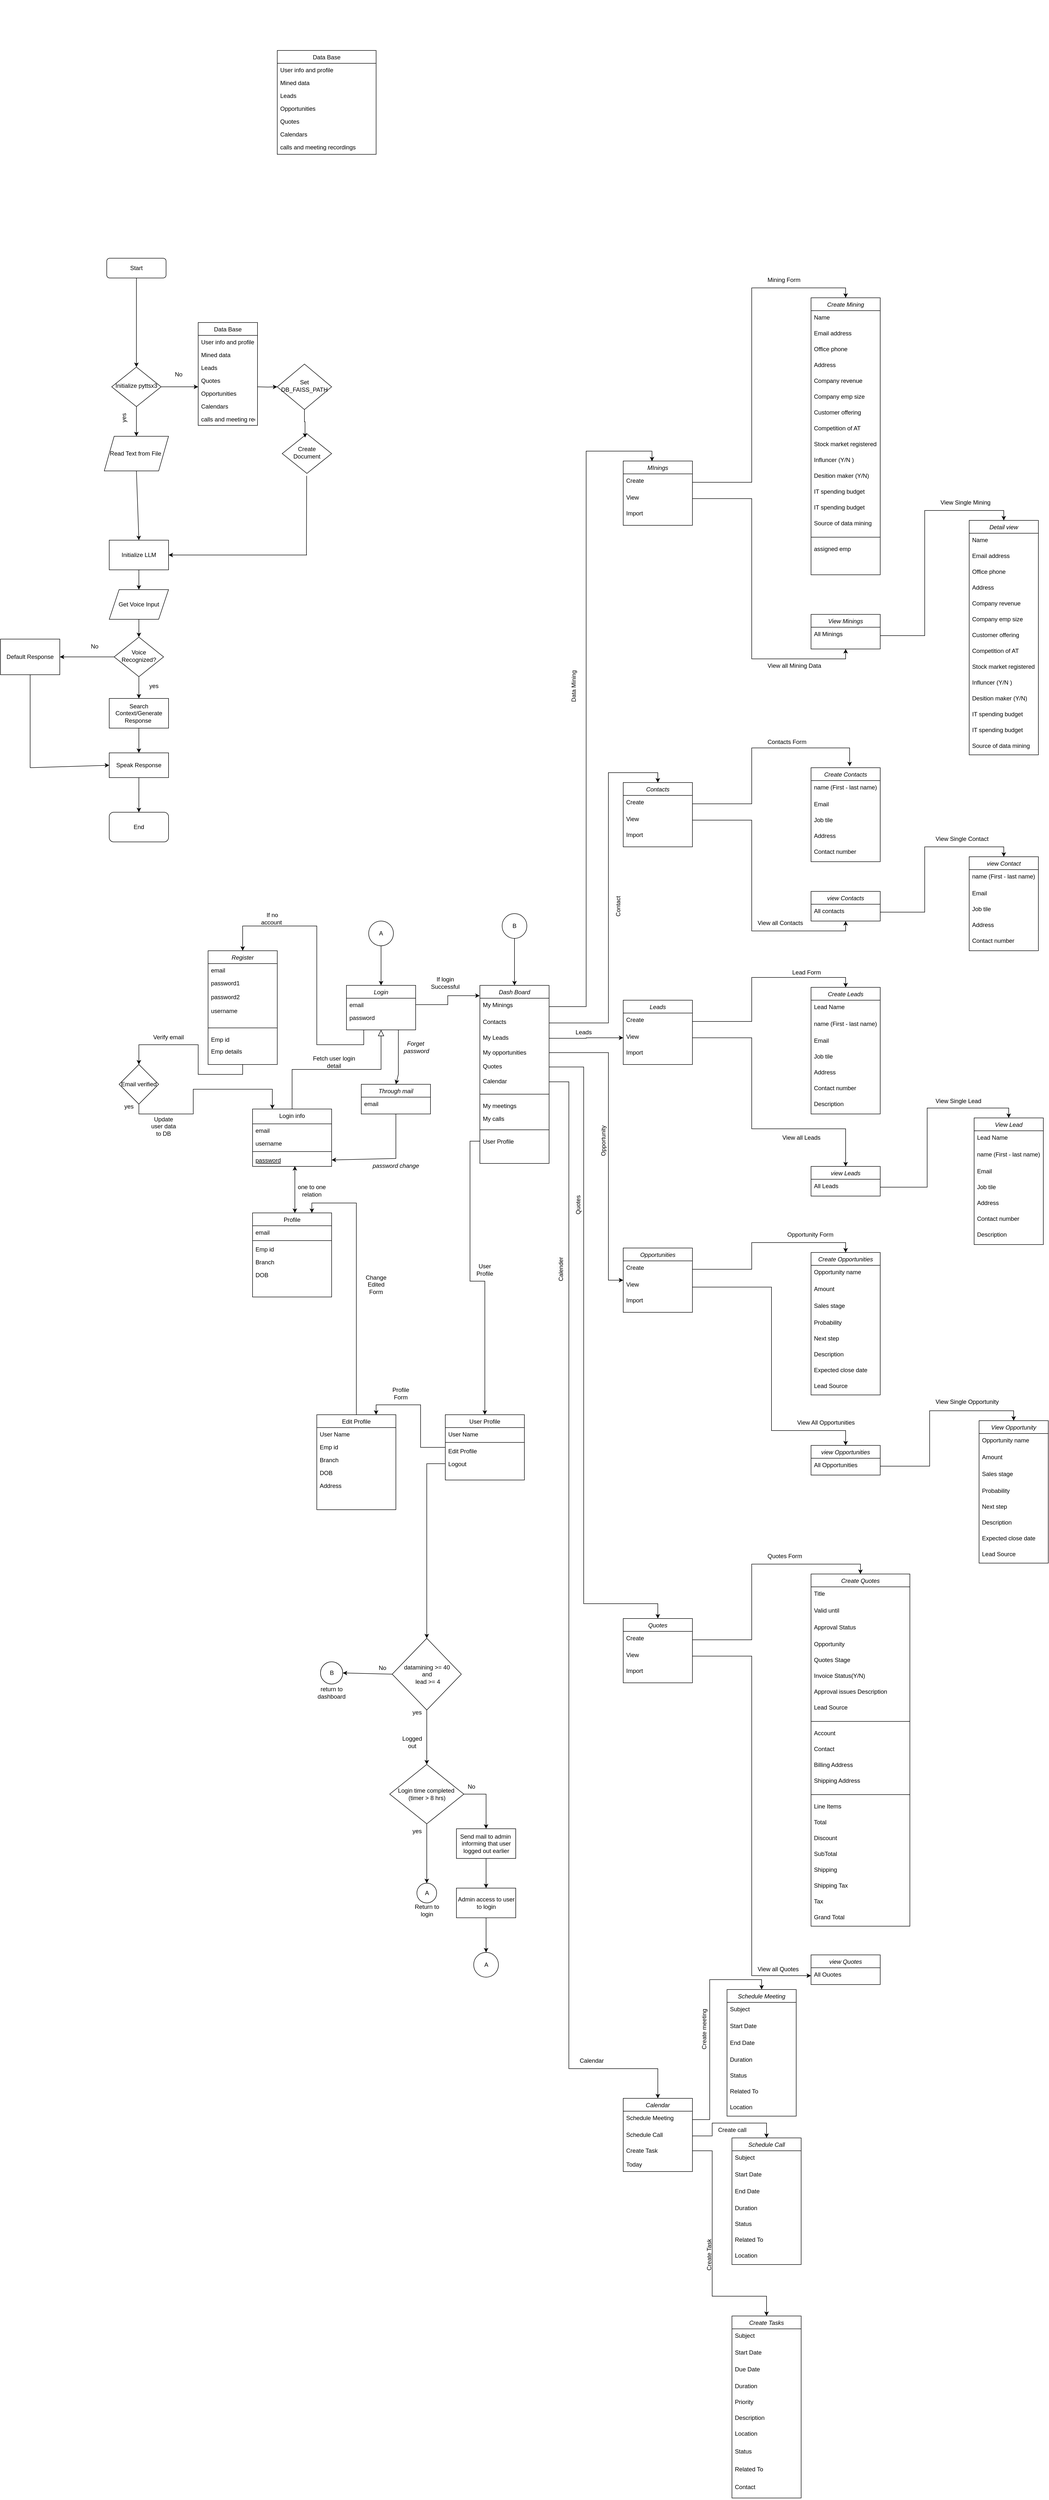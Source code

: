 <mxfile version="24.7.6">
  <diagram id="s-QSVBF0RlUhm7F9PiDC" name="Page-1">
    <mxGraphModel dx="3088" dy="1907" grid="1" gridSize="10" guides="1" tooltips="1" connect="1" arrows="1" fold="1" page="1" pageScale="1" pageWidth="827" pageHeight="1169" background="none" math="0" shadow="0">
      <root>
        <mxCell id="0" />
        <mxCell id="1" parent="0" />
        <mxCell id="QRmiU6R-hzra8IAD7mBf-1" value="Dash Board" style="swimlane;fontStyle=2;align=center;verticalAlign=top;childLayout=stackLayout;horizontal=1;startSize=26;horizontalStack=0;resizeParent=1;resizeLast=0;collapsible=1;marginBottom=0;rounded=0;shadow=0;strokeWidth=1;" parent="1" vertex="1">
          <mxGeometry x="-630" y="840" width="140" height="360" as="geometry">
            <mxRectangle x="230" y="140" width="160" height="26" as="alternateBounds" />
          </mxGeometry>
        </mxCell>
        <mxCell id="QRmiU6R-hzra8IAD7mBf-5" value="My Minings" style="text;align=left;verticalAlign=top;spacingLeft=4;spacingRight=4;overflow=hidden;rotatable=0;points=[[0,0.5],[1,0.5]];portConstraint=eastwest;rounded=0;shadow=0;html=0;" parent="QRmiU6R-hzra8IAD7mBf-1" vertex="1">
          <mxGeometry y="26" width="140" height="34" as="geometry" />
        </mxCell>
        <mxCell id="QRmiU6R-hzra8IAD7mBf-13" value="Contacts" style="text;align=left;verticalAlign=top;spacingLeft=4;spacingRight=4;overflow=hidden;rotatable=0;points=[[0,0.5],[1,0.5]];portConstraint=eastwest;rounded=0;shadow=0;html=0;" parent="QRmiU6R-hzra8IAD7mBf-1" vertex="1">
          <mxGeometry y="60" width="140" height="32" as="geometry" />
        </mxCell>
        <mxCell id="QRmiU6R-hzra8IAD7mBf-11" value="My Leads" style="text;align=left;verticalAlign=top;spacingLeft=4;spacingRight=4;overflow=hidden;rotatable=0;points=[[0,0.5],[1,0.5]];portConstraint=eastwest;rounded=0;shadow=0;html=0;" parent="QRmiU6R-hzra8IAD7mBf-1" vertex="1">
          <mxGeometry y="92" width="140" height="30" as="geometry" />
        </mxCell>
        <mxCell id="QRmiU6R-hzra8IAD7mBf-4" value="My opportunities" style="text;align=left;verticalAlign=top;spacingLeft=4;spacingRight=4;overflow=hidden;rotatable=0;points=[[0,0.5],[1,0.5]];portConstraint=eastwest;rounded=0;shadow=0;html=0;" parent="QRmiU6R-hzra8IAD7mBf-1" vertex="1">
          <mxGeometry y="122" width="140" height="28" as="geometry" />
        </mxCell>
        <mxCell id="QRmiU6R-hzra8IAD7mBf-14" value="Quotes" style="text;align=left;verticalAlign=top;spacingLeft=4;spacingRight=4;overflow=hidden;rotatable=0;points=[[0,0.5],[1,0.5]];portConstraint=eastwest;rounded=0;shadow=0;html=0;" parent="QRmiU6R-hzra8IAD7mBf-1" vertex="1">
          <mxGeometry y="150" width="140" height="30" as="geometry" />
        </mxCell>
        <mxCell id="QRmiU6R-hzra8IAD7mBf-353" value="Calendar" style="text;align=left;verticalAlign=top;spacingLeft=4;spacingRight=4;overflow=hidden;rotatable=0;points=[[0,0.5],[1,0.5]];portConstraint=eastwest;rounded=0;shadow=0;html=0;" parent="QRmiU6R-hzra8IAD7mBf-1" vertex="1">
          <mxGeometry y="180" width="140" height="30" as="geometry" />
        </mxCell>
        <mxCell id="QRmiU6R-hzra8IAD7mBf-6" value="" style="line;html=1;strokeWidth=1;align=left;verticalAlign=middle;spacingTop=-1;spacingLeft=3;spacingRight=3;rotatable=0;labelPosition=right;points=[];portConstraint=eastwest;" parent="QRmiU6R-hzra8IAD7mBf-1" vertex="1">
          <mxGeometry y="210" width="140" height="20" as="geometry" />
        </mxCell>
        <mxCell id="QRmiU6R-hzra8IAD7mBf-2" value="My meetings " style="text;align=left;verticalAlign=top;spacingLeft=4;spacingRight=4;overflow=hidden;rotatable=0;points=[[0,0.5],[1,0.5]];portConstraint=eastwest;rounded=0;shadow=0;html=0;" parent="QRmiU6R-hzra8IAD7mBf-1" vertex="1">
          <mxGeometry y="230" width="140" height="26" as="geometry" />
        </mxCell>
        <mxCell id="QRmiU6R-hzra8IAD7mBf-15" value="My calls" style="text;align=left;verticalAlign=top;spacingLeft=4;spacingRight=4;overflow=hidden;rotatable=0;points=[[0,0.5],[1,0.5]];portConstraint=eastwest;rounded=0;shadow=0;html=0;" parent="QRmiU6R-hzra8IAD7mBf-1" vertex="1">
          <mxGeometry y="256" width="140" height="26" as="geometry" />
        </mxCell>
        <mxCell id="HYqggA-Efa8sCDrEcygq-31" value="" style="line;html=1;strokeWidth=1;align=left;verticalAlign=middle;spacingTop=-1;spacingLeft=3;spacingRight=3;rotatable=0;labelPosition=right;points=[];portConstraint=eastwest;" parent="QRmiU6R-hzra8IAD7mBf-1" vertex="1">
          <mxGeometry y="282" width="140" height="20" as="geometry" />
        </mxCell>
        <mxCell id="HYqggA-Efa8sCDrEcygq-32" value="User Profile" style="text;align=left;verticalAlign=top;spacingLeft=4;spacingRight=4;overflow=hidden;rotatable=0;points=[[0,0.5],[1,0.5]];portConstraint=eastwest;rounded=0;shadow=0;html=0;" parent="QRmiU6R-hzra8IAD7mBf-1" vertex="1">
          <mxGeometry y="302" width="140" height="26" as="geometry" />
        </mxCell>
        <mxCell id="QRmiU6R-hzra8IAD7mBf-16" value="MInings" style="swimlane;fontStyle=2;align=center;verticalAlign=top;childLayout=stackLayout;horizontal=1;startSize=26;horizontalStack=0;resizeParent=1;resizeLast=0;collapsible=1;marginBottom=0;rounded=0;shadow=0;strokeWidth=1;" parent="1" vertex="1">
          <mxGeometry x="-340" y="-220" width="140" height="130" as="geometry">
            <mxRectangle x="230" y="140" width="160" height="26" as="alternateBounds" />
          </mxGeometry>
        </mxCell>
        <mxCell id="QRmiU6R-hzra8IAD7mBf-17" value="Create" style="text;align=left;verticalAlign=top;spacingLeft=4;spacingRight=4;overflow=hidden;rotatable=0;points=[[0,0.5],[1,0.5]];portConstraint=eastwest;rounded=0;shadow=0;html=0;" parent="QRmiU6R-hzra8IAD7mBf-16" vertex="1">
          <mxGeometry y="26" width="140" height="34" as="geometry" />
        </mxCell>
        <mxCell id="QRmiU6R-hzra8IAD7mBf-18" value="View" style="text;align=left;verticalAlign=top;spacingLeft=4;spacingRight=4;overflow=hidden;rotatable=0;points=[[0,0.5],[1,0.5]];portConstraint=eastwest;rounded=0;shadow=0;html=0;" parent="QRmiU6R-hzra8IAD7mBf-16" vertex="1">
          <mxGeometry y="60" width="140" height="32" as="geometry" />
        </mxCell>
        <mxCell id="QRmiU6R-hzra8IAD7mBf-19" value="Import" style="text;align=left;verticalAlign=top;spacingLeft=4;spacingRight=4;overflow=hidden;rotatable=0;points=[[0,0.5],[1,0.5]];portConstraint=eastwest;rounded=0;shadow=0;html=0;" parent="QRmiU6R-hzra8IAD7mBf-16" vertex="1">
          <mxGeometry y="92" width="140" height="28" as="geometry" />
        </mxCell>
        <mxCell id="QRmiU6R-hzra8IAD7mBf-27" value="Create Mining" style="swimlane;fontStyle=2;align=center;verticalAlign=top;childLayout=stackLayout;horizontal=1;startSize=26;horizontalStack=0;resizeParent=1;resizeLast=0;collapsible=1;marginBottom=0;rounded=0;shadow=0;strokeWidth=1;" parent="1" vertex="1">
          <mxGeometry x="40" y="-550" width="140" height="560" as="geometry">
            <mxRectangle x="230" y="140" width="160" height="26" as="alternateBounds" />
          </mxGeometry>
        </mxCell>
        <mxCell id="QRmiU6R-hzra8IAD7mBf-29" value="Name" style="text;align=left;verticalAlign=top;spacingLeft=4;spacingRight=4;overflow=hidden;rotatable=0;points=[[0,0.5],[1,0.5]];portConstraint=eastwest;rounded=0;shadow=0;html=0;" parent="QRmiU6R-hzra8IAD7mBf-27" vertex="1">
          <mxGeometry y="26" width="140" height="32" as="geometry" />
        </mxCell>
        <mxCell id="QRmiU6R-hzra8IAD7mBf-31" value="Email address" style="text;align=left;verticalAlign=top;spacingLeft=4;spacingRight=4;overflow=hidden;rotatable=0;points=[[0,0.5],[1,0.5]];portConstraint=eastwest;rounded=0;shadow=0;html=0;" parent="QRmiU6R-hzra8IAD7mBf-27" vertex="1">
          <mxGeometry y="58" width="140" height="32" as="geometry" />
        </mxCell>
        <mxCell id="QRmiU6R-hzra8IAD7mBf-32" value="Office phone" style="text;align=left;verticalAlign=top;spacingLeft=4;spacingRight=4;overflow=hidden;rotatable=0;points=[[0,0.5],[1,0.5]];portConstraint=eastwest;rounded=0;shadow=0;html=0;" parent="QRmiU6R-hzra8IAD7mBf-27" vertex="1">
          <mxGeometry y="90" width="140" height="32" as="geometry" />
        </mxCell>
        <mxCell id="QRmiU6R-hzra8IAD7mBf-33" value="Address" style="text;align=left;verticalAlign=top;spacingLeft=4;spacingRight=4;overflow=hidden;rotatable=0;points=[[0,0.5],[1,0.5]];portConstraint=eastwest;rounded=0;shadow=0;html=0;" parent="QRmiU6R-hzra8IAD7mBf-27" vertex="1">
          <mxGeometry y="122" width="140" height="32" as="geometry" />
        </mxCell>
        <mxCell id="QRmiU6R-hzra8IAD7mBf-34" value="Company revenue" style="text;align=left;verticalAlign=top;spacingLeft=4;spacingRight=4;overflow=hidden;rotatable=0;points=[[0,0.5],[1,0.5]];portConstraint=eastwest;rounded=0;shadow=0;html=0;" parent="QRmiU6R-hzra8IAD7mBf-27" vertex="1">
          <mxGeometry y="154" width="140" height="32" as="geometry" />
        </mxCell>
        <mxCell id="QRmiU6R-hzra8IAD7mBf-35" value="Company emp size&#xa;" style="text;align=left;verticalAlign=top;spacingLeft=4;spacingRight=4;overflow=hidden;rotatable=0;points=[[0,0.5],[1,0.5]];portConstraint=eastwest;rounded=0;shadow=0;html=0;" parent="QRmiU6R-hzra8IAD7mBf-27" vertex="1">
          <mxGeometry y="186" width="140" height="32" as="geometry" />
        </mxCell>
        <mxCell id="QRmiU6R-hzra8IAD7mBf-36" value="Customer offering" style="text;align=left;verticalAlign=top;spacingLeft=4;spacingRight=4;overflow=hidden;rotatable=0;points=[[0,0.5],[1,0.5]];portConstraint=eastwest;rounded=0;shadow=0;html=0;" parent="QRmiU6R-hzra8IAD7mBf-27" vertex="1">
          <mxGeometry y="218" width="140" height="32" as="geometry" />
        </mxCell>
        <mxCell id="QRmiU6R-hzra8IAD7mBf-37" value="Competition of AT" style="text;align=left;verticalAlign=top;spacingLeft=4;spacingRight=4;overflow=hidden;rotatable=0;points=[[0,0.5],[1,0.5]];portConstraint=eastwest;rounded=0;shadow=0;html=0;" parent="QRmiU6R-hzra8IAD7mBf-27" vertex="1">
          <mxGeometry y="250" width="140" height="32" as="geometry" />
        </mxCell>
        <mxCell id="QRmiU6R-hzra8IAD7mBf-38" value="Stock market registered&#xa;" style="text;align=left;verticalAlign=top;spacingLeft=4;spacingRight=4;overflow=hidden;rotatable=0;points=[[0,0.5],[1,0.5]];portConstraint=eastwest;rounded=0;shadow=0;html=0;" parent="QRmiU6R-hzra8IAD7mBf-27" vertex="1">
          <mxGeometry y="282" width="140" height="32" as="geometry" />
        </mxCell>
        <mxCell id="QRmiU6R-hzra8IAD7mBf-39" value="Influncer (Y/N )" style="text;align=left;verticalAlign=top;spacingLeft=4;spacingRight=4;overflow=hidden;rotatable=0;points=[[0,0.5],[1,0.5]];portConstraint=eastwest;rounded=0;shadow=0;html=0;" parent="QRmiU6R-hzra8IAD7mBf-27" vertex="1">
          <mxGeometry y="314" width="140" height="32" as="geometry" />
        </mxCell>
        <mxCell id="QRmiU6R-hzra8IAD7mBf-40" value="Desition maker (Y/N)&#xa;" style="text;align=left;verticalAlign=top;spacingLeft=4;spacingRight=4;overflow=hidden;rotatable=0;points=[[0,0.5],[1,0.5]];portConstraint=eastwest;rounded=0;shadow=0;html=0;" parent="QRmiU6R-hzra8IAD7mBf-27" vertex="1">
          <mxGeometry y="346" width="140" height="32" as="geometry" />
        </mxCell>
        <mxCell id="QRmiU6R-hzra8IAD7mBf-41" value="IT spending budget&#xa;" style="text;align=left;verticalAlign=top;spacingLeft=4;spacingRight=4;overflow=hidden;rotatable=0;points=[[0,0.5],[1,0.5]];portConstraint=eastwest;rounded=0;shadow=0;html=0;" parent="QRmiU6R-hzra8IAD7mBf-27" vertex="1">
          <mxGeometry y="378" width="140" height="32" as="geometry" />
        </mxCell>
        <mxCell id="QRmiU6R-hzra8IAD7mBf-42" value="IT spending budget&#xa;" style="text;align=left;verticalAlign=top;spacingLeft=4;spacingRight=4;overflow=hidden;rotatable=0;points=[[0,0.5],[1,0.5]];portConstraint=eastwest;rounded=0;shadow=0;html=0;" parent="QRmiU6R-hzra8IAD7mBf-27" vertex="1">
          <mxGeometry y="410" width="140" height="32" as="geometry" />
        </mxCell>
        <mxCell id="QRmiU6R-hzra8IAD7mBf-43" value="Source of data mining" style="text;align=left;verticalAlign=top;spacingLeft=4;spacingRight=4;overflow=hidden;rotatable=0;points=[[0,0.5],[1,0.5]];portConstraint=eastwest;rounded=0;shadow=0;html=0;" parent="QRmiU6R-hzra8IAD7mBf-27" vertex="1">
          <mxGeometry y="442" width="140" height="32" as="geometry" />
        </mxCell>
        <mxCell id="QRmiU6R-hzra8IAD7mBf-45" value="" style="line;html=1;strokeWidth=1;align=left;verticalAlign=middle;spacingTop=-1;spacingLeft=3;spacingRight=3;rotatable=0;labelPosition=right;points=[];portConstraint=eastwest;" parent="QRmiU6R-hzra8IAD7mBf-27" vertex="1">
          <mxGeometry y="474" width="140" height="20" as="geometry" />
        </mxCell>
        <mxCell id="QRmiU6R-hzra8IAD7mBf-47" value="assigned emp" style="text;align=left;verticalAlign=top;spacingLeft=4;spacingRight=4;overflow=hidden;rotatable=0;points=[[0,0.5],[1,0.5]];portConstraint=eastwest;rounded=0;shadow=0;html=0;" parent="QRmiU6R-hzra8IAD7mBf-27" vertex="1">
          <mxGeometry y="494" width="140" height="32" as="geometry" />
        </mxCell>
        <mxCell id="QRmiU6R-hzra8IAD7mBf-48" value="View Minings" style="swimlane;fontStyle=2;align=center;verticalAlign=top;childLayout=stackLayout;horizontal=1;startSize=26;horizontalStack=0;resizeParent=1;resizeLast=0;collapsible=1;marginBottom=0;rounded=0;shadow=0;strokeWidth=1;" parent="1" vertex="1">
          <mxGeometry x="40" y="90" width="140" height="70" as="geometry">
            <mxRectangle x="230" y="140" width="160" height="26" as="alternateBounds" />
          </mxGeometry>
        </mxCell>
        <mxCell id="QRmiU6R-hzra8IAD7mBf-49" value="All Minings" style="text;align=left;verticalAlign=top;spacingLeft=4;spacingRight=4;overflow=hidden;rotatable=0;points=[[0,0.5],[1,0.5]];portConstraint=eastwest;rounded=0;shadow=0;html=0;" parent="QRmiU6R-hzra8IAD7mBf-48" vertex="1">
          <mxGeometry y="26" width="140" height="34" as="geometry" />
        </mxCell>
        <mxCell id="QRmiU6R-hzra8IAD7mBf-54" value="Detail view" style="swimlane;fontStyle=2;align=center;verticalAlign=top;childLayout=stackLayout;horizontal=1;startSize=26;horizontalStack=0;resizeParent=1;resizeLast=0;collapsible=1;marginBottom=0;rounded=0;shadow=0;strokeWidth=1;" parent="1" vertex="1">
          <mxGeometry x="360" y="-100" width="140" height="474" as="geometry">
            <mxRectangle x="230" y="140" width="160" height="26" as="alternateBounds" />
          </mxGeometry>
        </mxCell>
        <mxCell id="QRmiU6R-hzra8IAD7mBf-55" value="Name" style="text;align=left;verticalAlign=top;spacingLeft=4;spacingRight=4;overflow=hidden;rotatable=0;points=[[0,0.5],[1,0.5]];portConstraint=eastwest;rounded=0;shadow=0;html=0;" parent="QRmiU6R-hzra8IAD7mBf-54" vertex="1">
          <mxGeometry y="26" width="140" height="32" as="geometry" />
        </mxCell>
        <mxCell id="QRmiU6R-hzra8IAD7mBf-56" value="Email address" style="text;align=left;verticalAlign=top;spacingLeft=4;spacingRight=4;overflow=hidden;rotatable=0;points=[[0,0.5],[1,0.5]];portConstraint=eastwest;rounded=0;shadow=0;html=0;" parent="QRmiU6R-hzra8IAD7mBf-54" vertex="1">
          <mxGeometry y="58" width="140" height="32" as="geometry" />
        </mxCell>
        <mxCell id="QRmiU6R-hzra8IAD7mBf-57" value="Office phone" style="text;align=left;verticalAlign=top;spacingLeft=4;spacingRight=4;overflow=hidden;rotatable=0;points=[[0,0.5],[1,0.5]];portConstraint=eastwest;rounded=0;shadow=0;html=0;" parent="QRmiU6R-hzra8IAD7mBf-54" vertex="1">
          <mxGeometry y="90" width="140" height="32" as="geometry" />
        </mxCell>
        <mxCell id="QRmiU6R-hzra8IAD7mBf-58" value="Address" style="text;align=left;verticalAlign=top;spacingLeft=4;spacingRight=4;overflow=hidden;rotatable=0;points=[[0,0.5],[1,0.5]];portConstraint=eastwest;rounded=0;shadow=0;html=0;" parent="QRmiU6R-hzra8IAD7mBf-54" vertex="1">
          <mxGeometry y="122" width="140" height="32" as="geometry" />
        </mxCell>
        <mxCell id="QRmiU6R-hzra8IAD7mBf-59" value="Company revenue" style="text;align=left;verticalAlign=top;spacingLeft=4;spacingRight=4;overflow=hidden;rotatable=0;points=[[0,0.5],[1,0.5]];portConstraint=eastwest;rounded=0;shadow=0;html=0;" parent="QRmiU6R-hzra8IAD7mBf-54" vertex="1">
          <mxGeometry y="154" width="140" height="32" as="geometry" />
        </mxCell>
        <mxCell id="QRmiU6R-hzra8IAD7mBf-60" value="Company emp size&#xa;" style="text;align=left;verticalAlign=top;spacingLeft=4;spacingRight=4;overflow=hidden;rotatable=0;points=[[0,0.5],[1,0.5]];portConstraint=eastwest;rounded=0;shadow=0;html=0;" parent="QRmiU6R-hzra8IAD7mBf-54" vertex="1">
          <mxGeometry y="186" width="140" height="32" as="geometry" />
        </mxCell>
        <mxCell id="QRmiU6R-hzra8IAD7mBf-61" value="Customer offering" style="text;align=left;verticalAlign=top;spacingLeft=4;spacingRight=4;overflow=hidden;rotatable=0;points=[[0,0.5],[1,0.5]];portConstraint=eastwest;rounded=0;shadow=0;html=0;" parent="QRmiU6R-hzra8IAD7mBf-54" vertex="1">
          <mxGeometry y="218" width="140" height="32" as="geometry" />
        </mxCell>
        <mxCell id="QRmiU6R-hzra8IAD7mBf-62" value="Competition of AT" style="text;align=left;verticalAlign=top;spacingLeft=4;spacingRight=4;overflow=hidden;rotatable=0;points=[[0,0.5],[1,0.5]];portConstraint=eastwest;rounded=0;shadow=0;html=0;" parent="QRmiU6R-hzra8IAD7mBf-54" vertex="1">
          <mxGeometry y="250" width="140" height="32" as="geometry" />
        </mxCell>
        <mxCell id="QRmiU6R-hzra8IAD7mBf-63" value="Stock market registered&#xa;" style="text;align=left;verticalAlign=top;spacingLeft=4;spacingRight=4;overflow=hidden;rotatable=0;points=[[0,0.5],[1,0.5]];portConstraint=eastwest;rounded=0;shadow=0;html=0;" parent="QRmiU6R-hzra8IAD7mBf-54" vertex="1">
          <mxGeometry y="282" width="140" height="32" as="geometry" />
        </mxCell>
        <mxCell id="QRmiU6R-hzra8IAD7mBf-64" value="Influncer (Y/N )" style="text;align=left;verticalAlign=top;spacingLeft=4;spacingRight=4;overflow=hidden;rotatable=0;points=[[0,0.5],[1,0.5]];portConstraint=eastwest;rounded=0;shadow=0;html=0;" parent="QRmiU6R-hzra8IAD7mBf-54" vertex="1">
          <mxGeometry y="314" width="140" height="32" as="geometry" />
        </mxCell>
        <mxCell id="QRmiU6R-hzra8IAD7mBf-65" value="Desition maker (Y/N)&#xa;" style="text;align=left;verticalAlign=top;spacingLeft=4;spacingRight=4;overflow=hidden;rotatable=0;points=[[0,0.5],[1,0.5]];portConstraint=eastwest;rounded=0;shadow=0;html=0;" parent="QRmiU6R-hzra8IAD7mBf-54" vertex="1">
          <mxGeometry y="346" width="140" height="32" as="geometry" />
        </mxCell>
        <mxCell id="QRmiU6R-hzra8IAD7mBf-66" value="IT spending budget&#xa;" style="text;align=left;verticalAlign=top;spacingLeft=4;spacingRight=4;overflow=hidden;rotatable=0;points=[[0,0.5],[1,0.5]];portConstraint=eastwest;rounded=0;shadow=0;html=0;" parent="QRmiU6R-hzra8IAD7mBf-54" vertex="1">
          <mxGeometry y="378" width="140" height="32" as="geometry" />
        </mxCell>
        <mxCell id="QRmiU6R-hzra8IAD7mBf-67" value="IT spending budget&#xa;" style="text;align=left;verticalAlign=top;spacingLeft=4;spacingRight=4;overflow=hidden;rotatable=0;points=[[0,0.5],[1,0.5]];portConstraint=eastwest;rounded=0;shadow=0;html=0;" parent="QRmiU6R-hzra8IAD7mBf-54" vertex="1">
          <mxGeometry y="410" width="140" height="32" as="geometry" />
        </mxCell>
        <mxCell id="QRmiU6R-hzra8IAD7mBf-68" value="Source of data mining" style="text;align=left;verticalAlign=top;spacingLeft=4;spacingRight=4;overflow=hidden;rotatable=0;points=[[0,0.5],[1,0.5]];portConstraint=eastwest;rounded=0;shadow=0;html=0;" parent="QRmiU6R-hzra8IAD7mBf-54" vertex="1">
          <mxGeometry y="442" width="140" height="32" as="geometry" />
        </mxCell>
        <mxCell id="QRmiU6R-hzra8IAD7mBf-80" value="Contacts" style="swimlane;fontStyle=2;align=center;verticalAlign=top;childLayout=stackLayout;horizontal=1;startSize=26;horizontalStack=0;resizeParent=1;resizeLast=0;collapsible=1;marginBottom=0;rounded=0;shadow=0;strokeWidth=1;" parent="1" vertex="1">
          <mxGeometry x="-340" y="430" width="140" height="130" as="geometry">
            <mxRectangle x="230" y="140" width="160" height="26" as="alternateBounds" />
          </mxGeometry>
        </mxCell>
        <mxCell id="QRmiU6R-hzra8IAD7mBf-81" value="Create" style="text;align=left;verticalAlign=top;spacingLeft=4;spacingRight=4;overflow=hidden;rotatable=0;points=[[0,0.5],[1,0.5]];portConstraint=eastwest;rounded=0;shadow=0;html=0;" parent="QRmiU6R-hzra8IAD7mBf-80" vertex="1">
          <mxGeometry y="26" width="140" height="34" as="geometry" />
        </mxCell>
        <mxCell id="QRmiU6R-hzra8IAD7mBf-82" value="View" style="text;align=left;verticalAlign=top;spacingLeft=4;spacingRight=4;overflow=hidden;rotatable=0;points=[[0,0.5],[1,0.5]];portConstraint=eastwest;rounded=0;shadow=0;html=0;" parent="QRmiU6R-hzra8IAD7mBf-80" vertex="1">
          <mxGeometry y="60" width="140" height="32" as="geometry" />
        </mxCell>
        <mxCell id="QRmiU6R-hzra8IAD7mBf-83" value="Import" style="text;align=left;verticalAlign=top;spacingLeft=4;spacingRight=4;overflow=hidden;rotatable=0;points=[[0,0.5],[1,0.5]];portConstraint=eastwest;rounded=0;shadow=0;html=0;" parent="QRmiU6R-hzra8IAD7mBf-80" vertex="1">
          <mxGeometry y="92" width="140" height="28" as="geometry" />
        </mxCell>
        <mxCell id="QRmiU6R-hzra8IAD7mBf-84" value="Create Contacts" style="swimlane;fontStyle=2;align=center;verticalAlign=top;childLayout=stackLayout;horizontal=1;startSize=26;horizontalStack=0;resizeParent=1;resizeLast=0;collapsible=1;marginBottom=0;rounded=0;shadow=0;strokeWidth=1;" parent="1" vertex="1">
          <mxGeometry x="40" y="400" width="140" height="190" as="geometry">
            <mxRectangle x="230" y="140" width="160" height="26" as="alternateBounds" />
          </mxGeometry>
        </mxCell>
        <mxCell id="QRmiU6R-hzra8IAD7mBf-85" value="name (First - last name)" style="text;align=left;verticalAlign=top;spacingLeft=4;spacingRight=4;overflow=hidden;rotatable=0;points=[[0,0.5],[1,0.5]];portConstraint=eastwest;rounded=0;shadow=0;html=0;" parent="QRmiU6R-hzra8IAD7mBf-84" vertex="1">
          <mxGeometry y="26" width="140" height="34" as="geometry" />
        </mxCell>
        <mxCell id="QRmiU6R-hzra8IAD7mBf-91" value="Email" style="text;align=left;verticalAlign=top;spacingLeft=4;spacingRight=4;overflow=hidden;rotatable=0;points=[[0,0.5],[1,0.5]];portConstraint=eastwest;rounded=0;shadow=0;html=0;" parent="QRmiU6R-hzra8IAD7mBf-84" vertex="1">
          <mxGeometry y="60" width="140" height="32" as="geometry" />
        </mxCell>
        <mxCell id="QRmiU6R-hzra8IAD7mBf-86" value="Job tile" style="text;align=left;verticalAlign=top;spacingLeft=4;spacingRight=4;overflow=hidden;rotatable=0;points=[[0,0.5],[1,0.5]];portConstraint=eastwest;rounded=0;shadow=0;html=0;" parent="QRmiU6R-hzra8IAD7mBf-84" vertex="1">
          <mxGeometry y="92" width="140" height="32" as="geometry" />
        </mxCell>
        <mxCell id="QRmiU6R-hzra8IAD7mBf-89" value="Address" style="text;align=left;verticalAlign=top;spacingLeft=4;spacingRight=4;overflow=hidden;rotatable=0;points=[[0,0.5],[1,0.5]];portConstraint=eastwest;rounded=0;shadow=0;html=0;" parent="QRmiU6R-hzra8IAD7mBf-84" vertex="1">
          <mxGeometry y="124" width="140" height="32" as="geometry" />
        </mxCell>
        <mxCell id="QRmiU6R-hzra8IAD7mBf-90" value="Contact number" style="text;align=left;verticalAlign=top;spacingLeft=4;spacingRight=4;overflow=hidden;rotatable=0;points=[[0,0.5],[1,0.5]];portConstraint=eastwest;rounded=0;shadow=0;html=0;" parent="QRmiU6R-hzra8IAD7mBf-84" vertex="1">
          <mxGeometry y="156" width="140" height="32" as="geometry" />
        </mxCell>
        <mxCell id="QRmiU6R-hzra8IAD7mBf-92" value="view Contact" style="swimlane;fontStyle=2;align=center;verticalAlign=top;childLayout=stackLayout;horizontal=1;startSize=26;horizontalStack=0;resizeParent=1;resizeLast=0;collapsible=1;marginBottom=0;rounded=0;shadow=0;strokeWidth=1;" parent="1" vertex="1">
          <mxGeometry x="360" y="580" width="140" height="190" as="geometry">
            <mxRectangle x="230" y="140" width="160" height="26" as="alternateBounds" />
          </mxGeometry>
        </mxCell>
        <mxCell id="QRmiU6R-hzra8IAD7mBf-93" value="name (First - last name)" style="text;align=left;verticalAlign=top;spacingLeft=4;spacingRight=4;overflow=hidden;rotatable=0;points=[[0,0.5],[1,0.5]];portConstraint=eastwest;rounded=0;shadow=0;html=0;" parent="QRmiU6R-hzra8IAD7mBf-92" vertex="1">
          <mxGeometry y="26" width="140" height="34" as="geometry" />
        </mxCell>
        <mxCell id="QRmiU6R-hzra8IAD7mBf-94" value="Email" style="text;align=left;verticalAlign=top;spacingLeft=4;spacingRight=4;overflow=hidden;rotatable=0;points=[[0,0.5],[1,0.5]];portConstraint=eastwest;rounded=0;shadow=0;html=0;" parent="QRmiU6R-hzra8IAD7mBf-92" vertex="1">
          <mxGeometry y="60" width="140" height="32" as="geometry" />
        </mxCell>
        <mxCell id="QRmiU6R-hzra8IAD7mBf-95" value="Job tile" style="text;align=left;verticalAlign=top;spacingLeft=4;spacingRight=4;overflow=hidden;rotatable=0;points=[[0,0.5],[1,0.5]];portConstraint=eastwest;rounded=0;shadow=0;html=0;" parent="QRmiU6R-hzra8IAD7mBf-92" vertex="1">
          <mxGeometry y="92" width="140" height="32" as="geometry" />
        </mxCell>
        <mxCell id="QRmiU6R-hzra8IAD7mBf-96" value="Address" style="text;align=left;verticalAlign=top;spacingLeft=4;spacingRight=4;overflow=hidden;rotatable=0;points=[[0,0.5],[1,0.5]];portConstraint=eastwest;rounded=0;shadow=0;html=0;" parent="QRmiU6R-hzra8IAD7mBf-92" vertex="1">
          <mxGeometry y="124" width="140" height="32" as="geometry" />
        </mxCell>
        <mxCell id="QRmiU6R-hzra8IAD7mBf-97" value="Contact number" style="text;align=left;verticalAlign=top;spacingLeft=4;spacingRight=4;overflow=hidden;rotatable=0;points=[[0,0.5],[1,0.5]];portConstraint=eastwest;rounded=0;shadow=0;html=0;" parent="QRmiU6R-hzra8IAD7mBf-92" vertex="1">
          <mxGeometry y="156" width="140" height="32" as="geometry" />
        </mxCell>
        <mxCell id="QRmiU6R-hzra8IAD7mBf-98" value="view Contacts" style="swimlane;fontStyle=2;align=center;verticalAlign=top;childLayout=stackLayout;horizontal=1;startSize=26;horizontalStack=0;resizeParent=1;resizeLast=0;collapsible=1;marginBottom=0;rounded=0;shadow=0;strokeWidth=1;" parent="1" vertex="1">
          <mxGeometry x="40" y="650" width="140" height="60" as="geometry">
            <mxRectangle x="230" y="140" width="160" height="26" as="alternateBounds" />
          </mxGeometry>
        </mxCell>
        <mxCell id="QRmiU6R-hzra8IAD7mBf-101" value="All contacts" style="text;align=left;verticalAlign=top;spacingLeft=4;spacingRight=4;overflow=hidden;rotatable=0;points=[[0,0.5],[1,0.5]];portConstraint=eastwest;rounded=0;shadow=0;html=0;" parent="QRmiU6R-hzra8IAD7mBf-98" vertex="1">
          <mxGeometry y="26" width="140" height="32" as="geometry" />
        </mxCell>
        <mxCell id="QRmiU6R-hzra8IAD7mBf-104" value="Leads" style="swimlane;fontStyle=2;align=center;verticalAlign=top;childLayout=stackLayout;horizontal=1;startSize=26;horizontalStack=0;resizeParent=1;resizeLast=0;collapsible=1;marginBottom=0;rounded=0;shadow=0;strokeWidth=1;" parent="1" vertex="1">
          <mxGeometry x="-340" y="870" width="140" height="130" as="geometry">
            <mxRectangle x="230" y="140" width="160" height="26" as="alternateBounds" />
          </mxGeometry>
        </mxCell>
        <mxCell id="QRmiU6R-hzra8IAD7mBf-105" value="Create" style="text;align=left;verticalAlign=top;spacingLeft=4;spacingRight=4;overflow=hidden;rotatable=0;points=[[0,0.5],[1,0.5]];portConstraint=eastwest;rounded=0;shadow=0;html=0;" parent="QRmiU6R-hzra8IAD7mBf-104" vertex="1">
          <mxGeometry y="26" width="140" height="34" as="geometry" />
        </mxCell>
        <mxCell id="QRmiU6R-hzra8IAD7mBf-106" value="View" style="text;align=left;verticalAlign=top;spacingLeft=4;spacingRight=4;overflow=hidden;rotatable=0;points=[[0,0.5],[1,0.5]];portConstraint=eastwest;rounded=0;shadow=0;html=0;" parent="QRmiU6R-hzra8IAD7mBf-104" vertex="1">
          <mxGeometry y="60" width="140" height="32" as="geometry" />
        </mxCell>
        <mxCell id="QRmiU6R-hzra8IAD7mBf-107" value="Import" style="text;align=left;verticalAlign=top;spacingLeft=4;spacingRight=4;overflow=hidden;rotatable=0;points=[[0,0.5],[1,0.5]];portConstraint=eastwest;rounded=0;shadow=0;html=0;" parent="QRmiU6R-hzra8IAD7mBf-104" vertex="1">
          <mxGeometry y="92" width="140" height="28" as="geometry" />
        </mxCell>
        <mxCell id="QRmiU6R-hzra8IAD7mBf-108" value="Create Leads" style="swimlane;fontStyle=2;align=center;verticalAlign=top;childLayout=stackLayout;horizontal=1;startSize=26;horizontalStack=0;resizeParent=1;resizeLast=0;collapsible=1;marginBottom=0;rounded=0;shadow=0;strokeWidth=1;" parent="1" vertex="1">
          <mxGeometry x="40" y="844" width="140" height="256" as="geometry">
            <mxRectangle x="230" y="140" width="160" height="26" as="alternateBounds" />
          </mxGeometry>
        </mxCell>
        <mxCell id="QRmiU6R-hzra8IAD7mBf-109" value="Lead Name" style="text;align=left;verticalAlign=top;spacingLeft=4;spacingRight=4;overflow=hidden;rotatable=0;points=[[0,0.5],[1,0.5]];portConstraint=eastwest;rounded=0;shadow=0;html=0;" parent="QRmiU6R-hzra8IAD7mBf-108" vertex="1">
          <mxGeometry y="26" width="140" height="34" as="geometry" />
        </mxCell>
        <mxCell id="QRmiU6R-hzra8IAD7mBf-122" value="name (First - last name)" style="text;align=left;verticalAlign=top;spacingLeft=4;spacingRight=4;overflow=hidden;rotatable=0;points=[[0,0.5],[1,0.5]];portConstraint=eastwest;rounded=0;shadow=0;html=0;" parent="QRmiU6R-hzra8IAD7mBf-108" vertex="1">
          <mxGeometry y="60" width="140" height="34" as="geometry" />
        </mxCell>
        <mxCell id="QRmiU6R-hzra8IAD7mBf-110" value="Email" style="text;align=left;verticalAlign=top;spacingLeft=4;spacingRight=4;overflow=hidden;rotatable=0;points=[[0,0.5],[1,0.5]];portConstraint=eastwest;rounded=0;shadow=0;html=0;" parent="QRmiU6R-hzra8IAD7mBf-108" vertex="1">
          <mxGeometry y="94" width="140" height="32" as="geometry" />
        </mxCell>
        <mxCell id="QRmiU6R-hzra8IAD7mBf-111" value="Job tile" style="text;align=left;verticalAlign=top;spacingLeft=4;spacingRight=4;overflow=hidden;rotatable=0;points=[[0,0.5],[1,0.5]];portConstraint=eastwest;rounded=0;shadow=0;html=0;" parent="QRmiU6R-hzra8IAD7mBf-108" vertex="1">
          <mxGeometry y="126" width="140" height="32" as="geometry" />
        </mxCell>
        <mxCell id="QRmiU6R-hzra8IAD7mBf-112" value="Address" style="text;align=left;verticalAlign=top;spacingLeft=4;spacingRight=4;overflow=hidden;rotatable=0;points=[[0,0.5],[1,0.5]];portConstraint=eastwest;rounded=0;shadow=0;html=0;" parent="QRmiU6R-hzra8IAD7mBf-108" vertex="1">
          <mxGeometry y="158" width="140" height="32" as="geometry" />
        </mxCell>
        <mxCell id="QRmiU6R-hzra8IAD7mBf-113" value="Contact number" style="text;align=left;verticalAlign=top;spacingLeft=4;spacingRight=4;overflow=hidden;rotatable=0;points=[[0,0.5],[1,0.5]];portConstraint=eastwest;rounded=0;shadow=0;html=0;" parent="QRmiU6R-hzra8IAD7mBf-108" vertex="1">
          <mxGeometry y="190" width="140" height="32" as="geometry" />
        </mxCell>
        <mxCell id="QRmiU6R-hzra8IAD7mBf-124" value="Description" style="text;align=left;verticalAlign=top;spacingLeft=4;spacingRight=4;overflow=hidden;rotatable=0;points=[[0,0.5],[1,0.5]];portConstraint=eastwest;rounded=0;shadow=0;html=0;" parent="QRmiU6R-hzra8IAD7mBf-108" vertex="1">
          <mxGeometry y="222" width="140" height="32" as="geometry" />
        </mxCell>
        <mxCell id="QRmiU6R-hzra8IAD7mBf-120" value="view Leads" style="swimlane;fontStyle=2;align=center;verticalAlign=top;childLayout=stackLayout;horizontal=1;startSize=26;horizontalStack=0;resizeParent=1;resizeLast=0;collapsible=1;marginBottom=0;rounded=0;shadow=0;strokeWidth=1;" parent="1" vertex="1">
          <mxGeometry x="40" y="1206" width="140" height="60" as="geometry">
            <mxRectangle x="230" y="140" width="160" height="26" as="alternateBounds" />
          </mxGeometry>
        </mxCell>
        <mxCell id="QRmiU6R-hzra8IAD7mBf-121" value="All Leads" style="text;align=left;verticalAlign=top;spacingLeft=4;spacingRight=4;overflow=hidden;rotatable=0;points=[[0,0.5],[1,0.5]];portConstraint=eastwest;rounded=0;shadow=0;html=0;" parent="QRmiU6R-hzra8IAD7mBf-120" vertex="1">
          <mxGeometry y="26" width="140" height="32" as="geometry" />
        </mxCell>
        <mxCell id="QRmiU6R-hzra8IAD7mBf-125" value="View Lead" style="swimlane;fontStyle=2;align=center;verticalAlign=top;childLayout=stackLayout;horizontal=1;startSize=26;horizontalStack=0;resizeParent=1;resizeLast=0;collapsible=1;marginBottom=0;rounded=0;shadow=0;strokeWidth=1;" parent="1" vertex="1">
          <mxGeometry x="370" y="1108" width="140" height="256" as="geometry">
            <mxRectangle x="230" y="140" width="160" height="26" as="alternateBounds" />
          </mxGeometry>
        </mxCell>
        <mxCell id="QRmiU6R-hzra8IAD7mBf-126" value="Lead Name" style="text;align=left;verticalAlign=top;spacingLeft=4;spacingRight=4;overflow=hidden;rotatable=0;points=[[0,0.5],[1,0.5]];portConstraint=eastwest;rounded=0;shadow=0;html=0;" parent="QRmiU6R-hzra8IAD7mBf-125" vertex="1">
          <mxGeometry y="26" width="140" height="34" as="geometry" />
        </mxCell>
        <mxCell id="QRmiU6R-hzra8IAD7mBf-127" value="name (First - last name)" style="text;align=left;verticalAlign=top;spacingLeft=4;spacingRight=4;overflow=hidden;rotatable=0;points=[[0,0.5],[1,0.5]];portConstraint=eastwest;rounded=0;shadow=0;html=0;" parent="QRmiU6R-hzra8IAD7mBf-125" vertex="1">
          <mxGeometry y="60" width="140" height="34" as="geometry" />
        </mxCell>
        <mxCell id="QRmiU6R-hzra8IAD7mBf-128" value="Email" style="text;align=left;verticalAlign=top;spacingLeft=4;spacingRight=4;overflow=hidden;rotatable=0;points=[[0,0.5],[1,0.5]];portConstraint=eastwest;rounded=0;shadow=0;html=0;" parent="QRmiU6R-hzra8IAD7mBf-125" vertex="1">
          <mxGeometry y="94" width="140" height="32" as="geometry" />
        </mxCell>
        <mxCell id="QRmiU6R-hzra8IAD7mBf-129" value="Job tile" style="text;align=left;verticalAlign=top;spacingLeft=4;spacingRight=4;overflow=hidden;rotatable=0;points=[[0,0.5],[1,0.5]];portConstraint=eastwest;rounded=0;shadow=0;html=0;" parent="QRmiU6R-hzra8IAD7mBf-125" vertex="1">
          <mxGeometry y="126" width="140" height="32" as="geometry" />
        </mxCell>
        <mxCell id="QRmiU6R-hzra8IAD7mBf-130" value="Address" style="text;align=left;verticalAlign=top;spacingLeft=4;spacingRight=4;overflow=hidden;rotatable=0;points=[[0,0.5],[1,0.5]];portConstraint=eastwest;rounded=0;shadow=0;html=0;" parent="QRmiU6R-hzra8IAD7mBf-125" vertex="1">
          <mxGeometry y="158" width="140" height="32" as="geometry" />
        </mxCell>
        <mxCell id="QRmiU6R-hzra8IAD7mBf-131" value="Contact number" style="text;align=left;verticalAlign=top;spacingLeft=4;spacingRight=4;overflow=hidden;rotatable=0;points=[[0,0.5],[1,0.5]];portConstraint=eastwest;rounded=0;shadow=0;html=0;" parent="QRmiU6R-hzra8IAD7mBf-125" vertex="1">
          <mxGeometry y="190" width="140" height="32" as="geometry" />
        </mxCell>
        <mxCell id="QRmiU6R-hzra8IAD7mBf-132" value="Description" style="text;align=left;verticalAlign=top;spacingLeft=4;spacingRight=4;overflow=hidden;rotatable=0;points=[[0,0.5],[1,0.5]];portConstraint=eastwest;rounded=0;shadow=0;html=0;" parent="QRmiU6R-hzra8IAD7mBf-125" vertex="1">
          <mxGeometry y="222" width="140" height="32" as="geometry" />
        </mxCell>
        <mxCell id="QRmiU6R-hzra8IAD7mBf-133" value="Opportunities" style="swimlane;fontStyle=2;align=center;verticalAlign=top;childLayout=stackLayout;horizontal=1;startSize=26;horizontalStack=0;resizeParent=1;resizeLast=0;collapsible=1;marginBottom=0;rounded=0;shadow=0;strokeWidth=1;" parent="1" vertex="1">
          <mxGeometry x="-340" y="1371" width="140" height="130" as="geometry">
            <mxRectangle x="230" y="140" width="160" height="26" as="alternateBounds" />
          </mxGeometry>
        </mxCell>
        <mxCell id="QRmiU6R-hzra8IAD7mBf-134" value="Create" style="text;align=left;verticalAlign=top;spacingLeft=4;spacingRight=4;overflow=hidden;rotatable=0;points=[[0,0.5],[1,0.5]];portConstraint=eastwest;rounded=0;shadow=0;html=0;" parent="QRmiU6R-hzra8IAD7mBf-133" vertex="1">
          <mxGeometry y="26" width="140" height="34" as="geometry" />
        </mxCell>
        <mxCell id="QRmiU6R-hzra8IAD7mBf-135" value="View" style="text;align=left;verticalAlign=top;spacingLeft=4;spacingRight=4;overflow=hidden;rotatable=0;points=[[0,0.5],[1,0.5]];portConstraint=eastwest;rounded=0;shadow=0;html=0;" parent="QRmiU6R-hzra8IAD7mBf-133" vertex="1">
          <mxGeometry y="60" width="140" height="32" as="geometry" />
        </mxCell>
        <mxCell id="QRmiU6R-hzra8IAD7mBf-136" value="Import" style="text;align=left;verticalAlign=top;spacingLeft=4;spacingRight=4;overflow=hidden;rotatable=0;points=[[0,0.5],[1,0.5]];portConstraint=eastwest;rounded=0;shadow=0;html=0;" parent="QRmiU6R-hzra8IAD7mBf-133" vertex="1">
          <mxGeometry y="92" width="140" height="28" as="geometry" />
        </mxCell>
        <mxCell id="QRmiU6R-hzra8IAD7mBf-137" value="Create Opportunities" style="swimlane;fontStyle=2;align=center;verticalAlign=top;childLayout=stackLayout;horizontal=1;startSize=26;horizontalStack=0;resizeParent=1;resizeLast=0;collapsible=1;marginBottom=0;rounded=0;shadow=0;strokeWidth=1;" parent="1" vertex="1">
          <mxGeometry x="40" y="1380" width="140" height="288" as="geometry">
            <mxRectangle x="230" y="140" width="160" height="26" as="alternateBounds" />
          </mxGeometry>
        </mxCell>
        <mxCell id="QRmiU6R-hzra8IAD7mBf-138" value="Opportunity name" style="text;align=left;verticalAlign=top;spacingLeft=4;spacingRight=4;overflow=hidden;rotatable=0;points=[[0,0.5],[1,0.5]];portConstraint=eastwest;rounded=0;shadow=0;html=0;" parent="QRmiU6R-hzra8IAD7mBf-137" vertex="1">
          <mxGeometry y="26" width="140" height="34" as="geometry" />
        </mxCell>
        <mxCell id="QRmiU6R-hzra8IAD7mBf-139" value="Amount" style="text;align=left;verticalAlign=top;spacingLeft=4;spacingRight=4;overflow=hidden;rotatable=0;points=[[0,0.5],[1,0.5]];portConstraint=eastwest;rounded=0;shadow=0;html=0;" parent="QRmiU6R-hzra8IAD7mBf-137" vertex="1">
          <mxGeometry y="60" width="140" height="34" as="geometry" />
        </mxCell>
        <mxCell id="QRmiU6R-hzra8IAD7mBf-155" value="Sales stage" style="text;align=left;verticalAlign=top;spacingLeft=4;spacingRight=4;overflow=hidden;rotatable=0;points=[[0,0.5],[1,0.5]];portConstraint=eastwest;rounded=0;shadow=0;html=0;" parent="QRmiU6R-hzra8IAD7mBf-137" vertex="1">
          <mxGeometry y="94" width="140" height="34" as="geometry" />
        </mxCell>
        <mxCell id="QRmiU6R-hzra8IAD7mBf-140" value="Probability" style="text;align=left;verticalAlign=top;spacingLeft=4;spacingRight=4;overflow=hidden;rotatable=0;points=[[0,0.5],[1,0.5]];portConstraint=eastwest;rounded=0;shadow=0;html=0;" parent="QRmiU6R-hzra8IAD7mBf-137" vertex="1">
          <mxGeometry y="128" width="140" height="32" as="geometry" />
        </mxCell>
        <mxCell id="QRmiU6R-hzra8IAD7mBf-141" value="Next step" style="text;align=left;verticalAlign=top;spacingLeft=4;spacingRight=4;overflow=hidden;rotatable=0;points=[[0,0.5],[1,0.5]];portConstraint=eastwest;rounded=0;shadow=0;html=0;" parent="QRmiU6R-hzra8IAD7mBf-137" vertex="1">
          <mxGeometry y="160" width="140" height="32" as="geometry" />
        </mxCell>
        <mxCell id="QRmiU6R-hzra8IAD7mBf-142" value="Description" style="text;align=left;verticalAlign=top;spacingLeft=4;spacingRight=4;overflow=hidden;rotatable=0;points=[[0,0.5],[1,0.5]];portConstraint=eastwest;rounded=0;shadow=0;html=0;" parent="QRmiU6R-hzra8IAD7mBf-137" vertex="1">
          <mxGeometry y="192" width="140" height="32" as="geometry" />
        </mxCell>
        <mxCell id="QRmiU6R-hzra8IAD7mBf-143" value="Expected close date" style="text;align=left;verticalAlign=top;spacingLeft=4;spacingRight=4;overflow=hidden;rotatable=0;points=[[0,0.5],[1,0.5]];portConstraint=eastwest;rounded=0;shadow=0;html=0;" parent="QRmiU6R-hzra8IAD7mBf-137" vertex="1">
          <mxGeometry y="224" width="140" height="32" as="geometry" />
        </mxCell>
        <mxCell id="QRmiU6R-hzra8IAD7mBf-144" value="Lead Source" style="text;align=left;verticalAlign=top;spacingLeft=4;spacingRight=4;overflow=hidden;rotatable=0;points=[[0,0.5],[1,0.5]];portConstraint=eastwest;rounded=0;shadow=0;html=0;" parent="QRmiU6R-hzra8IAD7mBf-137" vertex="1">
          <mxGeometry y="256" width="140" height="32" as="geometry" />
        </mxCell>
        <mxCell id="QRmiU6R-hzra8IAD7mBf-145" value="view Opportunities" style="swimlane;fontStyle=2;align=center;verticalAlign=top;childLayout=stackLayout;horizontal=1;startSize=26;horizontalStack=0;resizeParent=1;resizeLast=0;collapsible=1;marginBottom=0;rounded=0;shadow=0;strokeWidth=1;" parent="1" vertex="1">
          <mxGeometry x="40" y="1770" width="140" height="60" as="geometry">
            <mxRectangle x="230" y="140" width="160" height="26" as="alternateBounds" />
          </mxGeometry>
        </mxCell>
        <mxCell id="QRmiU6R-hzra8IAD7mBf-146" value="All Opportunities" style="text;align=left;verticalAlign=top;spacingLeft=4;spacingRight=4;overflow=hidden;rotatable=0;points=[[0,0.5],[1,0.5]];portConstraint=eastwest;rounded=0;shadow=0;html=0;" parent="QRmiU6R-hzra8IAD7mBf-145" vertex="1">
          <mxGeometry y="26" width="140" height="32" as="geometry" />
        </mxCell>
        <mxCell id="QRmiU6R-hzra8IAD7mBf-156" value="View Opportunity" style="swimlane;fontStyle=2;align=center;verticalAlign=top;childLayout=stackLayout;horizontal=1;startSize=26;horizontalStack=0;resizeParent=1;resizeLast=0;collapsible=1;marginBottom=0;rounded=0;shadow=0;strokeWidth=1;" parent="1" vertex="1">
          <mxGeometry x="380" y="1720" width="140" height="288" as="geometry">
            <mxRectangle x="230" y="140" width="160" height="26" as="alternateBounds" />
          </mxGeometry>
        </mxCell>
        <mxCell id="QRmiU6R-hzra8IAD7mBf-157" value="Opportunity name" style="text;align=left;verticalAlign=top;spacingLeft=4;spacingRight=4;overflow=hidden;rotatable=0;points=[[0,0.5],[1,0.5]];portConstraint=eastwest;rounded=0;shadow=0;html=0;" parent="QRmiU6R-hzra8IAD7mBf-156" vertex="1">
          <mxGeometry y="26" width="140" height="34" as="geometry" />
        </mxCell>
        <mxCell id="QRmiU6R-hzra8IAD7mBf-158" value="Amount" style="text;align=left;verticalAlign=top;spacingLeft=4;spacingRight=4;overflow=hidden;rotatable=0;points=[[0,0.5],[1,0.5]];portConstraint=eastwest;rounded=0;shadow=0;html=0;" parent="QRmiU6R-hzra8IAD7mBf-156" vertex="1">
          <mxGeometry y="60" width="140" height="34" as="geometry" />
        </mxCell>
        <mxCell id="QRmiU6R-hzra8IAD7mBf-159" value="Sales stage" style="text;align=left;verticalAlign=top;spacingLeft=4;spacingRight=4;overflow=hidden;rotatable=0;points=[[0,0.5],[1,0.5]];portConstraint=eastwest;rounded=0;shadow=0;html=0;" parent="QRmiU6R-hzra8IAD7mBf-156" vertex="1">
          <mxGeometry y="94" width="140" height="34" as="geometry" />
        </mxCell>
        <mxCell id="QRmiU6R-hzra8IAD7mBf-160" value="Probability" style="text;align=left;verticalAlign=top;spacingLeft=4;spacingRight=4;overflow=hidden;rotatable=0;points=[[0,0.5],[1,0.5]];portConstraint=eastwest;rounded=0;shadow=0;html=0;" parent="QRmiU6R-hzra8IAD7mBf-156" vertex="1">
          <mxGeometry y="128" width="140" height="32" as="geometry" />
        </mxCell>
        <mxCell id="QRmiU6R-hzra8IAD7mBf-161" value="Next step" style="text;align=left;verticalAlign=top;spacingLeft=4;spacingRight=4;overflow=hidden;rotatable=0;points=[[0,0.5],[1,0.5]];portConstraint=eastwest;rounded=0;shadow=0;html=0;" parent="QRmiU6R-hzra8IAD7mBf-156" vertex="1">
          <mxGeometry y="160" width="140" height="32" as="geometry" />
        </mxCell>
        <mxCell id="QRmiU6R-hzra8IAD7mBf-162" value="Description" style="text;align=left;verticalAlign=top;spacingLeft=4;spacingRight=4;overflow=hidden;rotatable=0;points=[[0,0.5],[1,0.5]];portConstraint=eastwest;rounded=0;shadow=0;html=0;" parent="QRmiU6R-hzra8IAD7mBf-156" vertex="1">
          <mxGeometry y="192" width="140" height="32" as="geometry" />
        </mxCell>
        <mxCell id="QRmiU6R-hzra8IAD7mBf-163" value="Expected close date" style="text;align=left;verticalAlign=top;spacingLeft=4;spacingRight=4;overflow=hidden;rotatable=0;points=[[0,0.5],[1,0.5]];portConstraint=eastwest;rounded=0;shadow=0;html=0;" parent="QRmiU6R-hzra8IAD7mBf-156" vertex="1">
          <mxGeometry y="224" width="140" height="32" as="geometry" />
        </mxCell>
        <mxCell id="QRmiU6R-hzra8IAD7mBf-164" value="Lead Source" style="text;align=left;verticalAlign=top;spacingLeft=4;spacingRight=4;overflow=hidden;rotatable=0;points=[[0,0.5],[1,0.5]];portConstraint=eastwest;rounded=0;shadow=0;html=0;" parent="QRmiU6R-hzra8IAD7mBf-156" vertex="1">
          <mxGeometry y="256" width="140" height="32" as="geometry" />
        </mxCell>
        <mxCell id="QRmiU6R-hzra8IAD7mBf-165" value="Quotes" style="swimlane;fontStyle=2;align=center;verticalAlign=top;childLayout=stackLayout;horizontal=1;startSize=26;horizontalStack=0;resizeParent=1;resizeLast=0;collapsible=1;marginBottom=0;rounded=0;shadow=0;strokeWidth=1;" parent="1" vertex="1">
          <mxGeometry x="-340" y="2120" width="140" height="130" as="geometry">
            <mxRectangle x="230" y="140" width="160" height="26" as="alternateBounds" />
          </mxGeometry>
        </mxCell>
        <mxCell id="QRmiU6R-hzra8IAD7mBf-166" value="Create" style="text;align=left;verticalAlign=top;spacingLeft=4;spacingRight=4;overflow=hidden;rotatable=0;points=[[0,0.5],[1,0.5]];portConstraint=eastwest;rounded=0;shadow=0;html=0;" parent="QRmiU6R-hzra8IAD7mBf-165" vertex="1">
          <mxGeometry y="26" width="140" height="34" as="geometry" />
        </mxCell>
        <mxCell id="QRmiU6R-hzra8IAD7mBf-167" value="View" style="text;align=left;verticalAlign=top;spacingLeft=4;spacingRight=4;overflow=hidden;rotatable=0;points=[[0,0.5],[1,0.5]];portConstraint=eastwest;rounded=0;shadow=0;html=0;" parent="QRmiU6R-hzra8IAD7mBf-165" vertex="1">
          <mxGeometry y="60" width="140" height="32" as="geometry" />
        </mxCell>
        <mxCell id="QRmiU6R-hzra8IAD7mBf-168" value="Import" style="text;align=left;verticalAlign=top;spacingLeft=4;spacingRight=4;overflow=hidden;rotatable=0;points=[[0,0.5],[1,0.5]];portConstraint=eastwest;rounded=0;shadow=0;html=0;" parent="QRmiU6R-hzra8IAD7mBf-165" vertex="1">
          <mxGeometry y="92" width="140" height="28" as="geometry" />
        </mxCell>
        <mxCell id="QRmiU6R-hzra8IAD7mBf-169" value="Create Quotes" style="swimlane;fontStyle=2;align=center;verticalAlign=top;childLayout=stackLayout;horizontal=1;startSize=26;horizontalStack=0;resizeParent=1;resizeLast=0;collapsible=1;marginBottom=0;rounded=0;shadow=0;strokeWidth=1;" parent="1" vertex="1">
          <mxGeometry x="40" y="2030" width="200" height="712" as="geometry">
            <mxRectangle x="230" y="140" width="160" height="26" as="alternateBounds" />
          </mxGeometry>
        </mxCell>
        <mxCell id="QRmiU6R-hzra8IAD7mBf-170" value="Title " style="text;align=left;verticalAlign=top;spacingLeft=4;spacingRight=4;overflow=hidden;rotatable=0;points=[[0,0.5],[1,0.5]];portConstraint=eastwest;rounded=0;shadow=0;html=0;" parent="QRmiU6R-hzra8IAD7mBf-169" vertex="1">
          <mxGeometry y="26" width="200" height="34" as="geometry" />
        </mxCell>
        <mxCell id="QRmiU6R-hzra8IAD7mBf-171" value="Valid until" style="text;align=left;verticalAlign=top;spacingLeft=4;spacingRight=4;overflow=hidden;rotatable=0;points=[[0,0.5],[1,0.5]];portConstraint=eastwest;rounded=0;shadow=0;html=0;" parent="QRmiU6R-hzra8IAD7mBf-169" vertex="1">
          <mxGeometry y="60" width="200" height="34" as="geometry" />
        </mxCell>
        <mxCell id="QRmiU6R-hzra8IAD7mBf-172" value="Approval Status" style="text;align=left;verticalAlign=top;spacingLeft=4;spacingRight=4;overflow=hidden;rotatable=0;points=[[0,0.5],[1,0.5]];portConstraint=eastwest;rounded=0;shadow=0;html=0;" parent="QRmiU6R-hzra8IAD7mBf-169" vertex="1">
          <mxGeometry y="94" width="200" height="34" as="geometry" />
        </mxCell>
        <mxCell id="QRmiU6R-hzra8IAD7mBf-173" value="Opportunity" style="text;align=left;verticalAlign=top;spacingLeft=4;spacingRight=4;overflow=hidden;rotatable=0;points=[[0,0.5],[1,0.5]];portConstraint=eastwest;rounded=0;shadow=0;html=0;" parent="QRmiU6R-hzra8IAD7mBf-169" vertex="1">
          <mxGeometry y="128" width="200" height="32" as="geometry" />
        </mxCell>
        <mxCell id="QRmiU6R-hzra8IAD7mBf-174" value="Quotes Stage" style="text;align=left;verticalAlign=top;spacingLeft=4;spacingRight=4;overflow=hidden;rotatable=0;points=[[0,0.5],[1,0.5]];portConstraint=eastwest;rounded=0;shadow=0;html=0;" parent="QRmiU6R-hzra8IAD7mBf-169" vertex="1">
          <mxGeometry y="160" width="200" height="32" as="geometry" />
        </mxCell>
        <mxCell id="QRmiU6R-hzra8IAD7mBf-175" value="Invoice Status(Y/N)" style="text;align=left;verticalAlign=top;spacingLeft=4;spacingRight=4;overflow=hidden;rotatable=0;points=[[0,0.5],[1,0.5]];portConstraint=eastwest;rounded=0;shadow=0;html=0;" parent="QRmiU6R-hzra8IAD7mBf-169" vertex="1">
          <mxGeometry y="192" width="200" height="32" as="geometry" />
        </mxCell>
        <mxCell id="QRmiU6R-hzra8IAD7mBf-176" value="Approval issues Description" style="text;align=left;verticalAlign=top;spacingLeft=4;spacingRight=4;overflow=hidden;rotatable=0;points=[[0,0.5],[1,0.5]];portConstraint=eastwest;rounded=0;shadow=0;html=0;" parent="QRmiU6R-hzra8IAD7mBf-169" vertex="1">
          <mxGeometry y="224" width="200" height="32" as="geometry" />
        </mxCell>
        <mxCell id="QRmiU6R-hzra8IAD7mBf-177" value="Lead Source" style="text;align=left;verticalAlign=top;spacingLeft=4;spacingRight=4;overflow=hidden;rotatable=0;points=[[0,0.5],[1,0.5]];portConstraint=eastwest;rounded=0;shadow=0;html=0;" parent="QRmiU6R-hzra8IAD7mBf-169" vertex="1">
          <mxGeometry y="256" width="200" height="32" as="geometry" />
        </mxCell>
        <mxCell id="QRmiU6R-hzra8IAD7mBf-189" value="" style="line;html=1;strokeWidth=1;align=left;verticalAlign=middle;spacingTop=-1;spacingLeft=3;spacingRight=3;rotatable=0;labelPosition=right;points=[];portConstraint=eastwest;" parent="QRmiU6R-hzra8IAD7mBf-169" vertex="1">
          <mxGeometry y="288" width="200" height="20" as="geometry" />
        </mxCell>
        <mxCell id="QRmiU6R-hzra8IAD7mBf-190" value="Account " style="text;align=left;verticalAlign=top;spacingLeft=4;spacingRight=4;overflow=hidden;rotatable=0;points=[[0,0.5],[1,0.5]];portConstraint=eastwest;rounded=0;shadow=0;html=0;" parent="QRmiU6R-hzra8IAD7mBf-169" vertex="1">
          <mxGeometry y="308" width="200" height="32" as="geometry" />
        </mxCell>
        <mxCell id="QRmiU6R-hzra8IAD7mBf-191" value="Contact " style="text;align=left;verticalAlign=top;spacingLeft=4;spacingRight=4;overflow=hidden;rotatable=0;points=[[0,0.5],[1,0.5]];portConstraint=eastwest;rounded=0;shadow=0;html=0;" parent="QRmiU6R-hzra8IAD7mBf-169" vertex="1">
          <mxGeometry y="340" width="200" height="32" as="geometry" />
        </mxCell>
        <mxCell id="QRmiU6R-hzra8IAD7mBf-192" value="Billing Address" style="text;align=left;verticalAlign=top;spacingLeft=4;spacingRight=4;overflow=hidden;rotatable=0;points=[[0,0.5],[1,0.5]];portConstraint=eastwest;rounded=0;shadow=0;html=0;" parent="QRmiU6R-hzra8IAD7mBf-169" vertex="1">
          <mxGeometry y="372" width="200" height="32" as="geometry" />
        </mxCell>
        <mxCell id="QRmiU6R-hzra8IAD7mBf-193" value="Shipping Address" style="text;align=left;verticalAlign=top;spacingLeft=4;spacingRight=4;overflow=hidden;rotatable=0;points=[[0,0.5],[1,0.5]];portConstraint=eastwest;rounded=0;shadow=0;html=0;" parent="QRmiU6R-hzra8IAD7mBf-169" vertex="1">
          <mxGeometry y="404" width="200" height="32" as="geometry" />
        </mxCell>
        <mxCell id="QRmiU6R-hzra8IAD7mBf-195" value="" style="line;html=1;strokeWidth=1;align=left;verticalAlign=middle;spacingTop=-1;spacingLeft=3;spacingRight=3;rotatable=0;labelPosition=right;points=[];portConstraint=eastwest;" parent="QRmiU6R-hzra8IAD7mBf-169" vertex="1">
          <mxGeometry y="436" width="200" height="20" as="geometry" />
        </mxCell>
        <mxCell id="QRmiU6R-hzra8IAD7mBf-194" value="Line Items" style="text;align=left;verticalAlign=top;spacingLeft=4;spacingRight=4;overflow=hidden;rotatable=0;points=[[0,0.5],[1,0.5]];portConstraint=eastwest;rounded=0;shadow=0;html=0;" parent="QRmiU6R-hzra8IAD7mBf-169" vertex="1">
          <mxGeometry y="456" width="200" height="32" as="geometry" />
        </mxCell>
        <mxCell id="QRmiU6R-hzra8IAD7mBf-196" value="Total" style="text;align=left;verticalAlign=top;spacingLeft=4;spacingRight=4;overflow=hidden;rotatable=0;points=[[0,0.5],[1,0.5]];portConstraint=eastwest;rounded=0;shadow=0;html=0;" parent="QRmiU6R-hzra8IAD7mBf-169" vertex="1">
          <mxGeometry y="488" width="200" height="32" as="geometry" />
        </mxCell>
        <mxCell id="QRmiU6R-hzra8IAD7mBf-197" value="Discount" style="text;align=left;verticalAlign=top;spacingLeft=4;spacingRight=4;overflow=hidden;rotatable=0;points=[[0,0.5],[1,0.5]];portConstraint=eastwest;rounded=0;shadow=0;html=0;" parent="QRmiU6R-hzra8IAD7mBf-169" vertex="1">
          <mxGeometry y="520" width="200" height="32" as="geometry" />
        </mxCell>
        <mxCell id="QRmiU6R-hzra8IAD7mBf-198" value="SubTotal" style="text;align=left;verticalAlign=top;spacingLeft=4;spacingRight=4;overflow=hidden;rotatable=0;points=[[0,0.5],[1,0.5]];portConstraint=eastwest;rounded=0;shadow=0;html=0;" parent="QRmiU6R-hzra8IAD7mBf-169" vertex="1">
          <mxGeometry y="552" width="200" height="32" as="geometry" />
        </mxCell>
        <mxCell id="QRmiU6R-hzra8IAD7mBf-199" value="Shipping" style="text;align=left;verticalAlign=top;spacingLeft=4;spacingRight=4;overflow=hidden;rotatable=0;points=[[0,0.5],[1,0.5]];portConstraint=eastwest;rounded=0;shadow=0;html=0;" parent="QRmiU6R-hzra8IAD7mBf-169" vertex="1">
          <mxGeometry y="584" width="200" height="32" as="geometry" />
        </mxCell>
        <mxCell id="QRmiU6R-hzra8IAD7mBf-200" value="Shipping Tax" style="text;align=left;verticalAlign=top;spacingLeft=4;spacingRight=4;overflow=hidden;rotatable=0;points=[[0,0.5],[1,0.5]];portConstraint=eastwest;rounded=0;shadow=0;html=0;" parent="QRmiU6R-hzra8IAD7mBf-169" vertex="1">
          <mxGeometry y="616" width="200" height="32" as="geometry" />
        </mxCell>
        <mxCell id="QRmiU6R-hzra8IAD7mBf-201" value="Tax" style="text;align=left;verticalAlign=top;spacingLeft=4;spacingRight=4;overflow=hidden;rotatable=0;points=[[0,0.5],[1,0.5]];portConstraint=eastwest;rounded=0;shadow=0;html=0;" parent="QRmiU6R-hzra8IAD7mBf-169" vertex="1">
          <mxGeometry y="648" width="200" height="32" as="geometry" />
        </mxCell>
        <mxCell id="QRmiU6R-hzra8IAD7mBf-202" value="Grand Total" style="text;align=left;verticalAlign=top;spacingLeft=4;spacingRight=4;overflow=hidden;rotatable=0;points=[[0,0.5],[1,0.5]];portConstraint=eastwest;rounded=0;shadow=0;html=0;" parent="QRmiU6R-hzra8IAD7mBf-169" vertex="1">
          <mxGeometry y="680" width="200" height="32" as="geometry" />
        </mxCell>
        <mxCell id="QRmiU6R-hzra8IAD7mBf-178" value="view Quotes" style="swimlane;fontStyle=2;align=center;verticalAlign=top;childLayout=stackLayout;horizontal=1;startSize=26;horizontalStack=0;resizeParent=1;resizeLast=0;collapsible=1;marginBottom=0;rounded=0;shadow=0;strokeWidth=1;" parent="1" vertex="1">
          <mxGeometry x="40" y="2800" width="140" height="60" as="geometry">
            <mxRectangle x="230" y="140" width="160" height="26" as="alternateBounds" />
          </mxGeometry>
        </mxCell>
        <mxCell id="QRmiU6R-hzra8IAD7mBf-179" value="All Ouotes" style="text;align=left;verticalAlign=top;spacingLeft=4;spacingRight=4;overflow=hidden;rotatable=0;points=[[0,0.5],[1,0.5]];portConstraint=eastwest;rounded=0;shadow=0;html=0;" parent="QRmiU6R-hzra8IAD7mBf-178" vertex="1">
          <mxGeometry y="26" width="140" height="32" as="geometry" />
        </mxCell>
        <mxCell id="QRmiU6R-hzra8IAD7mBf-207" value="&lt;span style=&quot;color: rgba(0, 0, 0, 0); font-family: monospace; font-size: 0px; text-align: start;&quot;&gt;%3CmxGraphModel%3E%3Croot%3E%3CmxCell%20id%3D%220%22%2F%3E%3CmxCell%20id%3D%221%22%20parent%3D%220%22%2F%3E%3CmxCell%20id%3D%222%22%20value%3D%22Quotes%22%20style%3D%22swimlane%3BfontStyle%3D2%3Balign%3Dcenter%3BverticalAlign%3Dtop%3BchildLayout%3DstackLayout%3Bhorizontal%3D1%3BstartSize%3D26%3BhorizontalStack%3D0%3BresizeParent%3D1%3BresizeLast%3D0%3Bcollapsible%3D1%3BmarginBottom%3D0%3Brounded%3D0%3Bshadow%3D0%3BstrokeWidth%3D1%3B%22%20vertex%3D%221%22%20parent%3D%221%22%3E%3CmxGeometry%20x%3D%2270%22%20y%3D%222229%22%20width%3D%22140%22%20height%3D%22130%22%20as%3D%22geometry%22%3E%3CmxRectangle%20x%3D%22230%22%20y%3D%22140%22%20width%3D%22160%22%20height%3D%2226%22%20as%3D%22alternateBounds%22%2F%3E%3C%2FmxGeometry%3E%3C%2FmxCell%3E%3CmxCell%20id%3D%223%22%20value%3D%22Create%22%20style%3D%22text%3Balign%3Dleft%3BverticalAlign%3Dtop%3BspacingLeft%3D4%3BspacingRight%3D4%3Boverflow%3Dhidden%3Brotatable%3D0%3Bpoints%3D%5B%5B0%2C0.5%5D%2C%5B1%2C0.5%5D%5D%3BportConstraint%3Deastwest%3Brounded%3D0%3Bshadow%3D0%3Bhtml%3D0%3B%22%20vertex%3D%221%22%20parent%3D%222%22%3E%3CmxGeometry%20y%3D%2226%22%20width%3D%22140%22%20height%3D%2234%22%20as%3D%22geometry%22%2F%3E%3C%2FmxCell%3E%3CmxCell%20id%3D%224%22%20value%3D%22View%22%20style%3D%22text%3Balign%3Dleft%3BverticalAlign%3Dtop%3BspacingLeft%3D4%3BspacingRight%3D4%3Boverflow%3Dhidden%3Brotatable%3D0%3Bpoints%3D%5B%5B0%2C0.5%5D%2C%5B1%2C0.5%5D%5D%3BportConstraint%3Deastwest%3Brounded%3D0%3Bshadow%3D0%3Bhtml%3D0%3B%22%20vertex%3D%221%22%20parent%3D%222%22%3E%3CmxGeometry%20y%3D%2260%22%20width%3D%22140%22%20height%3D%2232%22%20as%3D%22geometry%22%2F%3E%3C%2FmxCell%3E%3CmxCell%20id%3D%225%22%20value%3D%22Import%22%20style%3D%22text%3Balign%3Dleft%3BverticalAlign%3Dtop%3BspacingLeft%3D4%3BspacingRight%3D4%3Boverflow%3Dhidden%3Brotatable%3D0%3Bpoints%3D%5B%5B0%2C0.5%5D%2C%5B1%2C0.5%5D%5D%3BportConstraint%3Deastwest%3Brounded%3D0%3Bshadow%3D0%3Bhtml%3D0%3B%22%20vertex%3D%221%22%20parent%3D%222%22%3E%3CmxGeometry%20y%3D%2292%22%20width%3D%22140%22%20height%3D%2228%22%20as%3D%22geometry%22%2F%3E%3C%2FmxCell%3E%3C%2Froot%3E%3C%2FmxGraphModel%3E&lt;/span&gt;&lt;span style=&quot;color: rgba(0, 0, 0, 0); font-family: monospace; font-size: 0px; text-align: start;&quot;&gt;%3CmxGraphModel%3E%3Croot%3E%3CmxCell%20id%3D%220%22%2F%3E%3CmxCell%20id%3D%221%22%20parent%3D%220%22%2F%3E%3CmxCell%20id%3D%222%22%20value%3D%22Quotes%22%20style%3D%22swimlane%3BfontStyle%3D2%3Balign%3Dcenter%3BverticalAlign%3Dtop%3BchildLayout%3DstackLayout%3Bhorizontal%3D1%3BstartSize%3D26%3BhorizontalStack%3D0%3BresizeParent%3D1%3BresizeLast%3D0%3Bcollapsible%3D1%3BmarginBottom%3D0%3Brounded%3D0%3Bshadow%3D0%3BstrokeWidth%3D1%3B%22%20vertex%3D%221%22%20parent%3D%221%22%3E%3CmxGeometry%20x%3D%2270%22%20y%3D%222229%22%20width%3D%22140%22%20height%3D%22130%22%20as%3D%22geometry%22%3E%3CmxRectangle%20x%3D%22230%22%20y%3D%22140%22%20width%3D%22160%22%20height%3D%2226%22%20as%3D%22alternateBounds%22%2F%3E%3C%2FmxGeometry%3E%3C%2FmxCell%3E%3CmxCell%20id%3D%223%22%20value%3D%22Create%22%20style%3D%22text%3Balign%3Dleft%3BverticalAlign%3Dtop%3BspacingLeft%3D4%3BspacingRight%3D4%3Boverflow%3Dhidden%3Brotatable%3D0%3Bpoints%3D%5B%5B0%2C0.5%5D%2C%5B1%2C0.5%5D%5D%3BportConstraint%3Deastwest%3Brounded%3D0%3Bshadow%3D0%3Bhtml%3D0%3B%22%20vertex%3D%221%22%20parent%3D%222%22%3E%3CmxGeometry%20y%3D%2226%22%20width%3D%22140%22%20height%3D%2234%22%20as%3D%22geometry%22%2F%3E%3C%2FmxCell%3E%3CmxCell%20id%3D%224%22%20value%3D%22View%22%20style%3D%22text%3Balign%3Dleft%3BverticalAlign%3Dtop%3BspacingLeft%3D4%3BspacingRight%3D4%3Boverflow%3Dhidden%3Brotatable%3D0%3Bpoints%3D%5B%5B0%2C0.5%5D%2C%5B1%2C0.5%5D%5D%3BportConstraint%3Deastwest%3Brounded%3D0%3Bshadow%3D0%3Bhtml%3D0%3B%22%20vertex%3D%221%22%20parent%3D%222%22%3E%3CmxGeometry%20y%3D%2260%22%20width%3D%22140%22%20height%3D%2232%22%20as%3D%22geometry%22%2F%3E%3C%2FmxCell%3E%3CmxCell%20id%3D%225%22%20value%3D%22Import%22%20style%3D%22text%3Balign%3Dleft%3BverticalAlign%3Dtop%3BspacingLeft%3D4%3BspacingRight%3D4%3Boverflow%3Dhidden%3Brotatable%3D0%3Bpoints%3D%5B%5B0%2C0.5%5D%2C%5B1%2C0.5%5D%5D%3BportConstraint%3Deastwest%3Brounded%3D0%3Bshadow%3D0%3Bhtml%3D0%3B%22%20vertex%3D%221%22%20parent%3D%222%22%3E%3CmxGeometry%20y%3D%2292%22%20width%3D%22140%22%20height%3D%2228%22%20as%3D%22geometry%22%2F%3E%3C%2FmxCell%3E%3C%2Froot%3E%3C%2FmxGraphModel%3E&lt;/span&gt;" style="text;html=1;align=center;verticalAlign=middle;resizable=0;points=[];autosize=1;strokeColor=none;fillColor=none;" parent="1" vertex="1">
          <mxGeometry x="-230" y="2758" width="20" height="30" as="geometry" />
        </mxCell>
        <mxCell id="QRmiU6R-hzra8IAD7mBf-208" value="Calendar" style="swimlane;fontStyle=2;align=center;verticalAlign=top;childLayout=stackLayout;horizontal=1;startSize=26;horizontalStack=0;resizeParent=1;resizeLast=0;collapsible=1;marginBottom=0;rounded=0;shadow=0;strokeWidth=1;" parent="1" vertex="1">
          <mxGeometry x="-340" y="3090" width="140" height="148" as="geometry">
            <mxRectangle x="230" y="140" width="160" height="26" as="alternateBounds" />
          </mxGeometry>
        </mxCell>
        <mxCell id="QRmiU6R-hzra8IAD7mBf-209" value="Schedule Meeting" style="text;align=left;verticalAlign=top;spacingLeft=4;spacingRight=4;overflow=hidden;rotatable=0;points=[[0,0.5],[1,0.5]];portConstraint=eastwest;rounded=0;shadow=0;html=0;" parent="QRmiU6R-hzra8IAD7mBf-208" vertex="1">
          <mxGeometry y="26" width="140" height="34" as="geometry" />
        </mxCell>
        <mxCell id="QRmiU6R-hzra8IAD7mBf-210" value="Schedule Call" style="text;align=left;verticalAlign=top;spacingLeft=4;spacingRight=4;overflow=hidden;rotatable=0;points=[[0,0.5],[1,0.5]];portConstraint=eastwest;rounded=0;shadow=0;html=0;" parent="QRmiU6R-hzra8IAD7mBf-208" vertex="1">
          <mxGeometry y="60" width="140" height="32" as="geometry" />
        </mxCell>
        <mxCell id="QRmiU6R-hzra8IAD7mBf-211" value="Create Task" style="text;align=left;verticalAlign=top;spacingLeft=4;spacingRight=4;overflow=hidden;rotatable=0;points=[[0,0.5],[1,0.5]];portConstraint=eastwest;rounded=0;shadow=0;html=0;" parent="QRmiU6R-hzra8IAD7mBf-208" vertex="1">
          <mxGeometry y="92" width="140" height="28" as="geometry" />
        </mxCell>
        <mxCell id="QRmiU6R-hzra8IAD7mBf-253" value="Today" style="text;align=left;verticalAlign=top;spacingLeft=4;spacingRight=4;overflow=hidden;rotatable=0;points=[[0,0.5],[1,0.5]];portConstraint=eastwest;rounded=0;shadow=0;html=0;" parent="QRmiU6R-hzra8IAD7mBf-208" vertex="1">
          <mxGeometry y="120" width="140" height="28" as="geometry" />
        </mxCell>
        <mxCell id="QRmiU6R-hzra8IAD7mBf-212" value="Schedule Meeting" style="swimlane;fontStyle=2;align=center;verticalAlign=top;childLayout=stackLayout;horizontal=1;startSize=26;horizontalStack=0;resizeParent=1;resizeLast=0;collapsible=1;marginBottom=0;rounded=0;shadow=0;strokeWidth=1;" parent="1" vertex="1">
          <mxGeometry x="-130" y="2870" width="140" height="256" as="geometry">
            <mxRectangle x="230" y="140" width="160" height="26" as="alternateBounds" />
          </mxGeometry>
        </mxCell>
        <mxCell id="QRmiU6R-hzra8IAD7mBf-213" value="Subject" style="text;align=left;verticalAlign=top;spacingLeft=4;spacingRight=4;overflow=hidden;rotatable=0;points=[[0,0.5],[1,0.5]];portConstraint=eastwest;rounded=0;shadow=0;html=0;" parent="QRmiU6R-hzra8IAD7mBf-212" vertex="1">
          <mxGeometry y="26" width="140" height="34" as="geometry" />
        </mxCell>
        <mxCell id="QRmiU6R-hzra8IAD7mBf-214" value="Start Date" style="text;align=left;verticalAlign=top;spacingLeft=4;spacingRight=4;overflow=hidden;rotatable=0;points=[[0,0.5],[1,0.5]];portConstraint=eastwest;rounded=0;shadow=0;html=0;" parent="QRmiU6R-hzra8IAD7mBf-212" vertex="1">
          <mxGeometry y="60" width="140" height="34" as="geometry" />
        </mxCell>
        <mxCell id="QRmiU6R-hzra8IAD7mBf-215" value="End Date" style="text;align=left;verticalAlign=top;spacingLeft=4;spacingRight=4;overflow=hidden;rotatable=0;points=[[0,0.5],[1,0.5]];portConstraint=eastwest;rounded=0;shadow=0;html=0;" parent="QRmiU6R-hzra8IAD7mBf-212" vertex="1">
          <mxGeometry y="94" width="140" height="34" as="geometry" />
        </mxCell>
        <mxCell id="QRmiU6R-hzra8IAD7mBf-216" value="Duration" style="text;align=left;verticalAlign=top;spacingLeft=4;spacingRight=4;overflow=hidden;rotatable=0;points=[[0,0.5],[1,0.5]];portConstraint=eastwest;rounded=0;shadow=0;html=0;" parent="QRmiU6R-hzra8IAD7mBf-212" vertex="1">
          <mxGeometry y="128" width="140" height="32" as="geometry" />
        </mxCell>
        <mxCell id="QRmiU6R-hzra8IAD7mBf-221" value="Status" style="text;align=left;verticalAlign=top;spacingLeft=4;spacingRight=4;overflow=hidden;rotatable=0;points=[[0,0.5],[1,0.5]];portConstraint=eastwest;rounded=0;shadow=0;html=0;" parent="QRmiU6R-hzra8IAD7mBf-212" vertex="1">
          <mxGeometry y="160" width="140" height="32" as="geometry" />
        </mxCell>
        <mxCell id="QRmiU6R-hzra8IAD7mBf-223" value="Related To" style="text;align=left;verticalAlign=top;spacingLeft=4;spacingRight=4;overflow=hidden;rotatable=0;points=[[0,0.5],[1,0.5]];portConstraint=eastwest;rounded=0;shadow=0;html=0;" parent="QRmiU6R-hzra8IAD7mBf-212" vertex="1">
          <mxGeometry y="192" width="140" height="32" as="geometry" />
        </mxCell>
        <mxCell id="QRmiU6R-hzra8IAD7mBf-224" value="Location" style="text;align=left;verticalAlign=top;spacingLeft=4;spacingRight=4;overflow=hidden;rotatable=0;points=[[0,0.5],[1,0.5]];portConstraint=eastwest;rounded=0;shadow=0;html=0;" parent="QRmiU6R-hzra8IAD7mBf-212" vertex="1">
          <mxGeometry y="224" width="140" height="32" as="geometry" />
        </mxCell>
        <mxCell id="QRmiU6R-hzra8IAD7mBf-230" value="Schedule Call" style="swimlane;fontStyle=2;align=center;verticalAlign=top;childLayout=stackLayout;horizontal=1;startSize=26;horizontalStack=0;resizeParent=1;resizeLast=0;collapsible=1;marginBottom=0;rounded=0;shadow=0;strokeWidth=1;" parent="1" vertex="1">
          <mxGeometry x="-120" y="3170" width="140" height="256" as="geometry">
            <mxRectangle x="230" y="140" width="160" height="26" as="alternateBounds" />
          </mxGeometry>
        </mxCell>
        <mxCell id="QRmiU6R-hzra8IAD7mBf-231" value="Subject" style="text;align=left;verticalAlign=top;spacingLeft=4;spacingRight=4;overflow=hidden;rotatable=0;points=[[0,0.5],[1,0.5]];portConstraint=eastwest;rounded=0;shadow=0;html=0;" parent="QRmiU6R-hzra8IAD7mBf-230" vertex="1">
          <mxGeometry y="26" width="140" height="34" as="geometry" />
        </mxCell>
        <mxCell id="QRmiU6R-hzra8IAD7mBf-232" value="Start Date" style="text;align=left;verticalAlign=top;spacingLeft=4;spacingRight=4;overflow=hidden;rotatable=0;points=[[0,0.5],[1,0.5]];portConstraint=eastwest;rounded=0;shadow=0;html=0;" parent="QRmiU6R-hzra8IAD7mBf-230" vertex="1">
          <mxGeometry y="60" width="140" height="34" as="geometry" />
        </mxCell>
        <mxCell id="QRmiU6R-hzra8IAD7mBf-233" value="End Date" style="text;align=left;verticalAlign=top;spacingLeft=4;spacingRight=4;overflow=hidden;rotatable=0;points=[[0,0.5],[1,0.5]];portConstraint=eastwest;rounded=0;shadow=0;html=0;" parent="QRmiU6R-hzra8IAD7mBf-230" vertex="1">
          <mxGeometry y="94" width="140" height="34" as="geometry" />
        </mxCell>
        <mxCell id="QRmiU6R-hzra8IAD7mBf-234" value="Duration" style="text;align=left;verticalAlign=top;spacingLeft=4;spacingRight=4;overflow=hidden;rotatable=0;points=[[0,0.5],[1,0.5]];portConstraint=eastwest;rounded=0;shadow=0;html=0;" parent="QRmiU6R-hzra8IAD7mBf-230" vertex="1">
          <mxGeometry y="128" width="140" height="32" as="geometry" />
        </mxCell>
        <mxCell id="QRmiU6R-hzra8IAD7mBf-235" value="Status" style="text;align=left;verticalAlign=top;spacingLeft=4;spacingRight=4;overflow=hidden;rotatable=0;points=[[0,0.5],[1,0.5]];portConstraint=eastwest;rounded=0;shadow=0;html=0;" parent="QRmiU6R-hzra8IAD7mBf-230" vertex="1">
          <mxGeometry y="160" width="140" height="32" as="geometry" />
        </mxCell>
        <mxCell id="QRmiU6R-hzra8IAD7mBf-236" value="Related To" style="text;align=left;verticalAlign=top;spacingLeft=4;spacingRight=4;overflow=hidden;rotatable=0;points=[[0,0.5],[1,0.5]];portConstraint=eastwest;rounded=0;shadow=0;html=0;" parent="QRmiU6R-hzra8IAD7mBf-230" vertex="1">
          <mxGeometry y="192" width="140" height="32" as="geometry" />
        </mxCell>
        <mxCell id="QRmiU6R-hzra8IAD7mBf-237" value="Location" style="text;align=left;verticalAlign=top;spacingLeft=4;spacingRight=4;overflow=hidden;rotatable=0;points=[[0,0.5],[1,0.5]];portConstraint=eastwest;rounded=0;shadow=0;html=0;" parent="QRmiU6R-hzra8IAD7mBf-230" vertex="1">
          <mxGeometry y="224" width="140" height="32" as="geometry" />
        </mxCell>
        <mxCell id="QRmiU6R-hzra8IAD7mBf-238" value="Create Tasks" style="swimlane;fontStyle=2;align=center;verticalAlign=top;childLayout=stackLayout;horizontal=1;startSize=26;horizontalStack=0;resizeParent=1;resizeLast=0;collapsible=1;marginBottom=0;rounded=0;shadow=0;strokeWidth=1;" parent="1" vertex="1">
          <mxGeometry x="-120" y="3530" width="140" height="368" as="geometry">
            <mxRectangle x="230" y="140" width="160" height="26" as="alternateBounds" />
          </mxGeometry>
        </mxCell>
        <mxCell id="QRmiU6R-hzra8IAD7mBf-239" value="Subject" style="text;align=left;verticalAlign=top;spacingLeft=4;spacingRight=4;overflow=hidden;rotatable=0;points=[[0,0.5],[1,0.5]];portConstraint=eastwest;rounded=0;shadow=0;html=0;" parent="QRmiU6R-hzra8IAD7mBf-238" vertex="1">
          <mxGeometry y="26" width="140" height="34" as="geometry" />
        </mxCell>
        <mxCell id="QRmiU6R-hzra8IAD7mBf-240" value="Start Date" style="text;align=left;verticalAlign=top;spacingLeft=4;spacingRight=4;overflow=hidden;rotatable=0;points=[[0,0.5],[1,0.5]];portConstraint=eastwest;rounded=0;shadow=0;html=0;" parent="QRmiU6R-hzra8IAD7mBf-238" vertex="1">
          <mxGeometry y="60" width="140" height="34" as="geometry" />
        </mxCell>
        <mxCell id="QRmiU6R-hzra8IAD7mBf-241" value="Due Date" style="text;align=left;verticalAlign=top;spacingLeft=4;spacingRight=4;overflow=hidden;rotatable=0;points=[[0,0.5],[1,0.5]];portConstraint=eastwest;rounded=0;shadow=0;html=0;" parent="QRmiU6R-hzra8IAD7mBf-238" vertex="1">
          <mxGeometry y="94" width="140" height="34" as="geometry" />
        </mxCell>
        <mxCell id="QRmiU6R-hzra8IAD7mBf-242" value="Duration" style="text;align=left;verticalAlign=top;spacingLeft=4;spacingRight=4;overflow=hidden;rotatable=0;points=[[0,0.5],[1,0.5]];portConstraint=eastwest;rounded=0;shadow=0;html=0;" parent="QRmiU6R-hzra8IAD7mBf-238" vertex="1">
          <mxGeometry y="128" width="140" height="32" as="geometry" />
        </mxCell>
        <mxCell id="QRmiU6R-hzra8IAD7mBf-243" value="Priority" style="text;align=left;verticalAlign=top;spacingLeft=4;spacingRight=4;overflow=hidden;rotatable=0;points=[[0,0.5],[1,0.5]];portConstraint=eastwest;rounded=0;shadow=0;html=0;" parent="QRmiU6R-hzra8IAD7mBf-238" vertex="1">
          <mxGeometry y="160" width="140" height="32" as="geometry" />
        </mxCell>
        <mxCell id="QRmiU6R-hzra8IAD7mBf-244" value="Description" style="text;align=left;verticalAlign=top;spacingLeft=4;spacingRight=4;overflow=hidden;rotatable=0;points=[[0,0.5],[1,0.5]];portConstraint=eastwest;rounded=0;shadow=0;html=0;" parent="QRmiU6R-hzra8IAD7mBf-238" vertex="1">
          <mxGeometry y="192" width="140" height="32" as="geometry" />
        </mxCell>
        <mxCell id="QRmiU6R-hzra8IAD7mBf-245" value="Location" style="text;align=left;verticalAlign=top;spacingLeft=4;spacingRight=4;overflow=hidden;rotatable=0;points=[[0,0.5],[1,0.5]];portConstraint=eastwest;rounded=0;shadow=0;html=0;" parent="QRmiU6R-hzra8IAD7mBf-238" vertex="1">
          <mxGeometry y="224" width="140" height="36" as="geometry" />
        </mxCell>
        <mxCell id="QRmiU6R-hzra8IAD7mBf-246" value="Status" style="text;align=left;verticalAlign=top;spacingLeft=4;spacingRight=4;overflow=hidden;rotatable=0;points=[[0,0.5],[1,0.5]];portConstraint=eastwest;rounded=0;shadow=0;html=0;" parent="QRmiU6R-hzra8IAD7mBf-238" vertex="1">
          <mxGeometry y="260" width="140" height="36" as="geometry" />
        </mxCell>
        <mxCell id="QRmiU6R-hzra8IAD7mBf-247" value="Related To" style="text;align=left;verticalAlign=top;spacingLeft=4;spacingRight=4;overflow=hidden;rotatable=0;points=[[0,0.5],[1,0.5]];portConstraint=eastwest;rounded=0;shadow=0;html=0;" parent="QRmiU6R-hzra8IAD7mBf-238" vertex="1">
          <mxGeometry y="296" width="140" height="36" as="geometry" />
        </mxCell>
        <mxCell id="QRmiU6R-hzra8IAD7mBf-248" value="Contact" style="text;align=left;verticalAlign=top;spacingLeft=4;spacingRight=4;overflow=hidden;rotatable=0;points=[[0,0.5],[1,0.5]];portConstraint=eastwest;rounded=0;shadow=0;html=0;" parent="QRmiU6R-hzra8IAD7mBf-238" vertex="1">
          <mxGeometry y="332" width="140" height="36" as="geometry" />
        </mxCell>
        <mxCell id="QRmiU6R-hzra8IAD7mBf-307" value="Login" style="swimlane;fontStyle=2;align=center;verticalAlign=top;childLayout=stackLayout;horizontal=1;startSize=26;horizontalStack=0;resizeParent=1;resizeLast=0;collapsible=1;marginBottom=0;rounded=0;shadow=0;strokeWidth=1;" parent="1" vertex="1">
          <mxGeometry x="-900" y="840" width="140" height="90" as="geometry">
            <mxRectangle x="230" y="140" width="160" height="26" as="alternateBounds" />
          </mxGeometry>
        </mxCell>
        <mxCell id="QRmiU6R-hzra8IAD7mBf-308" value="email   " style="text;align=left;verticalAlign=top;spacingLeft=4;spacingRight=4;overflow=hidden;rotatable=0;points=[[0,0.5],[1,0.5]];portConstraint=eastwest;rounded=0;shadow=0;html=0;" parent="QRmiU6R-hzra8IAD7mBf-307" vertex="1">
          <mxGeometry y="26" width="140" height="26" as="geometry" />
        </mxCell>
        <mxCell id="QRmiU6R-hzra8IAD7mBf-309" value="password" style="text;align=left;verticalAlign=top;spacingLeft=4;spacingRight=4;overflow=hidden;rotatable=0;points=[[0,0.5],[1,0.5]];portConstraint=eastwest;rounded=0;shadow=0;html=0;" parent="QRmiU6R-hzra8IAD7mBf-307" vertex="1">
          <mxGeometry y="52" width="140" height="28" as="geometry" />
        </mxCell>
        <mxCell id="QRmiU6R-hzra8IAD7mBf-310" value="Login info" style="swimlane;fontStyle=0;align=center;verticalAlign=top;childLayout=stackLayout;horizontal=1;startSize=30;horizontalStack=0;resizeParent=1;resizeLast=0;collapsible=1;marginBottom=0;rounded=0;shadow=0;strokeWidth=1;" parent="1" vertex="1">
          <mxGeometry x="-1090" y="1090" width="160" height="116" as="geometry">
            <mxRectangle x="120" y="360" width="160" height="26" as="alternateBounds" />
          </mxGeometry>
        </mxCell>
        <mxCell id="QRmiU6R-hzra8IAD7mBf-311" value="email " style="text;align=left;verticalAlign=top;spacingLeft=4;spacingRight=4;overflow=hidden;rotatable=0;points=[[0,0.5],[1,0.5]];portConstraint=eastwest;" parent="QRmiU6R-hzra8IAD7mBf-310" vertex="1">
          <mxGeometry y="30" width="160" height="26" as="geometry" />
        </mxCell>
        <mxCell id="QRmiU6R-hzra8IAD7mBf-312" value="username" style="text;align=left;verticalAlign=top;spacingLeft=4;spacingRight=4;overflow=hidden;rotatable=0;points=[[0,0.5],[1,0.5]];portConstraint=eastwest;rounded=0;shadow=0;html=0;" parent="QRmiU6R-hzra8IAD7mBf-310" vertex="1">
          <mxGeometry y="56" width="160" height="26" as="geometry" />
        </mxCell>
        <mxCell id="QRmiU6R-hzra8IAD7mBf-313" value="" style="line;html=1;strokeWidth=1;align=left;verticalAlign=middle;spacingTop=-1;spacingLeft=3;spacingRight=3;rotatable=0;labelPosition=right;points=[];portConstraint=eastwest;" parent="QRmiU6R-hzra8IAD7mBf-310" vertex="1">
          <mxGeometry y="82" width="160" height="8" as="geometry" />
        </mxCell>
        <mxCell id="QRmiU6R-hzra8IAD7mBf-314" value="password" style="text;align=left;verticalAlign=top;spacingLeft=4;spacingRight=4;overflow=hidden;rotatable=0;points=[[0,0.5],[1,0.5]];portConstraint=eastwest;fontStyle=4" parent="QRmiU6R-hzra8IAD7mBf-310" vertex="1">
          <mxGeometry y="90" width="160" height="26" as="geometry" />
        </mxCell>
        <mxCell id="QRmiU6R-hzra8IAD7mBf-315" value="" style="endArrow=block;endSize=10;endFill=0;shadow=0;strokeWidth=1;rounded=0;curved=0;edgeStyle=elbowEdgeStyle;elbow=vertical;" parent="1" source="QRmiU6R-hzra8IAD7mBf-310" target="QRmiU6R-hzra8IAD7mBf-307" edge="1">
          <mxGeometry width="160" relative="1" as="geometry">
            <mxPoint x="-900" y="933" as="sourcePoint" />
            <mxPoint x="-900" y="933" as="targetPoint" />
          </mxGeometry>
        </mxCell>
        <mxCell id="QRmiU6R-hzra8IAD7mBf-316" value="Profile" style="swimlane;fontStyle=0;align=center;verticalAlign=top;childLayout=stackLayout;horizontal=1;startSize=26;horizontalStack=0;resizeParent=1;resizeLast=0;collapsible=1;marginBottom=0;rounded=0;shadow=0;strokeWidth=1;" parent="1" vertex="1">
          <mxGeometry x="-1090" y="1300" width="160" height="170" as="geometry">
            <mxRectangle x="340" y="380" width="170" height="26" as="alternateBounds" />
          </mxGeometry>
        </mxCell>
        <mxCell id="QRmiU6R-hzra8IAD7mBf-317" value="email&#xa;" style="text;align=left;verticalAlign=top;spacingLeft=4;spacingRight=4;overflow=hidden;rotatable=0;points=[[0,0.5],[1,0.5]];portConstraint=eastwest;" parent="QRmiU6R-hzra8IAD7mBf-316" vertex="1">
          <mxGeometry y="26" width="160" height="26" as="geometry" />
        </mxCell>
        <mxCell id="QRmiU6R-hzra8IAD7mBf-318" value="" style="line;html=1;strokeWidth=1;align=left;verticalAlign=middle;spacingTop=-1;spacingLeft=3;spacingRight=3;rotatable=0;labelPosition=right;points=[];portConstraint=eastwest;" parent="QRmiU6R-hzra8IAD7mBf-316" vertex="1">
          <mxGeometry y="52" width="160" height="8" as="geometry" />
        </mxCell>
        <mxCell id="QRmiU6R-hzra8IAD7mBf-319" value="Emp id" style="text;align=left;verticalAlign=top;spacingLeft=4;spacingRight=4;overflow=hidden;rotatable=0;points=[[0,0.5],[1,0.5]];portConstraint=eastwest;" parent="QRmiU6R-hzra8IAD7mBf-316" vertex="1">
          <mxGeometry y="60" width="160" height="26" as="geometry" />
        </mxCell>
        <mxCell id="QRmiU6R-hzra8IAD7mBf-320" value="Branch" style="text;align=left;verticalAlign=top;spacingLeft=4;spacingRight=4;overflow=hidden;rotatable=0;points=[[0,0.5],[1,0.5]];portConstraint=eastwest;" parent="QRmiU6R-hzra8IAD7mBf-316" vertex="1">
          <mxGeometry y="86" width="160" height="26" as="geometry" />
        </mxCell>
        <mxCell id="QRmiU6R-hzra8IAD7mBf-321" value="DOB" style="text;align=left;verticalAlign=top;spacingLeft=4;spacingRight=4;overflow=hidden;rotatable=0;points=[[0,0.5],[1,0.5]];portConstraint=eastwest;" parent="QRmiU6R-hzra8IAD7mBf-316" vertex="1">
          <mxGeometry y="112" width="160" height="26" as="geometry" />
        </mxCell>
        <mxCell id="QRmiU6R-hzra8IAD7mBf-323" value="" style="endArrow=classic;startArrow=classic;html=1;rounded=0;entryX=0.535;entryY=0;entryDx=0;entryDy=0;exitX=0.535;exitY=0.977;exitDx=0;exitDy=0;exitPerimeter=0;entryPerimeter=0;" parent="1" source="QRmiU6R-hzra8IAD7mBf-314" target="QRmiU6R-hzra8IAD7mBf-316" edge="1">
          <mxGeometry width="50" height="50" relative="1" as="geometry">
            <mxPoint x="-750" y="1000" as="sourcePoint" />
            <mxPoint x="-700" y="950" as="targetPoint" />
            <Array as="points" />
          </mxGeometry>
        </mxCell>
        <mxCell id="QRmiU6R-hzra8IAD7mBf-324" value="one to one relation" style="text;html=1;align=center;verticalAlign=middle;whiteSpace=wrap;rounded=0;" parent="1" vertex="1">
          <mxGeometry x="-1000" y="1240" width="60" height="30" as="geometry" />
        </mxCell>
        <mxCell id="QRmiU6R-hzra8IAD7mBf-325" value="Register" style="swimlane;fontStyle=2;align=center;verticalAlign=top;childLayout=stackLayout;horizontal=1;startSize=26;horizontalStack=0;resizeParent=1;resizeLast=0;collapsible=1;marginBottom=0;rounded=0;shadow=0;strokeWidth=1;" parent="1" vertex="1">
          <mxGeometry x="-1180" y="770" width="140" height="230" as="geometry">
            <mxRectangle x="230" y="140" width="160" height="26" as="alternateBounds" />
          </mxGeometry>
        </mxCell>
        <mxCell id="QRmiU6R-hzra8IAD7mBf-326" value="email   " style="text;align=left;verticalAlign=top;spacingLeft=4;spacingRight=4;overflow=hidden;rotatable=0;points=[[0,0.5],[1,0.5]];portConstraint=eastwest;rounded=0;shadow=0;html=0;" parent="QRmiU6R-hzra8IAD7mBf-325" vertex="1">
          <mxGeometry y="26" width="140" height="26" as="geometry" />
        </mxCell>
        <mxCell id="QRmiU6R-hzra8IAD7mBf-327" value="password1" style="text;align=left;verticalAlign=top;spacingLeft=4;spacingRight=4;overflow=hidden;rotatable=0;points=[[0,0.5],[1,0.5]];portConstraint=eastwest;rounded=0;shadow=0;html=0;" parent="QRmiU6R-hzra8IAD7mBf-325" vertex="1">
          <mxGeometry y="52" width="140" height="28" as="geometry" />
        </mxCell>
        <mxCell id="QRmiU6R-hzra8IAD7mBf-328" value="password2" style="text;align=left;verticalAlign=top;spacingLeft=4;spacingRight=4;overflow=hidden;rotatable=0;points=[[0,0.5],[1,0.5]];portConstraint=eastwest;rounded=0;shadow=0;html=0;" parent="QRmiU6R-hzra8IAD7mBf-325" vertex="1">
          <mxGeometry y="80" width="140" height="28" as="geometry" />
        </mxCell>
        <mxCell id="QRmiU6R-hzra8IAD7mBf-329" value="username" style="text;align=left;verticalAlign=top;spacingLeft=4;spacingRight=4;overflow=hidden;rotatable=0;points=[[0,0.5],[1,0.5]];portConstraint=eastwest;rounded=0;shadow=0;html=0;" parent="QRmiU6R-hzra8IAD7mBf-325" vertex="1">
          <mxGeometry y="108" width="140" height="38" as="geometry" />
        </mxCell>
        <mxCell id="QRmiU6R-hzra8IAD7mBf-330" value="" style="line;html=1;strokeWidth=1;align=left;verticalAlign=middle;spacingTop=-1;spacingLeft=3;spacingRight=3;rotatable=0;labelPosition=right;points=[];portConstraint=eastwest;" parent="QRmiU6R-hzra8IAD7mBf-325" vertex="1">
          <mxGeometry y="146" width="140" height="20" as="geometry" />
        </mxCell>
        <mxCell id="QRmiU6R-hzra8IAD7mBf-331" value="Emp id" style="text;align=left;verticalAlign=top;spacingLeft=4;spacingRight=4;overflow=hidden;rotatable=0;points=[[0,0.5],[1,0.5]];portConstraint=eastwest;rounded=0;shadow=0;html=0;" parent="QRmiU6R-hzra8IAD7mBf-325" vertex="1">
          <mxGeometry y="166" width="140" height="24" as="geometry" />
        </mxCell>
        <mxCell id="QRmiU6R-hzra8IAD7mBf-332" value="Emp details" style="text;align=left;verticalAlign=top;spacingLeft=4;spacingRight=4;overflow=hidden;rotatable=0;points=[[0,0.5],[1,0.5]];portConstraint=eastwest;rounded=0;shadow=0;html=0;" parent="QRmiU6R-hzra8IAD7mBf-325" vertex="1">
          <mxGeometry y="190" width="140" height="24" as="geometry" />
        </mxCell>
        <mxCell id="QRmiU6R-hzra8IAD7mBf-333" value="" style="endArrow=classic;html=1;rounded=0;exitX=0.5;exitY=1;exitDx=0;exitDy=0;entryX=0.5;entryY=0;entryDx=0;entryDy=0;" parent="1" source="QRmiU6R-hzra8IAD7mBf-325" target="QRmiU6R-hzra8IAD7mBf-344" edge="1">
          <mxGeometry width="50" height="50" relative="1" as="geometry">
            <mxPoint x="-750" y="1100" as="sourcePoint" />
            <mxPoint x="-1320" y="1000" as="targetPoint" />
            <Array as="points">
              <mxPoint x="-1110" y="1020" />
              <mxPoint x="-1200" y="1020" />
              <mxPoint x="-1200" y="960" />
              <mxPoint x="-1320" y="960" />
            </Array>
          </mxGeometry>
        </mxCell>
        <mxCell id="QRmiU6R-hzra8IAD7mBf-334" value="" style="endArrow=classic;html=1;rounded=0;exitX=0.5;exitY=1;exitDx=0;exitDy=0;entryX=0.25;entryY=0;entryDx=0;entryDy=0;" parent="1" source="QRmiU6R-hzra8IAD7mBf-344" target="QRmiU6R-hzra8IAD7mBf-310" edge="1">
          <mxGeometry width="50" height="50" relative="1" as="geometry">
            <mxPoint x="-1320" y="1060" as="sourcePoint" />
            <mxPoint x="-1130" y="910" as="targetPoint" />
            <Array as="points">
              <mxPoint x="-1320" y="1100" />
              <mxPoint x="-1210" y="1100" />
              <mxPoint x="-1210" y="1050" />
              <mxPoint x="-1050" y="1050" />
            </Array>
          </mxGeometry>
        </mxCell>
        <mxCell id="QRmiU6R-hzra8IAD7mBf-335" value="Through mail" style="swimlane;fontStyle=2;align=center;verticalAlign=top;childLayout=stackLayout;horizontal=1;startSize=26;horizontalStack=0;resizeParent=1;resizeLast=0;collapsible=1;marginBottom=0;rounded=0;shadow=0;strokeWidth=1;" parent="1" vertex="1">
          <mxGeometry x="-870" y="1040" width="140" height="60" as="geometry">
            <mxRectangle x="230" y="140" width="160" height="26" as="alternateBounds" />
          </mxGeometry>
        </mxCell>
        <mxCell id="QRmiU6R-hzra8IAD7mBf-336" value="email   " style="text;align=left;verticalAlign=top;spacingLeft=4;spacingRight=4;overflow=hidden;rotatable=0;points=[[0,0.5],[1,0.5]];portConstraint=eastwest;rounded=0;shadow=0;html=0;" parent="QRmiU6R-hzra8IAD7mBf-335" vertex="1">
          <mxGeometry y="26" width="140" height="26" as="geometry" />
        </mxCell>
        <mxCell id="QRmiU6R-hzra8IAD7mBf-337" value="" style="endArrow=classic;html=1;rounded=0;entryX=0.5;entryY=0;entryDx=0;entryDy=0;exitX=0.75;exitY=1;exitDx=0;exitDy=0;" parent="1" source="QRmiU6R-hzra8IAD7mBf-307" target="QRmiU6R-hzra8IAD7mBf-335" edge="1">
          <mxGeometry width="50" height="50" relative="1" as="geometry">
            <mxPoint x="-830" y="1060" as="sourcePoint" />
            <mxPoint x="-780" y="1010" as="targetPoint" />
            <Array as="points">
              <mxPoint x="-795" y="1020" />
            </Array>
          </mxGeometry>
        </mxCell>
        <mxCell id="QRmiU6R-hzra8IAD7mBf-338" value="&lt;span style=&quot;text-wrap: nowrap;&quot;&gt;&lt;i&gt;Forget&lt;/i&gt;&lt;/span&gt;&lt;div&gt;&lt;span style=&quot;text-wrap: nowrap;&quot;&gt;&lt;i&gt;&amp;nbsp;password&lt;/i&gt;&lt;/span&gt;&lt;/div&gt;" style="text;html=1;align=center;verticalAlign=middle;whiteSpace=wrap;rounded=0;" parent="1" vertex="1">
          <mxGeometry x="-790" y="950" width="60" height="30" as="geometry" />
        </mxCell>
        <mxCell id="QRmiU6R-hzra8IAD7mBf-339" value="" style="endArrow=classic;html=1;rounded=0;entryX=1;entryY=0.5;entryDx=0;entryDy=0;exitX=0.5;exitY=1;exitDx=0;exitDy=0;" parent="1" source="QRmiU6R-hzra8IAD7mBf-335" target="QRmiU6R-hzra8IAD7mBf-314" edge="1">
          <mxGeometry width="50" height="50" relative="1" as="geometry">
            <mxPoint x="-830" y="1060" as="sourcePoint" />
            <mxPoint x="-780" y="1010" as="targetPoint" />
            <Array as="points">
              <mxPoint x="-800" y="1190" />
            </Array>
          </mxGeometry>
        </mxCell>
        <mxCell id="QRmiU6R-hzra8IAD7mBf-340" value="&lt;span style=&quot;text-wrap: nowrap;&quot;&gt;&lt;i&gt;password change&lt;/i&gt;&lt;/span&gt;" style="text;html=1;align=center;verticalAlign=middle;whiteSpace=wrap;rounded=0;" parent="1" vertex="1">
          <mxGeometry x="-830" y="1190" width="60" height="30" as="geometry" />
        </mxCell>
        <mxCell id="QRmiU6R-hzra8IAD7mBf-341" value="A" style="ellipse;whiteSpace=wrap;html=1;aspect=fixed;" parent="1" vertex="1">
          <mxGeometry x="-855" y="710" width="50" height="50" as="geometry" />
        </mxCell>
        <mxCell id="QRmiU6R-hzra8IAD7mBf-342" value="" style="endArrow=classic;html=1;rounded=0;exitX=0.5;exitY=1;exitDx=0;exitDy=0;entryX=0.5;entryY=0;entryDx=0;entryDy=0;" parent="1" source="QRmiU6R-hzra8IAD7mBf-341" target="QRmiU6R-hzra8IAD7mBf-307" edge="1">
          <mxGeometry width="50" height="50" relative="1" as="geometry">
            <mxPoint x="-750" y="720" as="sourcePoint" />
            <mxPoint x="-700" y="670" as="targetPoint" />
          </mxGeometry>
        </mxCell>
        <mxCell id="QRmiU6R-hzra8IAD7mBf-343" value="Verify email" style="text;html=1;align=center;verticalAlign=middle;whiteSpace=wrap;rounded=0;" parent="1" vertex="1">
          <mxGeometry x="-1310" y="930" width="100" height="30" as="geometry" />
        </mxCell>
        <mxCell id="QRmiU6R-hzra8IAD7mBf-344" value="Email verified" style="rhombus;whiteSpace=wrap;html=1;" parent="1" vertex="1">
          <mxGeometry x="-1360" y="1000" width="80" height="80" as="geometry" />
        </mxCell>
        <mxCell id="QRmiU6R-hzra8IAD7mBf-345" value="yes" style="text;html=1;align=center;verticalAlign=middle;whiteSpace=wrap;rounded=0;" parent="1" vertex="1">
          <mxGeometry x="-1370" y="1070" width="60" height="30" as="geometry" />
        </mxCell>
        <mxCell id="QRmiU6R-hzra8IAD7mBf-346" value="Update user data to DB" style="text;html=1;align=center;verticalAlign=middle;whiteSpace=wrap;rounded=0;" parent="1" vertex="1">
          <mxGeometry x="-1300" y="1100" width="60" height="50" as="geometry" />
        </mxCell>
        <mxCell id="QRmiU6R-hzra8IAD7mBf-347" value="Fetch user login detail" style="text;html=1;align=center;verticalAlign=middle;whiteSpace=wrap;rounded=0;" parent="1" vertex="1">
          <mxGeometry x="-980" y="980" width="110" height="30" as="geometry" />
        </mxCell>
        <mxCell id="QRmiU6R-hzra8IAD7mBf-348" value="" style="endArrow=classic;html=1;rounded=0;exitX=0.25;exitY=1;exitDx=0;exitDy=0;entryX=0.5;entryY=0;entryDx=0;entryDy=0;" parent="1" source="QRmiU6R-hzra8IAD7mBf-307" target="QRmiU6R-hzra8IAD7mBf-325" edge="1">
          <mxGeometry width="50" height="50" relative="1" as="geometry">
            <mxPoint x="-840" y="990" as="sourcePoint" />
            <mxPoint x="-790" y="940" as="targetPoint" />
            <Array as="points">
              <mxPoint x="-865" y="960" />
              <mxPoint x="-960" y="960" />
              <mxPoint x="-960" y="720" />
              <mxPoint x="-1110" y="720" />
            </Array>
          </mxGeometry>
        </mxCell>
        <mxCell id="QRmiU6R-hzra8IAD7mBf-349" value="If no account&amp;nbsp;" style="text;html=1;align=center;verticalAlign=middle;whiteSpace=wrap;rounded=0;" parent="1" vertex="1">
          <mxGeometry x="-1080" y="690" width="60" height="30" as="geometry" />
        </mxCell>
        <mxCell id="QRmiU6R-hzra8IAD7mBf-351" style="edgeStyle=orthogonalEdgeStyle;rounded=0;orthogonalLoop=1;jettySize=auto;html=1;exitX=1;exitY=0.5;exitDx=0;exitDy=0;entryX=-0.003;entryY=0.058;entryDx=0;entryDy=0;entryPerimeter=0;" parent="1" source="QRmiU6R-hzra8IAD7mBf-308" target="QRmiU6R-hzra8IAD7mBf-1" edge="1">
          <mxGeometry relative="1" as="geometry" />
        </mxCell>
        <mxCell id="QRmiU6R-hzra8IAD7mBf-352" value="If login Successful" style="text;html=1;align=center;verticalAlign=middle;whiteSpace=wrap;rounded=0;" parent="1" vertex="1">
          <mxGeometry x="-730" y="820" width="60" height="30" as="geometry" />
        </mxCell>
        <mxCell id="QRmiU6R-hzra8IAD7mBf-355" style="edgeStyle=orthogonalEdgeStyle;rounded=0;orthogonalLoop=1;jettySize=auto;html=1;entryX=0.416;entryY=0.004;entryDx=0;entryDy=0;entryPerimeter=0;" parent="1" source="QRmiU6R-hzra8IAD7mBf-5" target="QRmiU6R-hzra8IAD7mBf-16" edge="1">
          <mxGeometry relative="1" as="geometry">
            <mxPoint x="-370" y="-280" as="targetPoint" />
          </mxGeometry>
        </mxCell>
        <mxCell id="QRmiU6R-hzra8IAD7mBf-356" style="edgeStyle=orthogonalEdgeStyle;rounded=0;orthogonalLoop=1;jettySize=auto;html=1;entryX=0.5;entryY=0;entryDx=0;entryDy=0;" parent="1" source="QRmiU6R-hzra8IAD7mBf-17" target="QRmiU6R-hzra8IAD7mBf-27" edge="1">
          <mxGeometry relative="1" as="geometry" />
        </mxCell>
        <mxCell id="QRmiU6R-hzra8IAD7mBf-357" style="edgeStyle=orthogonalEdgeStyle;rounded=0;orthogonalLoop=1;jettySize=auto;html=1;entryX=0.5;entryY=1;entryDx=0;entryDy=0;" parent="1" source="QRmiU6R-hzra8IAD7mBf-18" target="QRmiU6R-hzra8IAD7mBf-48" edge="1">
          <mxGeometry relative="1" as="geometry">
            <mxPoint x="-40" y="210" as="targetPoint" />
          </mxGeometry>
        </mxCell>
        <mxCell id="QRmiU6R-hzra8IAD7mBf-358" style="edgeStyle=orthogonalEdgeStyle;rounded=0;orthogonalLoop=1;jettySize=auto;html=1;entryX=0.5;entryY=0;entryDx=0;entryDy=0;" parent="1" source="QRmiU6R-hzra8IAD7mBf-49" target="QRmiU6R-hzra8IAD7mBf-54" edge="1">
          <mxGeometry relative="1" as="geometry" />
        </mxCell>
        <mxCell id="QRmiU6R-hzra8IAD7mBf-362" style="edgeStyle=orthogonalEdgeStyle;rounded=0;orthogonalLoop=1;jettySize=auto;html=1;exitX=1;exitY=0.5;exitDx=0;exitDy=0;entryX=0.5;entryY=0;entryDx=0;entryDy=0;" parent="1" source="QRmiU6R-hzra8IAD7mBf-13" target="QRmiU6R-hzra8IAD7mBf-80" edge="1">
          <mxGeometry relative="1" as="geometry">
            <mxPoint x="-380" y="400" as="targetPoint" />
            <Array as="points">
              <mxPoint x="-370" y="916" />
              <mxPoint x="-370" y="410" />
              <mxPoint x="-270" y="410" />
            </Array>
          </mxGeometry>
        </mxCell>
        <mxCell id="QRmiU6R-hzra8IAD7mBf-364" style="edgeStyle=orthogonalEdgeStyle;rounded=0;orthogonalLoop=1;jettySize=auto;html=1;entryX=0.558;entryY=-0.016;entryDx=0;entryDy=0;entryPerimeter=0;" parent="1" source="QRmiU6R-hzra8IAD7mBf-81" target="QRmiU6R-hzra8IAD7mBf-84" edge="1">
          <mxGeometry relative="1" as="geometry">
            <mxPoint y="360" as="targetPoint" />
            <Array as="points">
              <mxPoint x="-80" y="473" />
              <mxPoint x="-80" y="360" />
              <mxPoint x="118" y="360" />
            </Array>
          </mxGeometry>
        </mxCell>
        <mxCell id="QRmiU6R-hzra8IAD7mBf-365" style="edgeStyle=orthogonalEdgeStyle;rounded=0;orthogonalLoop=1;jettySize=auto;html=1;entryX=0.5;entryY=1;entryDx=0;entryDy=0;" parent="1" source="QRmiU6R-hzra8IAD7mBf-82" target="QRmiU6R-hzra8IAD7mBf-98" edge="1">
          <mxGeometry relative="1" as="geometry">
            <mxPoint y="760" as="targetPoint" />
          </mxGeometry>
        </mxCell>
        <mxCell id="QRmiU6R-hzra8IAD7mBf-366" style="edgeStyle=orthogonalEdgeStyle;rounded=0;orthogonalLoop=1;jettySize=auto;html=1;entryX=0.5;entryY=0;entryDx=0;entryDy=0;" parent="1" source="QRmiU6R-hzra8IAD7mBf-101" target="QRmiU6R-hzra8IAD7mBf-92" edge="1">
          <mxGeometry relative="1" as="geometry" />
        </mxCell>
        <mxCell id="QRmiU6R-hzra8IAD7mBf-367" style="edgeStyle=orthogonalEdgeStyle;rounded=0;orthogonalLoop=1;jettySize=auto;html=1;entryX=0;entryY=0.5;entryDx=0;entryDy=0;" parent="1" source="QRmiU6R-hzra8IAD7mBf-11" target="QRmiU6R-hzra8IAD7mBf-106" edge="1">
          <mxGeometry relative="1" as="geometry" />
        </mxCell>
        <mxCell id="QRmiU6R-hzra8IAD7mBf-369" style="edgeStyle=orthogonalEdgeStyle;rounded=0;orthogonalLoop=1;jettySize=auto;html=1;entryX=0.5;entryY=0;entryDx=0;entryDy=0;" parent="1" source="QRmiU6R-hzra8IAD7mBf-105" target="QRmiU6R-hzra8IAD7mBf-108" edge="1">
          <mxGeometry relative="1" as="geometry" />
        </mxCell>
        <mxCell id="QRmiU6R-hzra8IAD7mBf-370" style="edgeStyle=orthogonalEdgeStyle;rounded=0;orthogonalLoop=1;jettySize=auto;html=1;entryX=0.5;entryY=0;entryDx=0;entryDy=0;exitX=1;exitY=0.5;exitDx=0;exitDy=0;" parent="1" source="QRmiU6R-hzra8IAD7mBf-106" target="QRmiU6R-hzra8IAD7mBf-120" edge="1">
          <mxGeometry relative="1" as="geometry">
            <Array as="points">
              <mxPoint x="-80" y="946" />
              <mxPoint x="-80" y="1130" />
              <mxPoint x="110" y="1130" />
            </Array>
          </mxGeometry>
        </mxCell>
        <mxCell id="QRmiU6R-hzra8IAD7mBf-372" style="edgeStyle=orthogonalEdgeStyle;rounded=0;orthogonalLoop=1;jettySize=auto;html=1;entryX=0.5;entryY=0;entryDx=0;entryDy=0;" parent="1" source="QRmiU6R-hzra8IAD7mBf-121" target="QRmiU6R-hzra8IAD7mBf-125" edge="1">
          <mxGeometry relative="1" as="geometry" />
        </mxCell>
        <mxCell id="QRmiU6R-hzra8IAD7mBf-373" style="edgeStyle=orthogonalEdgeStyle;rounded=0;orthogonalLoop=1;jettySize=auto;html=1;entryX=0;entryY=0.5;entryDx=0;entryDy=0;" parent="1" source="QRmiU6R-hzra8IAD7mBf-4" target="QRmiU6R-hzra8IAD7mBf-133" edge="1">
          <mxGeometry relative="1" as="geometry">
            <Array as="points">
              <mxPoint x="-370" y="976" />
              <mxPoint x="-370" y="1436" />
            </Array>
          </mxGeometry>
        </mxCell>
        <mxCell id="QRmiU6R-hzra8IAD7mBf-374" style="edgeStyle=orthogonalEdgeStyle;rounded=0;orthogonalLoop=1;jettySize=auto;html=1;entryX=0.5;entryY=0;entryDx=0;entryDy=0;" parent="1" source="QRmiU6R-hzra8IAD7mBf-134" target="QRmiU6R-hzra8IAD7mBf-137" edge="1">
          <mxGeometry relative="1" as="geometry" />
        </mxCell>
        <mxCell id="QRmiU6R-hzra8IAD7mBf-375" style="edgeStyle=orthogonalEdgeStyle;rounded=0;orthogonalLoop=1;jettySize=auto;html=1;entryX=0.5;entryY=0;entryDx=0;entryDy=0;" parent="1" source="QRmiU6R-hzra8IAD7mBf-135" target="QRmiU6R-hzra8IAD7mBf-145" edge="1">
          <mxGeometry relative="1" as="geometry">
            <Array as="points">
              <mxPoint x="-40" y="1450" />
              <mxPoint x="-40" y="1740" />
            </Array>
          </mxGeometry>
        </mxCell>
        <mxCell id="QRmiU6R-hzra8IAD7mBf-376" style="edgeStyle=orthogonalEdgeStyle;rounded=0;orthogonalLoop=1;jettySize=auto;html=1;entryX=0.5;entryY=0;entryDx=0;entryDy=0;" parent="1" source="QRmiU6R-hzra8IAD7mBf-146" target="QRmiU6R-hzra8IAD7mBf-156" edge="1">
          <mxGeometry relative="1" as="geometry" />
        </mxCell>
        <mxCell id="QRmiU6R-hzra8IAD7mBf-377" style="edgeStyle=orthogonalEdgeStyle;rounded=0;orthogonalLoop=1;jettySize=auto;html=1;entryX=0.5;entryY=0;entryDx=0;entryDy=0;" parent="1" source="QRmiU6R-hzra8IAD7mBf-14" target="QRmiU6R-hzra8IAD7mBf-165" edge="1">
          <mxGeometry relative="1" as="geometry">
            <Array as="points">
              <mxPoint x="-420" y="1005" />
              <mxPoint x="-420" y="2090" />
            </Array>
          </mxGeometry>
        </mxCell>
        <mxCell id="QRmiU6R-hzra8IAD7mBf-380" style="edgeStyle=orthogonalEdgeStyle;rounded=0;orthogonalLoop=1;jettySize=auto;html=1;entryX=0.5;entryY=0;entryDx=0;entryDy=0;exitX=1;exitY=0.5;exitDx=0;exitDy=0;" parent="1" source="QRmiU6R-hzra8IAD7mBf-166" target="QRmiU6R-hzra8IAD7mBf-169" edge="1">
          <mxGeometry relative="1" as="geometry" />
        </mxCell>
        <mxCell id="QRmiU6R-hzra8IAD7mBf-381" style="edgeStyle=orthogonalEdgeStyle;rounded=0;orthogonalLoop=1;jettySize=auto;html=1;entryX=0;entryY=0.5;entryDx=0;entryDy=0;" parent="1" source="QRmiU6R-hzra8IAD7mBf-167" target="QRmiU6R-hzra8IAD7mBf-179" edge="1">
          <mxGeometry relative="1" as="geometry" />
        </mxCell>
        <mxCell id="QRmiU6R-hzra8IAD7mBf-384" style="edgeStyle=orthogonalEdgeStyle;rounded=0;orthogonalLoop=1;jettySize=auto;html=1;entryX=0.5;entryY=0;entryDx=0;entryDy=0;" parent="1" source="QRmiU6R-hzra8IAD7mBf-209" target="QRmiU6R-hzra8IAD7mBf-212" edge="1">
          <mxGeometry relative="1" as="geometry" />
        </mxCell>
        <mxCell id="QRmiU6R-hzra8IAD7mBf-386" style="edgeStyle=orthogonalEdgeStyle;rounded=0;orthogonalLoop=1;jettySize=auto;html=1;entryX=0.5;entryY=0;entryDx=0;entryDy=0;" parent="1" source="QRmiU6R-hzra8IAD7mBf-210" target="QRmiU6R-hzra8IAD7mBf-230" edge="1">
          <mxGeometry relative="1" as="geometry">
            <Array as="points">
              <mxPoint x="-160" y="3166" />
              <mxPoint x="-160" y="3140" />
              <mxPoint x="-50" y="3140" />
            </Array>
          </mxGeometry>
        </mxCell>
        <mxCell id="QRmiU6R-hzra8IAD7mBf-387" style="edgeStyle=orthogonalEdgeStyle;rounded=0;orthogonalLoop=1;jettySize=auto;html=1;entryX=0.5;entryY=0;entryDx=0;entryDy=0;" parent="1" source="QRmiU6R-hzra8IAD7mBf-211" target="QRmiU6R-hzra8IAD7mBf-238" edge="1">
          <mxGeometry relative="1" as="geometry">
            <mxPoint x="-150" y="3440" as="targetPoint" />
            <Array as="points">
              <mxPoint x="-160" y="3196" />
              <mxPoint x="-160" y="3490" />
            </Array>
          </mxGeometry>
        </mxCell>
        <mxCell id="QRmiU6R-hzra8IAD7mBf-388" style="edgeStyle=orthogonalEdgeStyle;rounded=0;orthogonalLoop=1;jettySize=auto;html=1;entryX=0.5;entryY=0;entryDx=0;entryDy=0;" parent="1" source="QRmiU6R-hzra8IAD7mBf-353" target="QRmiU6R-hzra8IAD7mBf-208" edge="1">
          <mxGeometry relative="1" as="geometry">
            <Array as="points">
              <mxPoint x="-450" y="1035" />
              <mxPoint x="-450" y="3030" />
              <mxPoint x="-270" y="3030" />
            </Array>
          </mxGeometry>
        </mxCell>
        <mxCell id="HYqggA-Efa8sCDrEcygq-1" value="Data Mining" style="text;html=1;align=center;verticalAlign=middle;whiteSpace=wrap;rounded=0;rotation=-90;" parent="1" vertex="1">
          <mxGeometry x="-530" y="220" width="180" height="30" as="geometry" />
        </mxCell>
        <mxCell id="HYqggA-Efa8sCDrEcygq-2" value="Contact" style="text;html=1;align=center;verticalAlign=middle;whiteSpace=wrap;rounded=0;rotation=-90;" parent="1" vertex="1">
          <mxGeometry x="-440" y="665" width="180" height="30" as="geometry" />
        </mxCell>
        <mxCell id="HYqggA-Efa8sCDrEcygq-3" value="Leads" style="text;html=1;align=center;verticalAlign=middle;whiteSpace=wrap;rounded=0;rotation=0;" parent="1" vertex="1">
          <mxGeometry x="-510" y="920" width="180" height="30" as="geometry" />
        </mxCell>
        <mxCell id="HYqggA-Efa8sCDrEcygq-4" value="Opportunity" style="text;html=1;align=center;verticalAlign=middle;whiteSpace=wrap;rounded=0;rotation=-90;" parent="1" vertex="1">
          <mxGeometry x="-470" y="1139" width="180" height="30" as="geometry" />
        </mxCell>
        <mxCell id="HYqggA-Efa8sCDrEcygq-6" value="&lt;span style=&quot;color: rgb(0, 0, 0); font-family: Helvetica; font-size: 12px; font-style: normal; font-variant-ligatures: normal; font-variant-caps: normal; font-weight: 400; letter-spacing: normal; orphans: 2; text-align: left; text-indent: 0px; text-transform: none; widows: 2; word-spacing: 0px; -webkit-text-stroke-width: 0px; white-space: nowrap; background-color: rgb(251, 251, 251); text-decoration-thickness: initial; text-decoration-style: initial; text-decoration-color: initial; display: inline !important; float: none;&quot;&gt;Quotes&lt;/span&gt;" style="text;whiteSpace=wrap;html=1;rotation=-90;" parent="1" vertex="1">
          <mxGeometry x="-460" y="1250" width="70" height="40" as="geometry" />
        </mxCell>
        <mxCell id="HYqggA-Efa8sCDrEcygq-9" value="&lt;span style=&quot;color: rgb(0, 0, 0); font-family: Helvetica; font-size: 12px; font-style: normal; font-variant-ligatures: normal; font-variant-caps: normal; font-weight: 400; letter-spacing: normal; orphans: 2; text-align: left; text-indent: 0px; text-transform: none; widows: 2; word-spacing: 0px; -webkit-text-stroke-width: 0px; white-space: nowrap; background-color: rgb(251, 251, 251); text-decoration-thickness: initial; text-decoration-style: initial; text-decoration-color: initial; display: inline !important; float: none;&quot;&gt;Calender&lt;/span&gt;" style="text;whiteSpace=wrap;html=1;rotation=-90;" parent="1" vertex="1">
          <mxGeometry x="-500" y="1380" width="80" height="40" as="geometry" />
        </mxCell>
        <mxCell id="HYqggA-Efa8sCDrEcygq-13" value="&lt;span style=&quot;text-wrap: nowrap;&quot;&gt;Lead Form&amp;nbsp;&lt;/span&gt;" style="text;whiteSpace=wrap;html=1;" parent="1" vertex="1">
          <mxGeometry y="800" width="70" height="40" as="geometry" />
        </mxCell>
        <mxCell id="HYqggA-Efa8sCDrEcygq-14" value="&lt;span style=&quot;color: rgb(0, 0, 0); font-family: Helvetica; font-size: 12px; font-style: normal; font-variant-ligatures: normal; font-variant-caps: normal; font-weight: 400; letter-spacing: normal; orphans: 2; text-align: left; text-indent: 0px; text-transform: none; widows: 2; word-spacing: 0px; -webkit-text-stroke-width: 0px; white-space: nowrap; background-color: rgb(251, 251, 251); text-decoration-thickness: initial; text-decoration-style: initial; text-decoration-color: initial; display: inline !important; float: none;&quot;&gt;View all Leads&lt;/span&gt;" style="text;whiteSpace=wrap;html=1;" parent="1" vertex="1">
          <mxGeometry x="-20" y="1134" width="110" height="40" as="geometry" />
        </mxCell>
        <mxCell id="HYqggA-Efa8sCDrEcygq-15" value="&lt;span style=&quot;text-wrap: nowrap;&quot;&gt;Opportunity Form&lt;/span&gt;" style="text;whiteSpace=wrap;html=1;" parent="1" vertex="1">
          <mxGeometry x="-10" y="1330" width="120" height="41" as="geometry" />
        </mxCell>
        <mxCell id="HYqggA-Efa8sCDrEcygq-16" value="&lt;span style=&quot;text-wrap: nowrap;&quot;&gt;View All Opportunities&lt;/span&gt;" style="text;whiteSpace=wrap;html=1;" parent="1" vertex="1">
          <mxGeometry x="10" y="1710" width="150" height="40" as="geometry" />
        </mxCell>
        <mxCell id="HYqggA-Efa8sCDrEcygq-17" value="&lt;span style=&quot;text-wrap: nowrap;&quot;&gt;Contacts Form&lt;/span&gt;" style="text;whiteSpace=wrap;html=1;" parent="1" vertex="1">
          <mxGeometry x="-50" y="334" width="110" height="40" as="geometry" />
        </mxCell>
        <mxCell id="HYqggA-Efa8sCDrEcygq-18" value="&lt;span style=&quot;text-wrap: nowrap;&quot;&gt;View all Contacts&lt;/span&gt;" style="text;whiteSpace=wrap;html=1;" parent="1" vertex="1">
          <mxGeometry x="-70" y="700" width="110" height="40" as="geometry" />
        </mxCell>
        <mxCell id="HYqggA-Efa8sCDrEcygq-19" value="&lt;span style=&quot;text-wrap: nowrap;&quot;&gt;Mining Form&lt;/span&gt;" style="text;whiteSpace=wrap;html=1;" parent="1" vertex="1">
          <mxGeometry x="-50" y="-600" width="110" height="40" as="geometry" />
        </mxCell>
        <mxCell id="HYqggA-Efa8sCDrEcygq-20" value="&lt;span style=&quot;text-wrap: nowrap;&quot;&gt;View all Mining Data&lt;/span&gt;" style="text;whiteSpace=wrap;html=1;" parent="1" vertex="1">
          <mxGeometry x="-50" y="180" width="130" height="30" as="geometry" />
        </mxCell>
        <mxCell id="HYqggA-Efa8sCDrEcygq-21" value="&lt;span style=&quot;color: rgb(0, 0, 0); font-family: Helvetica; font-size: 12px; font-style: normal; font-variant-ligatures: normal; font-variant-caps: normal; font-weight: 400; letter-spacing: normal; orphans: 2; text-align: left; text-indent: 0px; text-transform: none; widows: 2; word-spacing: 0px; -webkit-text-stroke-width: 0px; white-space: nowrap; background-color: rgb(251, 251, 251); text-decoration-thickness: initial; text-decoration-style: initial; text-decoration-color: initial; display: inline !important; float: none;&quot;&gt;View Single Lead&lt;/span&gt;" style="text;whiteSpace=wrap;html=1;" parent="1" vertex="1">
          <mxGeometry x="290" y="1060" width="110" height="40" as="geometry" />
        </mxCell>
        <mxCell id="HYqggA-Efa8sCDrEcygq-22" value="&lt;span style=&quot;text-wrap: nowrap;&quot;&gt;View Single Contact&amp;nbsp;&lt;/span&gt;" style="text;whiteSpace=wrap;html=1;" parent="1" vertex="1">
          <mxGeometry x="290" y="530" width="110" height="40" as="geometry" />
        </mxCell>
        <mxCell id="HYqggA-Efa8sCDrEcygq-23" value="&lt;span style=&quot;text-wrap: nowrap;&quot;&gt;View Single Mining&lt;/span&gt;" style="text;whiteSpace=wrap;html=1;" parent="1" vertex="1">
          <mxGeometry x="300" y="-150" width="110" height="40" as="geometry" />
        </mxCell>
        <mxCell id="HYqggA-Efa8sCDrEcygq-24" value="&lt;span style=&quot;color: rgb(0, 0, 0); font-family: Helvetica; font-size: 12px; font-style: normal; font-variant-ligatures: normal; font-variant-caps: normal; font-weight: 400; letter-spacing: normal; orphans: 2; text-align: left; text-indent: 0px; text-transform: none; widows: 2; word-spacing: 0px; -webkit-text-stroke-width: 0px; white-space: nowrap; background-color: rgb(251, 251, 251); text-decoration-thickness: initial; text-decoration-style: initial; text-decoration-color: initial; display: inline !important; float: none;&quot;&gt;View Single Opportunity&lt;/span&gt;" style="text;whiteSpace=wrap;html=1;" parent="1" vertex="1">
          <mxGeometry x="290" y="1668" width="170" height="40" as="geometry" />
        </mxCell>
        <mxCell id="HYqggA-Efa8sCDrEcygq-25" value="&lt;span style=&quot;text-wrap: nowrap;&quot;&gt;Quotes Form&amp;nbsp;&lt;/span&gt;" style="text;whiteSpace=wrap;html=1;" parent="1" vertex="1">
          <mxGeometry x="-50" y="1980" width="110" height="40" as="geometry" />
        </mxCell>
        <mxCell id="HYqggA-Efa8sCDrEcygq-26" value="&lt;span style=&quot;color: rgb(0, 0, 0); font-family: Helvetica; font-size: 12px; font-style: normal; font-variant-ligatures: normal; font-variant-caps: normal; font-weight: 400; letter-spacing: normal; orphans: 2; text-align: left; text-indent: 0px; text-transform: none; widows: 2; word-spacing: 0px; -webkit-text-stroke-width: 0px; white-space: nowrap; background-color: rgb(251, 251, 251); text-decoration-thickness: initial; text-decoration-style: initial; text-decoration-color: initial; display: inline !important; float: none;&quot;&gt;View all Quotes&lt;/span&gt;" style="text;whiteSpace=wrap;html=1;" parent="1" vertex="1">
          <mxGeometry x="-70" y="2815" width="110" height="30" as="geometry" />
        </mxCell>
        <mxCell id="HYqggA-Efa8sCDrEcygq-27" value="&lt;span style=&quot;text-wrap: nowrap;&quot;&gt;Calendar&lt;/span&gt;" style="text;whiteSpace=wrap;html=1;" parent="1" vertex="1">
          <mxGeometry x="-430" y="3000" width="110" height="30" as="geometry" />
        </mxCell>
        <mxCell id="HYqggA-Efa8sCDrEcygq-28" value="&lt;span style=&quot;text-wrap: nowrap;&quot;&gt;Create meeting&lt;/span&gt;" style="text;whiteSpace=wrap;html=1;rotation=-90;" parent="1" vertex="1">
          <mxGeometry x="-230" y="2923" width="110" height="30" as="geometry" />
        </mxCell>
        <mxCell id="HYqggA-Efa8sCDrEcygq-29" value="&lt;span style=&quot;text-wrap: nowrap;&quot;&gt;Create call&lt;/span&gt;" style="text;whiteSpace=wrap;html=1;rotation=0;" parent="1" vertex="1">
          <mxGeometry x="-150" y="3140" width="110" height="30" as="geometry" />
        </mxCell>
        <mxCell id="HYqggA-Efa8sCDrEcygq-30" value="&lt;span style=&quot;text-wrap: nowrap;&quot;&gt;Create Task&lt;/span&gt;" style="text;whiteSpace=wrap;html=1;rotation=-90;" parent="1" vertex="1">
          <mxGeometry x="-220" y="3370" width="110" height="30" as="geometry" />
        </mxCell>
        <mxCell id="HYqggA-Efa8sCDrEcygq-52" style="edgeStyle=orthogonalEdgeStyle;rounded=0;orthogonalLoop=1;jettySize=auto;html=1;entryX=0.75;entryY=0;entryDx=0;entryDy=0;" parent="1" source="HYqggA-Efa8sCDrEcygq-33" target="HYqggA-Efa8sCDrEcygq-42" edge="1">
          <mxGeometry relative="1" as="geometry" />
        </mxCell>
        <mxCell id="HYqggA-Efa8sCDrEcygq-33" value="User Profile" style="swimlane;fontStyle=0;align=center;verticalAlign=top;childLayout=stackLayout;horizontal=1;startSize=26;horizontalStack=0;resizeParent=1;resizeLast=0;collapsible=1;marginBottom=0;rounded=0;shadow=0;strokeWidth=1;" parent="1" vertex="1">
          <mxGeometry x="-700" y="1708" width="160" height="132" as="geometry">
            <mxRectangle x="340" y="380" width="170" height="26" as="alternateBounds" />
          </mxGeometry>
        </mxCell>
        <mxCell id="HYqggA-Efa8sCDrEcygq-34" value="User Name" style="text;align=left;verticalAlign=top;spacingLeft=4;spacingRight=4;overflow=hidden;rotatable=0;points=[[0,0.5],[1,0.5]];portConstraint=eastwest;" parent="HYqggA-Efa8sCDrEcygq-33" vertex="1">
          <mxGeometry y="26" width="160" height="26" as="geometry" />
        </mxCell>
        <mxCell id="HYqggA-Efa8sCDrEcygq-35" value="" style="line;html=1;strokeWidth=1;align=left;verticalAlign=middle;spacingTop=-1;spacingLeft=3;spacingRight=3;rotatable=0;labelPosition=right;points=[];portConstraint=eastwest;" parent="HYqggA-Efa8sCDrEcygq-33" vertex="1">
          <mxGeometry y="52" width="160" height="8" as="geometry" />
        </mxCell>
        <mxCell id="HYqggA-Efa8sCDrEcygq-36" value="Edit Profile" style="text;align=left;verticalAlign=top;spacingLeft=4;spacingRight=4;overflow=hidden;rotatable=0;points=[[0,0.5],[1,0.5]];portConstraint=eastwest;" parent="HYqggA-Efa8sCDrEcygq-33" vertex="1">
          <mxGeometry y="60" width="160" height="26" as="geometry" />
        </mxCell>
        <mxCell id="HYqggA-Efa8sCDrEcygq-37" value="Logout" style="text;align=left;verticalAlign=top;spacingLeft=4;spacingRight=4;overflow=hidden;rotatable=0;points=[[0,0.5],[1,0.5]];portConstraint=eastwest;" parent="HYqggA-Efa8sCDrEcygq-33" vertex="1">
          <mxGeometry y="86" width="160" height="26" as="geometry" />
        </mxCell>
        <mxCell id="HYqggA-Efa8sCDrEcygq-40" style="edgeStyle=orthogonalEdgeStyle;rounded=0;orthogonalLoop=1;jettySize=auto;html=1;entryX=0.5;entryY=0;entryDx=0;entryDy=0;" parent="1" source="HYqggA-Efa8sCDrEcygq-32" target="HYqggA-Efa8sCDrEcygq-33" edge="1">
          <mxGeometry relative="1" as="geometry" />
        </mxCell>
        <mxCell id="HYqggA-Efa8sCDrEcygq-41" value="User Profile" style="text;html=1;align=center;verticalAlign=middle;whiteSpace=wrap;rounded=0;" parent="1" vertex="1">
          <mxGeometry x="-650" y="1400" width="60" height="30" as="geometry" />
        </mxCell>
        <mxCell id="HYqggA-Efa8sCDrEcygq-57" style="edgeStyle=orthogonalEdgeStyle;rounded=0;orthogonalLoop=1;jettySize=auto;html=1;entryX=0.75;entryY=0;entryDx=0;entryDy=0;" parent="1" source="HYqggA-Efa8sCDrEcygq-42" target="QRmiU6R-hzra8IAD7mBf-316" edge="1">
          <mxGeometry relative="1" as="geometry" />
        </mxCell>
        <mxCell id="HYqggA-Efa8sCDrEcygq-42" value="Edit Profile" style="swimlane;fontStyle=0;align=center;verticalAlign=top;childLayout=stackLayout;horizontal=1;startSize=26;horizontalStack=0;resizeParent=1;resizeLast=0;collapsible=1;marginBottom=0;rounded=0;shadow=0;strokeWidth=1;" parent="1" vertex="1">
          <mxGeometry x="-960" y="1708" width="160" height="192" as="geometry">
            <mxRectangle x="340" y="380" width="170" height="26" as="alternateBounds" />
          </mxGeometry>
        </mxCell>
        <mxCell id="HYqggA-Efa8sCDrEcygq-43" value="User Name" style="text;align=left;verticalAlign=top;spacingLeft=4;spacingRight=4;overflow=hidden;rotatable=0;points=[[0,0.5],[1,0.5]];portConstraint=eastwest;" parent="HYqggA-Efa8sCDrEcygq-42" vertex="1">
          <mxGeometry y="26" width="160" height="26" as="geometry" />
        </mxCell>
        <mxCell id="HYqggA-Efa8sCDrEcygq-45" value="Emp id" style="text;align=left;verticalAlign=top;spacingLeft=4;spacingRight=4;overflow=hidden;rotatable=0;points=[[0,0.5],[1,0.5]];portConstraint=eastwest;" parent="HYqggA-Efa8sCDrEcygq-42" vertex="1">
          <mxGeometry y="52" width="160" height="26" as="geometry" />
        </mxCell>
        <mxCell id="HYqggA-Efa8sCDrEcygq-49" value="Branch" style="text;align=left;verticalAlign=top;spacingLeft=4;spacingRight=4;overflow=hidden;rotatable=0;points=[[0,0.5],[1,0.5]];portConstraint=eastwest;" parent="HYqggA-Efa8sCDrEcygq-42" vertex="1">
          <mxGeometry y="78" width="160" height="26" as="geometry" />
        </mxCell>
        <mxCell id="HYqggA-Efa8sCDrEcygq-50" value="DOB" style="text;align=left;verticalAlign=top;spacingLeft=4;spacingRight=4;overflow=hidden;rotatable=0;points=[[0,0.5],[1,0.5]];portConstraint=eastwest;" parent="HYqggA-Efa8sCDrEcygq-42" vertex="1">
          <mxGeometry y="104" width="160" height="26" as="geometry" />
        </mxCell>
        <mxCell id="HYqggA-Efa8sCDrEcygq-51" value="Address" style="text;align=left;verticalAlign=top;spacingLeft=4;spacingRight=4;overflow=hidden;rotatable=0;points=[[0,0.5],[1,0.5]];portConstraint=eastwest;" parent="HYqggA-Efa8sCDrEcygq-42" vertex="1">
          <mxGeometry y="130" width="160" height="26" as="geometry" />
        </mxCell>
        <mxCell id="HYqggA-Efa8sCDrEcygq-53" value="Profile Form" style="text;html=1;align=center;verticalAlign=middle;whiteSpace=wrap;rounded=0;" parent="1" vertex="1">
          <mxGeometry x="-820" y="1650" width="60" height="30" as="geometry" />
        </mxCell>
        <mxCell id="HYqggA-Efa8sCDrEcygq-58" value="Change Edited Form" style="text;html=1;align=center;verticalAlign=middle;whiteSpace=wrap;rounded=0;" parent="1" vertex="1">
          <mxGeometry x="-870" y="1410" width="60" height="70" as="geometry" />
        </mxCell>
        <mxCell id="HYqggA-Efa8sCDrEcygq-59" value="&amp;nbsp;datamining &amp;gt;= 40&amp;nbsp;&lt;div&gt;and&lt;/div&gt;&lt;div&gt;&amp;nbsp;lead &amp;gt;= 4&lt;/div&gt;" style="rhombus;whiteSpace=wrap;html=1;" parent="1" vertex="1">
          <mxGeometry x="-807.5" y="2160" width="140" height="145" as="geometry" />
        </mxCell>
        <mxCell id="HYqggA-Efa8sCDrEcygq-60" value="Logged out" style="text;html=1;align=center;verticalAlign=middle;whiteSpace=wrap;rounded=0;" parent="1" vertex="1">
          <mxGeometry x="-797.5" y="2355" width="60" height="30" as="geometry" />
        </mxCell>
        <mxCell id="HYqggA-Efa8sCDrEcygq-61" value="Login time completed&amp;nbsp;&lt;div&gt;(timer &amp;gt; 8 hrs)&lt;/div&gt;" style="rhombus;whiteSpace=wrap;html=1;" parent="1" vertex="1">
          <mxGeometry x="-812.5" y="2415" width="150" height="120" as="geometry" />
        </mxCell>
        <mxCell id="HYqggA-Efa8sCDrEcygq-62" value="" style="endArrow=classic;html=1;rounded=0;exitX=0.5;exitY=1;exitDx=0;exitDy=0;entryX=0.5;entryY=0;entryDx=0;entryDy=0;" parent="1" source="HYqggA-Efa8sCDrEcygq-59" target="HYqggA-Efa8sCDrEcygq-61" edge="1">
          <mxGeometry width="50" height="50" relative="1" as="geometry">
            <mxPoint x="-697.5" y="2395" as="sourcePoint" />
            <mxPoint x="-647.5" y="2345" as="targetPoint" />
          </mxGeometry>
        </mxCell>
        <mxCell id="HYqggA-Efa8sCDrEcygq-63" value="yes" style="text;html=1;align=center;verticalAlign=middle;whiteSpace=wrap;rounded=0;" parent="1" vertex="1">
          <mxGeometry x="-787.5" y="2295" width="60" height="30" as="geometry" />
        </mxCell>
        <mxCell id="HYqggA-Efa8sCDrEcygq-64" value="yes" style="text;html=1;align=center;verticalAlign=middle;whiteSpace=wrap;rounded=0;" parent="1" vertex="1">
          <mxGeometry x="-787.5" y="2535" width="60" height="30" as="geometry" />
        </mxCell>
        <mxCell id="HYqggA-Efa8sCDrEcygq-65" value="Send mail to admin&amp;nbsp;&lt;div&gt;informing that user logged out earlier&lt;/div&gt;" style="rounded=0;whiteSpace=wrap;html=1;" parent="1" vertex="1">
          <mxGeometry x="-677.5" y="2545" width="120" height="60" as="geometry" />
        </mxCell>
        <mxCell id="HYqggA-Efa8sCDrEcygq-66" value="" style="endArrow=classic;html=1;rounded=0;entryX=0.5;entryY=0;entryDx=0;entryDy=0;exitX=1;exitY=0.5;exitDx=0;exitDy=0;" parent="1" source="HYqggA-Efa8sCDrEcygq-61" target="HYqggA-Efa8sCDrEcygq-65" edge="1">
          <mxGeometry width="50" height="50" relative="1" as="geometry">
            <mxPoint x="-697.5" y="2485" as="sourcePoint" />
            <mxPoint x="-647.5" y="2435" as="targetPoint" />
            <Array as="points">
              <mxPoint x="-617.5" y="2475" />
            </Array>
          </mxGeometry>
        </mxCell>
        <mxCell id="HYqggA-Efa8sCDrEcygq-67" value="No" style="text;html=1;align=center;verticalAlign=middle;whiteSpace=wrap;rounded=0;" parent="1" vertex="1">
          <mxGeometry x="-677.5" y="2445" width="60" height="30" as="geometry" />
        </mxCell>
        <mxCell id="HYqggA-Efa8sCDrEcygq-68" value="" style="endArrow=classic;html=1;rounded=0;exitX=0.5;exitY=1;exitDx=0;exitDy=0;entryX=0.5;entryY=0;entryDx=0;entryDy=0;entryPerimeter=0;" parent="1" source="HYqggA-Efa8sCDrEcygq-65" target="HYqggA-Efa8sCDrEcygq-77" edge="1">
          <mxGeometry width="50" height="50" relative="1" as="geometry">
            <mxPoint x="-697.5" y="2575" as="sourcePoint" />
            <mxPoint x="-617.5" y="2675" as="targetPoint" />
            <Array as="points">
              <mxPoint x="-617.5" y="2625" />
            </Array>
          </mxGeometry>
        </mxCell>
        <mxCell id="HYqggA-Efa8sCDrEcygq-69" value="" style="endArrow=classic;html=1;rounded=0;exitX=0.5;exitY=1;exitDx=0;exitDy=0;entryX=0.5;entryY=0;entryDx=0;entryDy=0;" parent="1" source="HYqggA-Efa8sCDrEcygq-61" target="HYqggA-Efa8sCDrEcygq-70" edge="1">
          <mxGeometry width="50" height="50" relative="1" as="geometry">
            <mxPoint x="-757.5" y="2595" as="sourcePoint" />
            <mxPoint x="-737.5" y="2655" as="targetPoint" />
          </mxGeometry>
        </mxCell>
        <mxCell id="HYqggA-Efa8sCDrEcygq-70" value="A" style="ellipse;whiteSpace=wrap;html=1;aspect=fixed;" parent="1" vertex="1">
          <mxGeometry x="-757.5" y="2655" width="40" height="40" as="geometry" />
        </mxCell>
        <mxCell id="HYqggA-Efa8sCDrEcygq-71" value="Return to login" style="text;html=1;align=center;verticalAlign=middle;whiteSpace=wrap;rounded=0;" parent="1" vertex="1">
          <mxGeometry x="-767.5" y="2695" width="60" height="30" as="geometry" />
        </mxCell>
        <mxCell id="HYqggA-Efa8sCDrEcygq-72" value="" style="endArrow=classic;html=1;rounded=0;exitX=0;exitY=0.5;exitDx=0;exitDy=0;entryX=1;entryY=0.5;entryDx=0;entryDy=0;" parent="1" source="HYqggA-Efa8sCDrEcygq-59" target="HYqggA-Efa8sCDrEcygq-74" edge="1">
          <mxGeometry width="50" height="50" relative="1" as="geometry">
            <mxPoint x="-757.5" y="2195" as="sourcePoint" />
            <mxPoint x="-897.5" y="2230" as="targetPoint" />
          </mxGeometry>
        </mxCell>
        <mxCell id="HYqggA-Efa8sCDrEcygq-73" value="No" style="text;html=1;align=center;verticalAlign=middle;whiteSpace=wrap;rounded=0;" parent="1" vertex="1">
          <mxGeometry x="-857.5" y="2205" width="60" height="30" as="geometry" />
        </mxCell>
        <mxCell id="HYqggA-Efa8sCDrEcygq-74" value="B" style="ellipse;whiteSpace=wrap;html=1;aspect=fixed;" parent="1" vertex="1">
          <mxGeometry x="-952.5" y="2207.5" width="45" height="45" as="geometry" />
        </mxCell>
        <mxCell id="HYqggA-Efa8sCDrEcygq-75" value="return to dashboard" style="text;html=1;align=center;verticalAlign=middle;whiteSpace=wrap;rounded=0;" parent="1" vertex="1">
          <mxGeometry x="-960" y="2255" width="60" height="30" as="geometry" />
        </mxCell>
        <mxCell id="HYqggA-Efa8sCDrEcygq-77" value="Admin access to user to login" style="rounded=0;whiteSpace=wrap;html=1;" parent="1" vertex="1">
          <mxGeometry x="-677.5" y="2665" width="120" height="60" as="geometry" />
        </mxCell>
        <mxCell id="HYqggA-Efa8sCDrEcygq-78" value="" style="endArrow=classic;html=1;rounded=0;exitX=0.5;exitY=1;exitDx=0;exitDy=0;entryX=0.5;entryY=0;entryDx=0;entryDy=0;" parent="1" source="HYqggA-Efa8sCDrEcygq-77" target="HYqggA-Efa8sCDrEcygq-79" edge="1">
          <mxGeometry width="50" height="50" relative="1" as="geometry">
            <mxPoint x="-837.5" y="2695" as="sourcePoint" />
            <mxPoint x="-617.5" y="2815" as="targetPoint" />
          </mxGeometry>
        </mxCell>
        <mxCell id="HYqggA-Efa8sCDrEcygq-79" value="A" style="ellipse;whiteSpace=wrap;html=1;aspect=fixed;" parent="1" vertex="1">
          <mxGeometry x="-642.5" y="2795" width="50" height="50" as="geometry" />
        </mxCell>
        <mxCell id="HYqggA-Efa8sCDrEcygq-80" style="edgeStyle=orthogonalEdgeStyle;rounded=0;orthogonalLoop=1;jettySize=auto;html=1;entryX=0.5;entryY=0;entryDx=0;entryDy=0;" parent="1" source="HYqggA-Efa8sCDrEcygq-37" target="HYqggA-Efa8sCDrEcygq-59" edge="1">
          <mxGeometry relative="1" as="geometry">
            <mxPoint x="-740" y="2150" as="targetPoint" />
          </mxGeometry>
        </mxCell>
        <mxCell id="HYqggA-Efa8sCDrEcygq-82" style="edgeStyle=orthogonalEdgeStyle;rounded=0;orthogonalLoop=1;jettySize=auto;html=1;entryX=0.5;entryY=0;entryDx=0;entryDy=0;" parent="1" source="HYqggA-Efa8sCDrEcygq-81" target="QRmiU6R-hzra8IAD7mBf-1" edge="1">
          <mxGeometry relative="1" as="geometry" />
        </mxCell>
        <mxCell id="HYqggA-Efa8sCDrEcygq-81" value="B" style="ellipse;whiteSpace=wrap;html=1;aspect=fixed;" parent="1" vertex="1">
          <mxGeometry x="-585" y="695" width="50" height="50" as="geometry" />
        </mxCell>
        <mxCell id="HYqggA-Efa8sCDrEcygq-83" value="Data Base" style="swimlane;fontStyle=0;align=center;verticalAlign=top;childLayout=stackLayout;horizontal=1;startSize=26;horizontalStack=0;resizeParent=1;resizeLast=0;collapsible=1;marginBottom=0;rounded=0;shadow=0;strokeWidth=1;" parent="1" vertex="1">
          <mxGeometry x="-1200" y="-500" width="120" height="208" as="geometry">
            <mxRectangle x="550" y="140" width="160" height="26" as="alternateBounds" />
          </mxGeometry>
        </mxCell>
        <mxCell id="HYqggA-Efa8sCDrEcygq-84" value="User info and profile" style="text;align=left;verticalAlign=top;spacingLeft=4;spacingRight=4;overflow=hidden;rotatable=0;points=[[0,0.5],[1,0.5]];portConstraint=eastwest;" parent="HYqggA-Efa8sCDrEcygq-83" vertex="1">
          <mxGeometry y="26" width="120" height="26" as="geometry" />
        </mxCell>
        <mxCell id="HYqggA-Efa8sCDrEcygq-85" value="Mined data" style="text;align=left;verticalAlign=top;spacingLeft=4;spacingRight=4;overflow=hidden;rotatable=0;points=[[0,0.5],[1,0.5]];portConstraint=eastwest;rounded=0;shadow=0;html=0;" parent="HYqggA-Efa8sCDrEcygq-83" vertex="1">
          <mxGeometry y="52" width="120" height="26" as="geometry" />
        </mxCell>
        <mxCell id="HYqggA-Efa8sCDrEcygq-87" value="Leads " style="text;align=left;verticalAlign=top;spacingLeft=4;spacingRight=4;overflow=hidden;rotatable=0;points=[[0,0.5],[1,0.5]];portConstraint=eastwest;rounded=0;shadow=0;html=0;" parent="HYqggA-Efa8sCDrEcygq-83" vertex="1">
          <mxGeometry y="78" width="120" height="26" as="geometry" />
        </mxCell>
        <mxCell id="HYqggA-Efa8sCDrEcygq-86" value="Quotes" style="text;align=left;verticalAlign=top;spacingLeft=4;spacingRight=4;overflow=hidden;rotatable=0;points=[[0,0.5],[1,0.5]];portConstraint=eastwest;rounded=0;shadow=0;html=0;" parent="HYqggA-Efa8sCDrEcygq-83" vertex="1">
          <mxGeometry y="104" width="120" height="26" as="geometry" />
        </mxCell>
        <mxCell id="HYqggA-Efa8sCDrEcygq-101" value="Opportunities" style="text;align=left;verticalAlign=top;spacingLeft=4;spacingRight=4;overflow=hidden;rotatable=0;points=[[0,0.5],[1,0.5]];portConstraint=eastwest;rounded=0;shadow=0;html=0;" parent="HYqggA-Efa8sCDrEcygq-83" vertex="1">
          <mxGeometry y="130" width="120" height="26" as="geometry" />
        </mxCell>
        <mxCell id="HYqggA-Efa8sCDrEcygq-89" value="Calendars" style="text;align=left;verticalAlign=top;spacingLeft=4;spacingRight=4;overflow=hidden;rotatable=0;points=[[0,0.5],[1,0.5]];portConstraint=eastwest;rounded=0;shadow=0;html=0;" parent="HYqggA-Efa8sCDrEcygq-83" vertex="1">
          <mxGeometry y="156" width="120" height="26" as="geometry" />
        </mxCell>
        <mxCell id="HYqggA-Efa8sCDrEcygq-88" value="calls and meeting recordings" style="text;align=left;verticalAlign=top;spacingLeft=4;spacingRight=4;overflow=hidden;rotatable=0;points=[[0,0.5],[1,0.5]];portConstraint=eastwest;rounded=0;shadow=0;html=0;" parent="HYqggA-Efa8sCDrEcygq-83" vertex="1">
          <mxGeometry y="182" width="120" height="26" as="geometry" />
        </mxCell>
        <mxCell id="DjGWNIh5ySNA06VgHrhB-33" value="&lt;span style=&quot;color: rgba(0, 0, 0, 0); font-family: monospace; font-size: 0px; text-align: start;&quot;&gt;%3CmxGraphModel%3E%3Croot%3E%3CmxCell%20id%3D%220%22%2F%3E%3CmxCell%20id%3D%221%22%20parent%3D%220%22%2F%3E%3CmxCell%20id%3D%222%22%20style%3D%22edgeStyle%3DorthogonalEdgeStyle%3Brounded%3D0%3BorthogonalLoop%3D1%3BjettySize%3Dauto%3Bhtml%3D1%3BexitX%3D0.5%3BexitY%3D1%3BexitDx%3D0%3BexitDy%3D0%3BentryX%3D0.5%3BentryY%3D0%3BentryDx%3D0%3BentryDy%3D0%3B%22%20edge%3D%221%22%20source%3D%223%22%20target%3D%226%22%20parent%3D%221%22%3E%3CmxGeometry%20relative%3D%221%22%20as%3D%22geometry%22%2F%3E%3C%2FmxCell%3E%3CmxCell%20id%3D%223%22%20value%3D%22Start%22%20style%3D%22rounded%3D1%3BwhiteSpace%3Dwrap%3Bhtml%3D1%3BfontSize%3D12%3Bglass%3D0%3BstrokeWidth%3D1%3Bshadow%3D0%3B%22%20vertex%3D%221%22%20parent%3D%221%22%3E%3CmxGeometry%20x%3D%22260%22%20y%3D%2270%22%20width%3D%22120%22%20height%3D%2240%22%20as%3D%22geometry%22%2F%3E%3C%2FmxCell%3E%3CmxCell%20id%3D%224%22%20style%3D%22edgeStyle%3DorthogonalEdgeStyle%3Brounded%3D0%3BorthogonalLoop%3D1%3BjettySize%3Dauto%3Bhtml%3D1%3BexitX%3D1%3BexitY%3D0.5%3BexitDx%3D0%3BexitDy%3D0%3B%22%20edge%3D%221%22%20target%3D%228%22%20parent%3D%221%22%3E%3CmxGeometry%20relative%3D%221%22%20as%3D%22geometry%22%3E%3CmxPoint%20x%3D%22520%22%20y%3D%22210%22%20as%3D%22sourcePoint%22%2F%3E%3C%2FmxGeometry%3E%3C%2FmxCell%3E%3CmxCell%20id%3D%225%22%20style%3D%22edgeStyle%3DorthogonalEdgeStyle%3Brounded%3D0%3BorthogonalLoop%3D1%3BjettySize%3Dauto%3Bhtml%3D1%3BentryX%3D0.5%3BentryY%3D0%3BentryDx%3D0%3BentryDy%3D0%3B%22%20edge%3D%221%22%20source%3D%226%22%20target%3D%2210%22%20parent%3D%221%22%3E%3CmxGeometry%20relative%3D%221%22%20as%3D%22geometry%22%2F%3E%3C%2FmxCell%3E%3CmxCell%20id%3D%226%22%20value%3D%22Initialize%20pyttsx3%22%20style%3D%22rhombus%3BwhiteSpace%3Dwrap%3Bhtml%3D1%3Bshadow%3D0%3BfontFamily%3DHelvetica%3BfontSize%3D12%3Balign%3Dcenter%3BstrokeWidth%3D1%3Bspacing%3D6%3BspacingTop%3D-4%3B%22%20vertex%3D%221%22%20parent%3D%221%22%3E%3CmxGeometry%20x%3D%22270%22%20y%3D%22170%22%20width%3D%22100%22%20height%3D%2280%22%20as%3D%22geometry%22%2F%3E%3C%2FmxCell%3E%3CmxCell%20id%3D%227%22%20value%3D%22No%22%20style%3D%22rounded%3D0%3Bhtml%3D1%3BjettySize%3Dauto%3BorthogonalLoop%3D1%3BfontSize%3D11%3BendArrow%3Dblock%3BendFill%3D0%3BendSize%3D8%3BstrokeWidth%3D1%3Bshadow%3D0%3BlabelBackgroundColor%3Dnone%3BedgeStyle%3DorthogonalEdgeStyle%3BentryX%3D0.4%3BentryY%3D-0.002%3BentryDx%3D0%3BentryDy%3D0%3BentryPerimeter%3D0%3B%22%20edge%3D%221%22%20target%3D%2212%22%20parent%3D%221%22%3E%3CmxGeometry%20x%3D%22-0.765%22%20y%3D%2230%22%20relative%3D%221%22%20as%3D%22geometry%22%3E%3CmxPoint%20as%3D%22offset%22%2F%3E%3CmxPoint%20x%3D%22319.5%22%20y%3D%22350%22%20as%3D%22sourcePoint%22%2F%3E%3CmxPoint%20x%3D%22319.5%22%20y%3D%22410%22%20as%3D%22targetPoint%22%2F%3E%3C%2FmxGeometry%3E%3C%2FmxCell%3E%3CmxCell%20id%3D%228%22%20value%3D%22Set%20DB_FAISS_PATH%22%20style%3D%22rhombus%3BwhiteSpace%3Dwrap%3Bhtml%3D1%3Bshadow%3D0%3BfontFamily%3DHelvetica%3BfontSize%3D12%3Balign%3Dcenter%3BstrokeWidth%3D1%3Bspacing%3D6%3BspacingTop%3D-4%3B%22%20vertex%3D%221%22%20parent%3D%221%22%3E%3CmxGeometry%20x%3D%22600%22%20y%3D%22164%22%20width%3D%22110%22%20height%3D%2292%22%20as%3D%22geometry%22%2F%3E%3C%2FmxCell%3E%3CmxCell%20id%3D%229%22%20value%3D%22Create%20Document%20%22%20style%3D%22rhombus%3BwhiteSpace%3Dwrap%3Bhtml%3D1%3Bshadow%3D0%3BfontFamily%3DHelvetica%3BfontSize%3D12%3Balign%3Dcenter%3BstrokeWidth%3D1%3Bspacing%3D6%3BspacingTop%3D-4%3B%22%20vertex%3D%221%22%20parent%3D%221%22%3E%3CmxGeometry%20x%3D%22610%22%20y%3D%22305%22%20width%3D%22100%22%20height%3D%2280%22%20as%3D%22geometry%22%2F%3E%3C%2FmxCell%3E%3CmxCell%20id%3D%2210%22%20value%3D%22Read%20Text%20from%20File%26amp%3Bnbsp%3B%22%20style%3D%22shape%3Dparallelogram%3Bperimeter%3DparallelogramPerimeter%3BwhiteSpace%3Dwrap%3Bhtml%3D1%3BfixedSize%3D1%3B%22%20vertex%3D%221%22%20parent%3D%221%22%3E%3CmxGeometry%20x%3D%22250%22%20y%3D%22310%22%20width%3D%22130%22%20height%3D%2270%22%20as%3D%22geometry%22%2F%3E%3C%2FmxCell%3E%3CmxCell%20id%3D%2211%22%20value%3D%22%22%20style%3D%22edgeStyle%3DorthogonalEdgeStyle%3Brounded%3D0%3BorthogonalLoop%3D1%3BjettySize%3Dauto%3Bhtml%3D1%3B%22%20edge%3D%221%22%20source%3D%2212%22%20target%3D%2215%22%20parent%3D%221%22%3E%3CmxGeometry%20relative%3D%221%22%20as%3D%22geometry%22%2F%3E%3C%2FmxCell%3E%3CmxCell%20id%3D%2212%22%20value%3D%22Initialize%20LLM%20%20%22%20style%3D%22rounded%3D0%3BwhiteSpace%3Dwrap%3Bhtml%3D1%3B%22%20vertex%3D%221%22%20parent%3D%221%22%3E%3CmxGeometry%20x%3D%22270%22%20y%3D%22520%22%20width%3D%22120%22%20height%3D%2260%22%20as%3D%22geometry%22%2F%3E%3C%2FmxCell%3E%3CmxCell%20id%3D%2213%22%20value%3D%22Load%20and%20Return%20DB%22%20style%3D%22rounded%3D0%3BwhiteSpace%3Dwrap%3Bhtml%3D1%3B%22%20vertex%3D%221%22%20parent%3D%221%22%3E%3CmxGeometry%20x%3D%22440%22%20y%3D%22180%22%20width%3D%22100%22%20height%3D%2260%22%20as%3D%22geometry%22%2F%3E%3C%2FmxCell%3E%3CmxCell%20id%3D%2214%22%20style%3D%22edgeStyle%3DorthogonalEdgeStyle%3Brounded%3D0%3BorthogonalLoop%3D1%3BjettySize%3Dauto%3Bhtml%3D1%3BentryX%3D0.5%3BentryY%3D0%3BentryDx%3D0%3BentryDy%3D0%3B%22%20edge%3D%221%22%20source%3D%2215%22%20target%3D%2218%22%20parent%3D%221%22%3E%3CmxGeometry%20relative%3D%221%22%20as%3D%22geometry%22%2F%3E%3C%2FmxCell%3E%3CmxCell%20id%3D%2215%22%20value%3D%22Get%20Voice%20Input%22%20style%3D%22shape%3Dparallelogram%3Bperimeter%3DparallelogramPerimeter%3BwhiteSpace%3Dwrap%3Bhtml%3D1%3BfixedSize%3D1%3B%22%20vertex%3D%221%22%20parent%3D%221%22%3E%3CmxGeometry%20x%3D%22260%22%20y%3D%22620%22%20width%3D%22120%22%20height%3D%2260%22%20as%3D%22geometry%22%2F%3E%3C%2FmxCell%3E%3CmxCell%20id%3D%2216%22%20style%3D%22edgeStyle%3DorthogonalEdgeStyle%3Brounded%3D0%3BorthogonalLoop%3D1%3BjettySize%3Dauto%3Bhtml%3D1%3BentryX%3D1%3BentryY%3D0.5%3BentryDx%3D0%3BentryDy%3D0%3B%22%20edge%3D%221%22%20source%3D%2218%22%20target%3D%2221%22%20parent%3D%221%22%3E%3CmxGeometry%20relative%3D%221%22%20as%3D%22geometry%22%2F%3E%3C%2FmxCell%3E%3CmxCell%20id%3D%2217%22%20style%3D%22edgeStyle%3DorthogonalEdgeStyle%3Brounded%3D0%3BorthogonalLoop%3D1%3BjettySize%3Dauto%3Bhtml%3D1%3BentryX%3D0.5%3BentryY%3D0%3BentryDx%3D0%3BentryDy%3D0%3B%22%20edge%3D%221%22%20source%3D%2218%22%20target%3D%2223%22%20parent%3D%221%22%3E%3CmxGeometry%20relative%3D%221%22%20as%3D%22geometry%22%2F%3E%3C%2FmxCell%3E%3CmxCell%20id%3D%2218%22%20value%3D%22Voice%20Recognized%3F%20%22%20style%3D%22rhombus%3BwhiteSpace%3Dwrap%3Bhtml%3D1%3Bshadow%3D0%3BfontFamily%3DHelvetica%3BfontSize%3D12%3Balign%3Dcenter%3BstrokeWidth%3D1%3Bspacing%3D6%3BspacingTop%3D-4%3B%22%20vertex%3D%221%22%20parent%3D%221%22%3E%3CmxGeometry%20x%3D%22270%22%20y%3D%22716%22%20width%3D%22100%22%20height%3D%2280%22%20as%3D%22geometry%22%2F%3E%3C%2FmxCell%3E%3CmxCell%20id%3D%2219%22%20value%3D%22(No)%20%22%20style%3D%22text%3Bhtml%3D1%3Balign%3Dcenter%3BverticalAlign%3Dmiddle%3Bresizable%3D0%3Bpoints%3D%5B%5D%3Bautosize%3D1%3BstrokeColor%3Dnone%3BfillColor%3Dnone%3B%22%20vertex%3D%221%22%20parent%3D%221%22%3E%3CmxGeometry%20x%3D%22180%22%20y%3D%22728%22%20width%3D%2250%22%20height%3D%2230%22%20as%3D%22geometry%22%2F%3E%3C%2FmxCell%3E%3CmxCell%20id%3D%2220%22%20value%3D%22yes%22%20style%3D%22text%3Bhtml%3D1%3Balign%3Dcenter%3BverticalAlign%3Dmiddle%3Bresizable%3D0%3Bpoints%3D%5B%5D%3Bautosize%3D1%3BstrokeColor%3Dnone%3BfillColor%3Dnone%3B%22%20vertex%3D%221%22%20parent%3D%221%22%3E%3CmxGeometry%20x%3D%22330%22%20y%3D%22800%22%20width%3D%2240%22%20height%3D%2230%22%20as%3D%22geometry%22%2F%3E%3C%2FmxCell%3E%3CmxCell%20id%3D%2221%22%20value%3D%22Default%20Response%20%20%20%20%22%20style%3D%22rounded%3D0%3BwhiteSpace%3Dwrap%3Bhtml%3D1%3B%22%20vertex%3D%221%22%20parent%3D%221%22%3E%3CmxGeometry%20x%3D%2240%22%20y%3D%22720%22%20width%3D%22120%22%20height%3D%2272%22%20as%3D%22geometry%22%2F%3E%3C%2FmxCell%3E%3CmxCell%20id%3D%2222%22%20style%3D%22edgeStyle%3DorthogonalEdgeStyle%3Brounded%3D0%3BorthogonalLoop%3D1%3BjettySize%3Dauto%3Bhtml%3D1%3BexitX%3D0.5%3BexitY%3D1%3BexitDx%3D0%3BexitDy%3D0%3BentryX%3D0.5%3BentryY%3D0%3BentryDx%3D0%3BentryDy%3D0%3B%22%20edge%3D%221%22%20source%3D%2223%22%20target%3D%2225%22%20parent%3D%221%22%3E%3CmxGeometry%20relative%3D%221%22%20as%3D%22geometry%22%2F%3E%3C%2FmxCell%3E%3CmxCell%20id%3D%2223%22%20value%3D%22Search%20Context%2FGenerate%20Response%26amp%3Bnbsp%3B%22%20style%3D%22whiteSpace%3Dwrap%3Bhtml%3D1%3B%22%20vertex%3D%221%22%20parent%3D%221%22%3E%3CmxGeometry%20x%3D%22260%22%20y%3D%22840%22%20width%3D%22120%22%20height%3D%2260%22%20as%3D%22geometry%22%2F%3E%3C%2FmxCell%3E%3CmxCell%20id%3D%2224%22%20style%3D%22edgeStyle%3DorthogonalEdgeStyle%3Brounded%3D0%3BorthogonalLoop%3D1%3BjettySize%3Dauto%3Bhtml%3D1%3BentryX%3D0.5%3BentryY%3D0%3BentryDx%3D0%3BentryDy%3D0%3B%22%20edge%3D%221%22%20source%3D%2225%22%20target%3D%2226%22%20parent%3D%221%22%3E%3CmxGeometry%20relative%3D%221%22%20as%3D%22geometry%22%2F%3E%3C%2FmxCell%3E%3CmxCell%20id%3D%2225%22%20value%3D%22Speak%20Response%22%20style%3D%22whiteSpace%3Dwrap%3Bhtml%3D1%3B%22%20vertex%3D%221%22%20parent%3D%221%22%3E%3CmxGeometry%20x%3D%22260%22%20y%3D%22950%22%20width%3D%22120%22%20height%3D%2250%22%20as%3D%22geometry%22%2F%3E%3C%2FmxCell%3E%3CmxCell%20id%3D%2226%22%20value%3D%22End%22%20style%3D%22rounded%3D1%3BwhiteSpace%3Dwrap%3Bhtml%3D1%3B%22%20vertex%3D%221%22%20parent%3D%221%22%3E%3CmxGeometry%20x%3D%22260%22%20y%3D%221070%22%20width%3D%22120%22%20height%3D%2260%22%20as%3D%22geometry%22%2F%3E%3C%2FmxCell%3E%3CmxCell%20id%3D%2227%22%20style%3D%22edgeStyle%3DorthogonalEdgeStyle%3Brounded%3D0%3BorthogonalLoop%3D1%3BjettySize%3Dauto%3Bhtml%3D1%3BentryX%3D0.462%3BentryY%3D0.095%3BentryDx%3D0%3BentryDy%3D0%3BentryPerimeter%3D0%3B%22%20edge%3D%221%22%20source%3D%228%22%20target%3D%229%22%20parent%3D%221%22%3E%3CmxGeometry%20relative%3D%221%22%20as%3D%22geometry%22%2F%3E%3C%2FmxCell%3E%3CmxCell%20id%3D%2228%22%20style%3D%22edgeStyle%3DorthogonalEdgeStyle%3Brounded%3D0%3BorthogonalLoop%3D1%3BjettySize%3Dauto%3Bhtml%3D1%3BentryX%3D0.578%3BentryY%3D-0.013%3BentryDx%3D0%3BentryDy%3D0%3BentryPerimeter%3D0%3B%22%20edge%3D%221%22%20source%3D%2212%22%20target%3D%2215%22%20parent%3D%221%22%3E%3CmxGeometry%20relative%3D%221%22%20as%3D%22geometry%22%2F%3E%3C%2FmxCell%3E%3CmxCell%20id%3D%2229%22%20value%3D%22%22%20style%3D%22endArrow%3Dclassic%3Bhtml%3D1%3Brounded%3D0%3B%22%20edge%3D%221%22%20parent%3D%221%22%3E%3CmxGeometry%20width%3D%2250%22%20height%3D%2250%22%20relative%3D%221%22%20as%3D%22geometry%22%3E%3CmxPoint%20x%3D%22660%22%20y%3D%22560%22%20as%3D%22sourcePoint%22%2F%3E%3CmxPoint%20x%3D%22400%22%20y%3D%22560%22%20as%3D%22targetPoint%22%2F%3E%3C%2FmxGeometry%3E%3C%2FmxCell%3E%3CmxCell%20id%3D%2230%22%20value%3D%22%22%20style%3D%22endArrow%3Dnone%3Bhtml%3D1%3Brounded%3D0%3B%22%20edge%3D%221%22%20parent%3D%221%22%3E%3CmxGeometry%20width%3D%2250%22%20height%3D%2250%22%20relative%3D%221%22%20as%3D%22geometry%22%3E%3CmxPoint%20x%3D%22659%22%20y%3D%22560%22%20as%3D%22sourcePoint%22%2F%3E%3CmxPoint%20x%3D%22659.44%22%20y%3D%22390%22%20as%3D%22targetPoint%22%2F%3E%3C%2FmxGeometry%3E%3C%2FmxCell%3E%3CmxCell%20id%3D%2231%22%20value%3D%22%22%20style%3D%22endArrow%3Dnone%3Bhtml%3D1%3Brounded%3D0%3BentryX%3D0.5%3BentryY%3D1%3BentryDx%3D0%3BentryDy%3D0%3B%22%20edge%3D%221%22%20target%3D%2221%22%20parent%3D%221%22%3E%3CmxGeometry%20width%3D%2250%22%20height%3D%2250%22%20relative%3D%221%22%20as%3D%22geometry%22%3E%3CmxPoint%20x%3D%22100%22%20y%3D%22980%22%20as%3D%22sourcePoint%22%2F%3E%3CmxPoint%20x%3D%22400%22%20y%3D%22880%22%20as%3D%22targetPoint%22%2F%3E%3C%2FmxGeometry%3E%3C%2FmxCell%3E%3CmxCell%20id%3D%2232%22%20value%3D%22%22%20style%3D%22endArrow%3Dclassic%3Bhtml%3D1%3Brounded%3D0%3BentryX%3D0%3BentryY%3D0.5%3BentryDx%3D0%3BentryDy%3D0%3B%22%20edge%3D%221%22%20target%3D%2225%22%20parent%3D%221%22%3E%3CmxGeometry%20width%3D%2250%22%20height%3D%2250%22%20relative%3D%221%22%20as%3D%22geometry%22%3E%3CmxPoint%20x%3D%22100%22%20y%3D%22980%22%20as%3D%22sourcePoint%22%2F%3E%3CmxPoint%20x%3D%22400%22%20y%3D%22880%22%20as%3D%22targetPoint%22%2F%3E%3C%2FmxGeometry%3E%3C%2FmxCell%3E%3CmxCell%20id%3D%2233%22%20value%3D%22%22%20style%3D%22edgeStyle%3DorthogonalEdgeStyle%3Brounded%3D0%3BorthogonalLoop%3D1%3BjettySize%3Dauto%3Bhtml%3D1%3BexitX%3D1%3BexitY%3D0.5%3BexitDx%3D0%3BexitDy%3D0%3B%22%20edge%3D%221%22%20source%3D%226%22%20parent%3D%221%22%3E%3CmxGeometry%20relative%3D%221%22%20as%3D%22geometry%22%3E%3CmxPoint%20x%3D%22370%22%20y%3D%22210%22%20as%3D%22sourcePoint%22%2F%3E%3CmxPoint%20x%3D%22440%22%20y%3D%22210%22%20as%3D%22targetPoint%22%2F%3E%3C%2FmxGeometry%3E%3C%2FmxCell%3E%3C%2Froot%3E%3C%2FmxGraphModel%3E&lt;/span&gt;" style="text;html=1;align=center;verticalAlign=middle;resizable=0;points=[];autosize=1;strokeColor=none;fillColor=none;" parent="1" vertex="1">
          <mxGeometry x="-570" y="-1152" width="20" height="30" as="geometry" />
        </mxCell>
        <mxCell id="DjGWNIh5ySNA06VgHrhB-66" style="edgeStyle=orthogonalEdgeStyle;rounded=0;orthogonalLoop=1;jettySize=auto;html=1;exitX=0.5;exitY=1;exitDx=0;exitDy=0;entryX=0.5;entryY=0;entryDx=0;entryDy=0;" parent="1" source="DjGWNIh5ySNA06VgHrhB-67" target="DjGWNIh5ySNA06VgHrhB-70" edge="1">
          <mxGeometry relative="1" as="geometry" />
        </mxCell>
        <mxCell id="DjGWNIh5ySNA06VgHrhB-67" value="Start" style="rounded=1;whiteSpace=wrap;html=1;fontSize=12;glass=0;strokeWidth=1;shadow=0;" parent="1" vertex="1">
          <mxGeometry x="-1385" y="-630" width="120" height="40" as="geometry" />
        </mxCell>
        <mxCell id="DjGWNIh5ySNA06VgHrhB-68" style="edgeStyle=orthogonalEdgeStyle;rounded=0;orthogonalLoop=1;jettySize=auto;html=1;" parent="1" target="DjGWNIh5ySNA06VgHrhB-72" edge="1">
          <mxGeometry relative="1" as="geometry">
            <mxPoint x="-1080" y="-370" as="sourcePoint" />
          </mxGeometry>
        </mxCell>
        <mxCell id="DjGWNIh5ySNA06VgHrhB-69" style="edgeStyle=orthogonalEdgeStyle;rounded=0;orthogonalLoop=1;jettySize=auto;html=1;entryX=0.5;entryY=0;entryDx=0;entryDy=0;" parent="1" source="DjGWNIh5ySNA06VgHrhB-70" target="DjGWNIh5ySNA06VgHrhB-74" edge="1">
          <mxGeometry relative="1" as="geometry" />
        </mxCell>
        <mxCell id="DjGWNIh5ySNA06VgHrhB-70" value="Initialize pyttsx3" style="rhombus;whiteSpace=wrap;html=1;shadow=0;fontFamily=Helvetica;fontSize=12;align=center;strokeWidth=1;spacing=6;spacingTop=-4;" parent="1" vertex="1">
          <mxGeometry x="-1375" y="-410" width="100" height="80" as="geometry" />
        </mxCell>
        <mxCell id="DjGWNIh5ySNA06VgHrhB-72" value="Set DB_FAISS_PATH" style="rhombus;whiteSpace=wrap;html=1;shadow=0;fontFamily=Helvetica;fontSize=12;align=center;strokeWidth=1;spacing=6;spacingTop=-4;" parent="1" vertex="1">
          <mxGeometry x="-1040" y="-416" width="110" height="92" as="geometry" />
        </mxCell>
        <mxCell id="DjGWNIh5ySNA06VgHrhB-73" value="Create Document " style="rhombus;whiteSpace=wrap;html=1;shadow=0;fontFamily=Helvetica;fontSize=12;align=center;strokeWidth=1;spacing=6;spacingTop=-4;" parent="1" vertex="1">
          <mxGeometry x="-1030" y="-275" width="100" height="80" as="geometry" />
        </mxCell>
        <mxCell id="DjGWNIh5ySNA06VgHrhB-74" value="Read Text from File&amp;nbsp;" style="shape=parallelogram;perimeter=parallelogramPerimeter;whiteSpace=wrap;html=1;fixedSize=1;" parent="1" vertex="1">
          <mxGeometry x="-1390" y="-270" width="130" height="70" as="geometry" />
        </mxCell>
        <mxCell id="DjGWNIh5ySNA06VgHrhB-76" value="Initialize LLM  " style="rounded=0;whiteSpace=wrap;html=1;" parent="1" vertex="1">
          <mxGeometry x="-1380" y="-60" width="120" height="60" as="geometry" />
        </mxCell>
        <mxCell id="DjGWNIh5ySNA06VgHrhB-78" style="edgeStyle=orthogonalEdgeStyle;rounded=0;orthogonalLoop=1;jettySize=auto;html=1;entryX=0.5;entryY=0;entryDx=0;entryDy=0;" parent="1" source="DjGWNIh5ySNA06VgHrhB-79" target="DjGWNIh5ySNA06VgHrhB-82" edge="1">
          <mxGeometry relative="1" as="geometry" />
        </mxCell>
        <mxCell id="DjGWNIh5ySNA06VgHrhB-79" value="Get Voice Input" style="shape=parallelogram;perimeter=parallelogramPerimeter;whiteSpace=wrap;html=1;fixedSize=1;" parent="1" vertex="1">
          <mxGeometry x="-1380" y="40" width="120" height="60" as="geometry" />
        </mxCell>
        <mxCell id="DjGWNIh5ySNA06VgHrhB-80" style="edgeStyle=orthogonalEdgeStyle;rounded=0;orthogonalLoop=1;jettySize=auto;html=1;entryX=1;entryY=0.5;entryDx=0;entryDy=0;" parent="1" source="DjGWNIh5ySNA06VgHrhB-82" target="DjGWNIh5ySNA06VgHrhB-85" edge="1">
          <mxGeometry relative="1" as="geometry" />
        </mxCell>
        <mxCell id="DjGWNIh5ySNA06VgHrhB-81" style="edgeStyle=orthogonalEdgeStyle;rounded=0;orthogonalLoop=1;jettySize=auto;html=1;entryX=0.5;entryY=0;entryDx=0;entryDy=0;" parent="1" source="DjGWNIh5ySNA06VgHrhB-82" target="DjGWNIh5ySNA06VgHrhB-87" edge="1">
          <mxGeometry relative="1" as="geometry" />
        </mxCell>
        <mxCell id="DjGWNIh5ySNA06VgHrhB-82" value="Voice Recognized? " style="rhombus;whiteSpace=wrap;html=1;shadow=0;fontFamily=Helvetica;fontSize=12;align=center;strokeWidth=1;spacing=6;spacingTop=-4;" parent="1" vertex="1">
          <mxGeometry x="-1370" y="136" width="100" height="80" as="geometry" />
        </mxCell>
        <mxCell id="DjGWNIh5ySNA06VgHrhB-83" value="No" style="text;html=1;align=center;verticalAlign=middle;resizable=0;points=[];autosize=1;strokeColor=none;fillColor=none;" parent="1" vertex="1">
          <mxGeometry x="-1430" y="140" width="40" height="30" as="geometry" />
        </mxCell>
        <mxCell id="DjGWNIh5ySNA06VgHrhB-84" value="yes" style="text;html=1;align=center;verticalAlign=middle;resizable=0;points=[];autosize=1;strokeColor=none;fillColor=none;" parent="1" vertex="1">
          <mxGeometry x="-1310" y="220" width="40" height="30" as="geometry" />
        </mxCell>
        <mxCell id="DjGWNIh5ySNA06VgHrhB-85" value="Default Response    " style="rounded=0;whiteSpace=wrap;html=1;" parent="1" vertex="1">
          <mxGeometry x="-1600" y="140" width="120" height="72" as="geometry" />
        </mxCell>
        <mxCell id="DjGWNIh5ySNA06VgHrhB-86" style="edgeStyle=orthogonalEdgeStyle;rounded=0;orthogonalLoop=1;jettySize=auto;html=1;exitX=0.5;exitY=1;exitDx=0;exitDy=0;entryX=0.5;entryY=0;entryDx=0;entryDy=0;" parent="1" source="DjGWNIh5ySNA06VgHrhB-87" target="DjGWNIh5ySNA06VgHrhB-89" edge="1">
          <mxGeometry relative="1" as="geometry" />
        </mxCell>
        <mxCell id="DjGWNIh5ySNA06VgHrhB-87" value="Search Context/Generate Response&amp;nbsp;" style="whiteSpace=wrap;html=1;" parent="1" vertex="1">
          <mxGeometry x="-1380" y="260" width="120" height="60" as="geometry" />
        </mxCell>
        <mxCell id="DjGWNIh5ySNA06VgHrhB-88" style="edgeStyle=orthogonalEdgeStyle;rounded=0;orthogonalLoop=1;jettySize=auto;html=1;entryX=0.5;entryY=0;entryDx=0;entryDy=0;" parent="1" source="DjGWNIh5ySNA06VgHrhB-89" target="DjGWNIh5ySNA06VgHrhB-90" edge="1">
          <mxGeometry relative="1" as="geometry" />
        </mxCell>
        <mxCell id="DjGWNIh5ySNA06VgHrhB-89" value="Speak Response" style="whiteSpace=wrap;html=1;" parent="1" vertex="1">
          <mxGeometry x="-1380" y="370" width="120" height="50" as="geometry" />
        </mxCell>
        <mxCell id="DjGWNIh5ySNA06VgHrhB-90" value="End" style="rounded=1;whiteSpace=wrap;html=1;" parent="1" vertex="1">
          <mxGeometry x="-1380" y="490" width="120" height="60" as="geometry" />
        </mxCell>
        <mxCell id="DjGWNIh5ySNA06VgHrhB-91" style="edgeStyle=orthogonalEdgeStyle;rounded=0;orthogonalLoop=1;jettySize=auto;html=1;entryX=0.462;entryY=0.095;entryDx=0;entryDy=0;entryPerimeter=0;" parent="1" source="DjGWNIh5ySNA06VgHrhB-72" target="DjGWNIh5ySNA06VgHrhB-73" edge="1">
          <mxGeometry relative="1" as="geometry" />
        </mxCell>
        <mxCell id="DjGWNIh5ySNA06VgHrhB-94" value="" style="endArrow=none;html=1;rounded=0;" parent="1" edge="1">
          <mxGeometry width="50" height="50" relative="1" as="geometry">
            <mxPoint x="-981" y="-30" as="sourcePoint" />
            <mxPoint x="-980.56" y="-190" as="targetPoint" />
          </mxGeometry>
        </mxCell>
        <mxCell id="DjGWNIh5ySNA06VgHrhB-95" value="" style="endArrow=none;html=1;rounded=0;entryX=0.5;entryY=1;entryDx=0;entryDy=0;" parent="1" target="DjGWNIh5ySNA06VgHrhB-85" edge="1">
          <mxGeometry width="50" height="50" relative="1" as="geometry">
            <mxPoint x="-1540" y="400" as="sourcePoint" />
            <mxPoint x="-1240" y="300" as="targetPoint" />
          </mxGeometry>
        </mxCell>
        <mxCell id="DjGWNIh5ySNA06VgHrhB-96" value="" style="endArrow=classic;html=1;rounded=0;entryX=0;entryY=0.5;entryDx=0;entryDy=0;" parent="1" target="DjGWNIh5ySNA06VgHrhB-89" edge="1">
          <mxGeometry width="50" height="50" relative="1" as="geometry">
            <mxPoint x="-1540" y="400" as="sourcePoint" />
            <mxPoint x="-1240" y="300" as="targetPoint" />
          </mxGeometry>
        </mxCell>
        <mxCell id="DjGWNIh5ySNA06VgHrhB-97" value="" style="edgeStyle=orthogonalEdgeStyle;rounded=0;orthogonalLoop=1;jettySize=auto;html=1;exitX=1;exitY=0.5;exitDx=0;exitDy=0;" parent="1" source="DjGWNIh5ySNA06VgHrhB-70" edge="1">
          <mxGeometry relative="1" as="geometry">
            <mxPoint x="-1270" y="-370" as="sourcePoint" />
            <mxPoint x="-1200" y="-370" as="targetPoint" />
          </mxGeometry>
        </mxCell>
        <mxCell id="DjGWNIh5ySNA06VgHrhB-99" value="" style="endArrow=classic;html=1;rounded=0;exitX=0.5;exitY=1;exitDx=0;exitDy=0;entryX=0.5;entryY=0;entryDx=0;entryDy=0;" parent="1" source="DjGWNIh5ySNA06VgHrhB-74" target="DjGWNIh5ySNA06VgHrhB-76" edge="1">
          <mxGeometry width="50" height="50" relative="1" as="geometry">
            <mxPoint x="-1210" y="-40" as="sourcePoint" />
            <mxPoint x="-1160" y="-90" as="targetPoint" />
          </mxGeometry>
        </mxCell>
        <mxCell id="DjGWNIh5ySNA06VgHrhB-100" value="" style="endArrow=classic;html=1;rounded=0;exitX=0.5;exitY=1;exitDx=0;exitDy=0;entryX=0.5;entryY=0;entryDx=0;entryDy=0;" parent="1" source="DjGWNIh5ySNA06VgHrhB-76" target="DjGWNIh5ySNA06VgHrhB-79" edge="1">
          <mxGeometry width="50" height="50" relative="1" as="geometry">
            <mxPoint x="-1210" y="-40" as="sourcePoint" />
            <mxPoint x="-1160" y="-90" as="targetPoint" />
          </mxGeometry>
        </mxCell>
        <mxCell id="DjGWNIh5ySNA06VgHrhB-101" value="Data Base" style="swimlane;fontStyle=0;align=center;verticalAlign=top;childLayout=stackLayout;horizontal=1;startSize=26;horizontalStack=0;resizeParent=1;resizeLast=0;collapsible=1;marginBottom=0;rounded=0;shadow=0;strokeWidth=1;" parent="1" vertex="1">
          <mxGeometry x="-1040" y="-1050" width="200" height="210" as="geometry">
            <mxRectangle x="550" y="140" width="160" height="26" as="alternateBounds" />
          </mxGeometry>
        </mxCell>
        <mxCell id="DjGWNIh5ySNA06VgHrhB-102" value="User info and profile" style="text;align=left;verticalAlign=top;spacingLeft=4;spacingRight=4;overflow=hidden;rotatable=0;points=[[0,0.5],[1,0.5]];portConstraint=eastwest;" parent="DjGWNIh5ySNA06VgHrhB-101" vertex="1">
          <mxGeometry y="26" width="200" height="26" as="geometry" />
        </mxCell>
        <mxCell id="DjGWNIh5ySNA06VgHrhB-103" value="Mined data" style="text;align=left;verticalAlign=top;spacingLeft=4;spacingRight=4;overflow=hidden;rotatable=0;points=[[0,0.5],[1,0.5]];portConstraint=eastwest;rounded=0;shadow=0;html=0;" parent="DjGWNIh5ySNA06VgHrhB-101" vertex="1">
          <mxGeometry y="52" width="200" height="26" as="geometry" />
        </mxCell>
        <mxCell id="DjGWNIh5ySNA06VgHrhB-104" value="Leads " style="text;align=left;verticalAlign=top;spacingLeft=4;spacingRight=4;overflow=hidden;rotatable=0;points=[[0,0.5],[1,0.5]];portConstraint=eastwest;rounded=0;shadow=0;html=0;" parent="DjGWNIh5ySNA06VgHrhB-101" vertex="1">
          <mxGeometry y="78" width="200" height="26" as="geometry" />
        </mxCell>
        <mxCell id="DjGWNIh5ySNA06VgHrhB-105" value="Opportunities" style="text;align=left;verticalAlign=top;spacingLeft=4;spacingRight=4;overflow=hidden;rotatable=0;points=[[0,0.5],[1,0.5]];portConstraint=eastwest;rounded=0;shadow=0;html=0;" parent="DjGWNIh5ySNA06VgHrhB-101" vertex="1">
          <mxGeometry y="104" width="200" height="26" as="geometry" />
        </mxCell>
        <mxCell id="DjGWNIh5ySNA06VgHrhB-106" value="Quotes" style="text;align=left;verticalAlign=top;spacingLeft=4;spacingRight=4;overflow=hidden;rotatable=0;points=[[0,0.5],[1,0.5]];portConstraint=eastwest;rounded=0;shadow=0;html=0;" parent="DjGWNIh5ySNA06VgHrhB-101" vertex="1">
          <mxGeometry y="130" width="200" height="26" as="geometry" />
        </mxCell>
        <mxCell id="DjGWNIh5ySNA06VgHrhB-107" value="Calendars" style="text;align=left;verticalAlign=top;spacingLeft=4;spacingRight=4;overflow=hidden;rotatable=0;points=[[0,0.5],[1,0.5]];portConstraint=eastwest;rounded=0;shadow=0;html=0;" parent="DjGWNIh5ySNA06VgHrhB-101" vertex="1">
          <mxGeometry y="156" width="200" height="26" as="geometry" />
        </mxCell>
        <mxCell id="DjGWNIh5ySNA06VgHrhB-108" value="calls and meeting recordings" style="text;align=left;verticalAlign=top;spacingLeft=4;spacingRight=4;overflow=hidden;rotatable=0;points=[[0,0.5],[1,0.5]];portConstraint=eastwest;rounded=0;shadow=0;html=0;" parent="DjGWNIh5ySNA06VgHrhB-101" vertex="1">
          <mxGeometry y="182" width="200" height="26" as="geometry" />
        </mxCell>
        <mxCell id="DjGWNIh5ySNA06VgHrhB-109" value="" style="endArrow=classic;html=1;rounded=0;entryX=1;entryY=0.5;entryDx=0;entryDy=0;" parent="1" target="DjGWNIh5ySNA06VgHrhB-76" edge="1">
          <mxGeometry width="50" height="50" relative="1" as="geometry">
            <mxPoint x="-980" y="-30" as="sourcePoint" />
            <mxPoint x="-1160" y="-30" as="targetPoint" />
          </mxGeometry>
        </mxCell>
        <mxCell id="DjGWNIh5ySNA06VgHrhB-111" value="yes" style="text;html=1;align=center;verticalAlign=middle;resizable=0;points=[];autosize=1;strokeColor=none;fillColor=none;rotation=-90;" parent="1" vertex="1">
          <mxGeometry x="-1370" y="-322" width="40" height="30" as="geometry" />
        </mxCell>
        <mxCell id="DjGWNIh5ySNA06VgHrhB-112" value="No" style="text;html=1;align=center;verticalAlign=middle;resizable=0;points=[];autosize=1;strokeColor=none;fillColor=none;" parent="1" vertex="1">
          <mxGeometry x="-1260" y="-410" width="40" height="30" as="geometry" />
        </mxCell>
      </root>
    </mxGraphModel>
  </diagram>
</mxfile>
